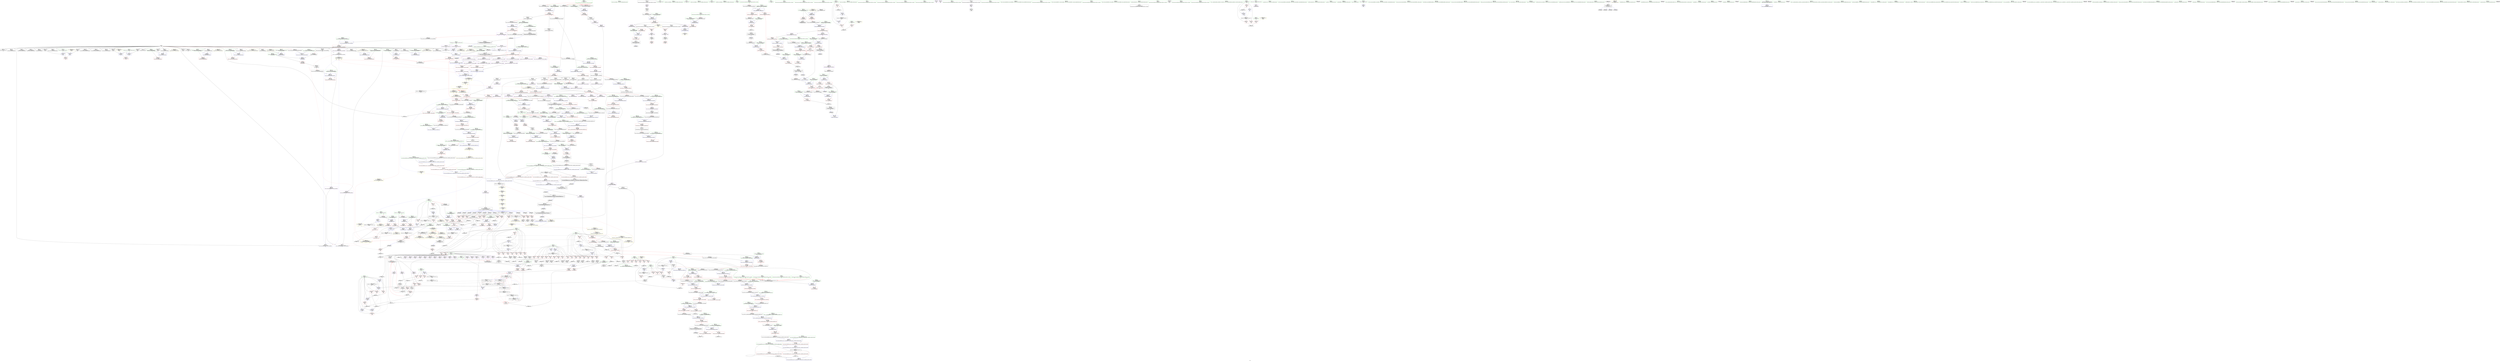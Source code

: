 digraph "SVFG" {
	label="SVFG";

	Node0x55ca2c8bed20 [shape=record,color=grey,label="{NodeID: 0\nNullPtr|{|<s31>71}}"];
	Node0x55ca2c8bed20 -> Node0x55ca2c90dcd0[style=solid];
	Node0x55ca2c8bed20 -> Node0x55ca2c90ddd0[style=solid];
	Node0x55ca2c8bed20 -> Node0x55ca2c90dea0[style=solid];
	Node0x55ca2c8bed20 -> Node0x55ca2c90df70[style=solid];
	Node0x55ca2c8bed20 -> Node0x55ca2c90e040[style=solid];
	Node0x55ca2c8bed20 -> Node0x55ca2c90e110[style=solid];
	Node0x55ca2c8bed20 -> Node0x55ca2c90e1e0[style=solid];
	Node0x55ca2c8bed20 -> Node0x55ca2c90e2b0[style=solid];
	Node0x55ca2c8bed20 -> Node0x55ca2c90e380[style=solid];
	Node0x55ca2c8bed20 -> Node0x55ca2c90e450[style=solid];
	Node0x55ca2c8bed20 -> Node0x55ca2c90e520[style=solid];
	Node0x55ca2c8bed20 -> Node0x55ca2c90e5f0[style=solid];
	Node0x55ca2c8bed20 -> Node0x55ca2c90e6c0[style=solid];
	Node0x55ca2c8bed20 -> Node0x55ca2c916af0[style=solid];
	Node0x55ca2c8bed20 -> Node0x55ca2c916b80[style=solid];
	Node0x55ca2c8bed20 -> Node0x55ca2c916c50[style=solid];
	Node0x55ca2c8bed20 -> Node0x55ca2c916d20[style=solid];
	Node0x55ca2c8bed20 -> Node0x55ca2c916df0[style=solid];
	Node0x55ca2c8bed20 -> Node0x55ca2c916ec0[style=solid];
	Node0x55ca2c8bed20 -> Node0x55ca2c916f90[style=solid];
	Node0x55ca2c8bed20 -> Node0x55ca2c917060[style=solid];
	Node0x55ca2c8bed20 -> Node0x55ca2c917130[style=solid];
	Node0x55ca2c8bed20 -> Node0x55ca2c917200[style=solid];
	Node0x55ca2c8bed20 -> Node0x55ca2c9172d0[style=solid];
	Node0x55ca2c8bed20 -> Node0x55ca2c9173a0[style=solid];
	Node0x55ca2c8bed20 -> Node0x55ca2c92e630[style=solid];
	Node0x55ca2c8bed20 -> Node0x55ca2c932f80[style=solid];
	Node0x55ca2c8bed20 -> Node0x55ca2c933050[style=solid];
	Node0x55ca2c8bed20 -> Node0x55ca2c933120[style=solid];
	Node0x55ca2c8bed20 -> Node0x55ca2c94bb00[style=solid];
	Node0x55ca2c8bed20 -> Node0x55ca2c925d70[style=solid];
	Node0x55ca2c8bed20:s31 -> Node0x55ca2ca01710[style=solid,color=red];
	Node0x55ca2c915ac0 [shape=record,color=red,label="{NodeID: 443\n301\<--66\n\<--p\nmain\n}"];
	Node0x55ca2c915ac0 -> Node0x55ca2c9252f0[style=solid];
	Node0x55ca2c9098f0 [shape=record,color=green,label="{NodeID: 111\n725\<--726\n_ZStcoSt13_Ios_Fmtflags\<--_ZStcoSt13_Ios_Fmtflags_field_insensitive\n}"];
	Node0x55ca2c9fc800 [shape=record,color=black,label="{NodeID: 1661\n458 = PHI(112, )\n0th arg _ZNSt8ios_base9precisionEl }"];
	Node0x55ca2c9fc800 -> Node0x55ca2c930060[style=solid];
	Node0x55ca2c92b470 [shape=record,color=red,label="{NodeID: 554\n880\<--879\n\<--_M_start\n_ZNSt6vectorIiSaIiEE21_M_default_initializeEm\n|{<s0>61}}"];
	Node0x55ca2c92b470:s0 -> Node0x55ca2ca01ce0[style=solid,color=red];
	Node0x55ca2c90e1e0 [shape=record,color=black,label="{NodeID: 222\n320\<--3\n\<--dummyVal\nmain\n}"];
	Node0x55ca2c90e1e0 -> Node0x55ca2c92f6a0[style=solid];
	Node0x55ca2c930f00 [shape=record,color=blue,label="{NodeID: 665\n611\<--606\n__b.addr\<--__b\n_ZSt3minIiERKT_S2_S2_\n}"];
	Node0x55ca2c930f00 -> Node0x55ca2c929180[style=dashed];
	Node0x55ca2c930f00 -> Node0x55ca2c929250[style=dashed];
	Node0x55ca2c91c020 [shape=record,color=purple,label="{NodeID: 333\n172\<--8\narrayidx25\<--dp\nmain\n}"];
	Node0x55ca2c91c020 -> Node0x55ca2c926f60[style=solid];
	Node0x55ca2c923af0 [shape=record,color=grey,label="{NodeID: 1108\n237 = Binary(233, 236, )\n|{<s0>9}}"];
	Node0x55ca2c923af0:s0 -> Node0x55ca2ca002c0[style=solid,color=red];
	Node0x55ca2c8b4780 [shape=record,color=green,label="{NodeID: 1\n7\<--1\n__dso_handle\<--dummyObj\nGlob }"];
	Node0x55ca2c915b90 [shape=record,color=red,label="{NodeID: 444\n331\<--66\n\<--p\nmain\n}"];
	Node0x55ca2c915b90 -> Node0x55ca2c955c40[style=solid];
	Node0x55ca2c9099f0 [shape=record,color=green,label="{NodeID: 112\n729\<--730\n_ZStaNRSt13_Ios_FmtflagsS_\<--_ZStaNRSt13_Ios_FmtflagsS__field_insensitive\n}"];
	Node0x55ca2c9fc8d0 [shape=record,color=black,label="{NodeID: 1662\n459 = PHI(114, )\n1st arg _ZNSt8ios_base9precisionEl }"];
	Node0x55ca2c9fc8d0 -> Node0x55ca2c930130[style=solid];
	Node0x55ca2c92b540 [shape=record,color=red,label="{NodeID: 555\n901\<--894\nthis1\<--this.addr\n_ZNSt12_Vector_baseIiSaIiEED2Ev\n|{|<s8>62}}"];
	Node0x55ca2c92b540 -> Node0x55ca2c91e060[style=solid];
	Node0x55ca2c92b540 -> Node0x55ca2c91e130[style=solid];
	Node0x55ca2c92b540 -> Node0x55ca2c91e200[style=solid];
	Node0x55ca2c92b540 -> Node0x55ca2c91e2d0[style=solid];
	Node0x55ca2c92b540 -> Node0x55ca2c91e3a0[style=solid];
	Node0x55ca2c92b540 -> Node0x55ca2c91e470[style=solid];
	Node0x55ca2c92b540 -> Node0x55ca2c91e540[style=solid];
	Node0x55ca2c92b540 -> Node0x55ca2c91e610[style=solid];
	Node0x55ca2c92b540:s8 -> Node0x55ca2c9fdf80[style=solid,color=red];
	Node0x55ca2c90e2b0 [shape=record,color=black,label="{NodeID: 223\n449\<--3\nlpad.val\<--dummyVal\nmain\n}"];
	Node0x55ca2c930fd0 [shape=record,color=blue,label="{NodeID: 666\n607\<--621\nretval\<--\n_ZSt3minIiERKT_S2_S2_\n}"];
	Node0x55ca2c930fd0 -> Node0x55ca2c980220[style=dashed];
	Node0x55ca2c91c0f0 [shape=record,color=purple,label="{NodeID: 334\n187\<--8\narrayidx32\<--dp\nmain\n}"];
	Node0x55ca2c923c70 [shape=record,color=grey,label="{NodeID: 1109\n385 = Binary(384, 145, )\n}"];
	Node0x55ca2c923c70 -> Node0x55ca2c923df0[style=solid];
	Node0x55ca2c905d50 [shape=record,color=green,label="{NodeID: 2\n10\<--1\n_ZSt3cin\<--dummyObj\nGlob }"];
	Node0x55ca2c915c60 [shape=record,color=red,label="{NodeID: 445\n346\<--66\n\<--p\nmain\n}"];
	Node0x55ca2c915c60 -> Node0x55ca2c925770[style=solid];
	Node0x55ca2c909af0 [shape=record,color=green,label="{NodeID: 113\n734\<--735\n_ZStanSt13_Ios_FmtflagsS_\<--_ZStanSt13_Ios_FmtflagsS__field_insensitive\n}"];
	Node0x55ca2c9fc9a0 [shape=record,color=black,label="{NodeID: 1663\n518 = PHI(70, )\n0th arg _ZNSaIiEC2Ev }"];
	Node0x55ca2c9fc9a0 -> Node0x55ca2c9306e0[style=solid];
	Node0x55ca2c92b610 [shape=record,color=red,label="{NodeID: 556\n930\<--896\nexn\<--exn.slot\n_ZNSt12_Vector_baseIiSaIiEED2Ev\n|{<s0>65}}"];
	Node0x55ca2c92b610:s0 -> Node0x55ca2ca02990[style=solid,color=red];
	Node0x55ca2c90e380 [shape=record,color=black,label="{NodeID: 224\n450\<--3\nlpad.val167\<--dummyVal\nmain\n}"];
	Node0x55ca2c9310a0 [shape=record,color=blue,label="{NodeID: 667\n607\<--624\nretval\<--\n_ZSt3minIiERKT_S2_S2_\n}"];
	Node0x55ca2c9310a0 -> Node0x55ca2c980220[style=dashed];
	Node0x55ca2c91c1c0 [shape=record,color=purple,label="{NodeID: 335\n190\<--8\narrayidx34\<--dp\nmain\n}"];
	Node0x55ca2c923df0 [shape=record,color=grey,label="{NodeID: 1110\n386 = Binary(374, 385, )\n|{<s0>29}}"];
	Node0x55ca2c923df0:s0 -> Node0x55ca2ca002c0[style=solid,color=red];
	Node0x55ca2c905de0 [shape=record,color=green,label="{NodeID: 3\n13\<--1\n_ZSt4cout\<--dummyObj\nGlob }"];
	Node0x55ca2c915d30 [shape=record,color=red,label="{NodeID: 446\n398\<--66\n\<--p\nmain\n}"];
	Node0x55ca2c915d30 -> Node0x55ca2c925ef0[style=solid];
	Node0x55ca2c90e7f0 [shape=record,color=green,label="{NodeID: 114\n738\<--739\n_ZStoRRSt13_Ios_FmtflagsS_\<--_ZStoRRSt13_Ios_FmtflagsS__field_insensitive\n}"];
	Node0x55ca2c9fca70 [shape=record,color=black,label="{NodeID: 1664\n1301 = PHI(1293, )\n0th arg _ZN9__gnu_cxx13new_allocatorIiE10deallocateEPim }"];
	Node0x55ca2c9fca70 -> Node0x55ca2c935750[style=solid];
	Node0x55ca2c92b6e0 [shape=record,color=red,label="{NodeID: 557\n904\<--903\n\<--_M_start\n_ZNSt12_Vector_baseIiSaIiEED2Ev\n|{<s0>62}}"];
	Node0x55ca2c92b6e0:s0 -> Node0x55ca2c9fe090[style=solid,color=red];
	Node0x55ca2c90e450 [shape=record,color=black,label="{NodeID: 225\n557\<--3\n\<--dummyVal\n_ZNSt6vectorIiSaIiEEC2EmRKS0_\n}"];
	Node0x55ca2c931170 [shape=record,color=blue,label="{NodeID: 668\n634\<--630\n__a.addr\<--__a\n_ZSt3maxIiERKT_S2_S2_\n}"];
	Node0x55ca2c931170 -> Node0x55ca2c929590[style=dashed];
	Node0x55ca2c931170 -> Node0x55ca2c929660[style=dashed];
	Node0x55ca2c91c290 [shape=record,color=purple,label="{NodeID: 336\n193\<--8\narrayidx36\<--dp\nmain\n|{<s0>8}}"];
	Node0x55ca2c91c290:s0 -> Node0x55ca2c9fffd0[style=solid,color=red];
	Node0x55ca2c923f70 [shape=record,color=grey,label="{NodeID: 1111\n914 = Binary(913, 915, )\n|{<s0>62}}"];
	Node0x55ca2c923f70:s0 -> Node0x55ca2c9fe1a0[style=solid,color=red];
	Node0x55ca2c9064a0 [shape=record,color=green,label="{NodeID: 4\n16\<--1\n.str\<--dummyObj\nGlob }"];
	Node0x55ca2c915e00 [shape=record,color=red,label="{NodeID: 447\n447\<--72\nexn\<--exn.slot\nmain\n}"];
	Node0x55ca2c90e8b0 [shape=record,color=green,label="{NodeID: 115\n745\<--746\n__a.addr\<--__a.addr_field_insensitive\n_ZStaNRSt13_Ios_FmtflagsS_\n}"];
	Node0x55ca2c90e8b0 -> Node0x55ca2c92a290[style=solid];
	Node0x55ca2c90e8b0 -> Node0x55ca2c92a360[style=solid];
	Node0x55ca2c90e8b0 -> Node0x55ca2c931a60[style=solid];
	Node0x55ca2c9fcb40 [shape=record,color=black,label="{NodeID: 1665\n1302 = PHI(1294, )\n1st arg _ZN9__gnu_cxx13new_allocatorIiE10deallocateEPim }"];
	Node0x55ca2c9fcb40 -> Node0x55ca2c935820[style=solid];
	Node0x55ca2c92b7b0 [shape=record,color=red,label="{NodeID: 558\n907\<--906\n\<--_M_end_of_storage\n_ZNSt12_Vector_baseIiSaIiEED2Ev\n}"];
	Node0x55ca2c92b7b0 -> Node0x55ca2c91a7c0[style=solid];
	Node0x55ca2c90e520 [shape=record,color=black,label="{NodeID: 226\n558\<--3\n\<--dummyVal\n_ZNSt6vectorIiSaIiEEC2EmRKS0_\n}"];
	Node0x55ca2c90e520 -> Node0x55ca2c930a20[style=solid];
	Node0x55ca2c931240 [shape=record,color=blue,label="{NodeID: 669\n636\<--631\n__b.addr\<--__b\n_ZSt3maxIiERKT_S2_S2_\n}"];
	Node0x55ca2c931240 -> Node0x55ca2c929730[style=dashed];
	Node0x55ca2c931240 -> Node0x55ca2c929800[style=dashed];
	Node0x55ca2c91c360 [shape=record,color=purple,label="{NodeID: 337\n196\<--8\narrayidx38\<--dp\nmain\n}"];
	Node0x55ca2c9240f0 [shape=record,color=grey,label="{NodeID: 1112\n230 = Binary(229, 164, )\n}"];
	Node0x55ca2c9240f0 -> Node0x55ca2c918cf0[style=solid];
	Node0x55ca2c906530 [shape=record,color=green,label="{NodeID: 5\n18\<--1\n.str.1\<--dummyObj\nGlob }"];
	Node0x55ca2c915ed0 [shape=record,color=red,label="{NodeID: 448\n448\<--74\nsel\<--ehselector.slot\nmain\n}"];
	Node0x55ca2c90e980 [shape=record,color=green,label="{NodeID: 116\n747\<--748\n__b.addr\<--__b.addr_field_insensitive\n_ZStaNRSt13_Ios_FmtflagsS_\n}"];
	Node0x55ca2c90e980 -> Node0x55ca2c92a430[style=solid];
	Node0x55ca2c90e980 -> Node0x55ca2c931b30[style=solid];
	Node0x55ca2c9fcc10 [shape=record,color=black,label="{NodeID: 1666\n1303 = PHI(1295, )\n2nd arg _ZN9__gnu_cxx13new_allocatorIiE10deallocateEPim }"];
	Node0x55ca2c9fcc10 -> Node0x55ca2c9358f0[style=solid];
	Node0x55ca2c92b880 [shape=record,color=red,label="{NodeID: 559\n910\<--909\n\<--_M_start4\n_ZNSt12_Vector_baseIiSaIiEED2Ev\n}"];
	Node0x55ca2c92b880 -> Node0x55ca2c91a890[style=solid];
	Node0x55ca2c90e5f0 [shape=record,color=black,label="{NodeID: 227\n560\<--3\n\<--dummyVal\n_ZNSt6vectorIiSaIiEEC2EmRKS0_\n}"];
	Node0x55ca2c90e5f0 -> Node0x55ca2c930af0[style=solid];
	Node0x55ca2c931310 [shape=record,color=blue,label="{NodeID: 670\n632\<--646\nretval\<--\n_ZSt3maxIiERKT_S2_S2_\n}"];
	Node0x55ca2c931310 -> Node0x55ca2c981b20[style=dashed];
	Node0x55ca2c91c430 [shape=record,color=purple,label="{NodeID: 338\n200\<--8\narrayidx41\<--dp\nmain\n}"];
	Node0x55ca2c924270 [shape=record,color=grey,label="{NodeID: 1113\n913 = Binary(911, 912, )\n}"];
	Node0x55ca2c924270 -> Node0x55ca2c923f70[style=solid];
	Node0x55ca2c9065c0 [shape=record,color=green,label="{NodeID: 6\n21\<--1\n\<--dummyObj\nCan only get source location for instruction, argument, global var or function.}"];
	Node0x55ca2c915fa0 [shape=record,color=red,label="{NodeID: 449\n298\<--76\n\<--s\nmain\n}"];
	Node0x55ca2c915fa0 -> Node0x55ca2c925170[style=solid];
	Node0x55ca2c90ea50 [shape=record,color=green,label="{NodeID: 117\n760\<--761\n__a.addr\<--__a.addr_field_insensitive\n_ZStcoSt13_Ios_Fmtflags\n}"];
	Node0x55ca2c90ea50 -> Node0x55ca2c92a5d0[style=solid];
	Node0x55ca2c90ea50 -> Node0x55ca2c931cd0[style=solid];
	Node0x55ca2c9fcce0 [shape=record,color=black,label="{NodeID: 1667\n799 = PHI(777, )\n0th arg _ZStorSt13_Ios_FmtflagsS_ }"];
	Node0x55ca2c9fcce0 -> Node0x55ca2c9321b0[style=solid];
	Node0x55ca2c92b950 [shape=record,color=red,label="{NodeID: 560\n942\<--936\nthis1\<--this.addr\n_ZNSt12_Vector_baseIiSaIiEE12_Vector_implC2ERKS0_\n}"];
	Node0x55ca2c92b950 -> Node0x55ca2c91a960[style=solid];
	Node0x55ca2c92b950 -> Node0x55ca2c91e6e0[style=solid];
	Node0x55ca2c92b950 -> Node0x55ca2c91e7b0[style=solid];
	Node0x55ca2c92b950 -> Node0x55ca2c91e880[style=solid];
	Node0x55ca2c90e6c0 [shape=record,color=black,label="{NodeID: 228\n569\<--3\nlpad.val\<--dummyVal\n_ZNSt6vectorIiSaIiEEC2EmRKS0_\n}"];
	Node0x55ca2c9313e0 [shape=record,color=blue,label="{NodeID: 671\n632\<--649\nretval\<--\n_ZSt3maxIiERKT_S2_S2_\n}"];
	Node0x55ca2c9313e0 -> Node0x55ca2c981b20[style=dashed];
	Node0x55ca2c91c500 [shape=record,color=purple,label="{NodeID: 339\n203\<--8\narrayidx43\<--dp\nmain\n}"];
	Node0x55ca2c91c500 -> Node0x55ca2c927030[style=solid];
	Node0x55ca2c9243f0 [shape=record,color=grey,label="{NodeID: 1114\n252 = Binary(251, 164, )\n}"];
	Node0x55ca2c9243f0 -> Node0x55ca2c92ece0[style=solid];
	Node0x55ca2c906650 [shape=record,color=green,label="{NodeID: 7\n93\<--1\n\<--dummyObj\nCan only get source location for instruction, argument, global var or function.}"];
	Node0x55ca2c916070 [shape=record,color=red,label="{NodeID: 450\n302\<--76\n\<--s\nmain\n}"];
	Node0x55ca2c916070 -> Node0x55ca2c9252f0[style=solid];
	Node0x55ca2c90eb20 [shape=record,color=green,label="{NodeID: 118\n770\<--771\n__a.addr\<--__a.addr_field_insensitive\n_ZStoRRSt13_Ios_FmtflagsS_\n}"];
	Node0x55ca2c90eb20 -> Node0x55ca2c92a6a0[style=solid];
	Node0x55ca2c90eb20 -> Node0x55ca2c92a770[style=solid];
	Node0x55ca2c90eb20 -> Node0x55ca2c931da0[style=solid];
	Node0x55ca2c9fcdb0 [shape=record,color=black,label="{NodeID: 1668\n800 = PHI(778, )\n1st arg _ZStorSt13_Ios_FmtflagsS_ }"];
	Node0x55ca2c9fcdb0 -> Node0x55ca2c932280[style=solid];
	Node0x55ca2c92ba20 [shape=record,color=red,label="{NodeID: 561\n944\<--938\n\<--__a.addr\n_ZNSt12_Vector_baseIiSaIiEE12_Vector_implC2ERKS0_\n|{<s0>66}}"];
	Node0x55ca2c92ba20:s0 -> Node0x55ca2c9ffdb0[style=solid,color=red];
	Node0x55ca2c916af0 [shape=record,color=black,label="{NodeID: 229\n570\<--3\nlpad.val2\<--dummyVal\n_ZNSt6vectorIiSaIiEEC2EmRKS0_\n}"];
	Node0x55ca2c9314b0 [shape=record,color=blue,label="{NodeID: 672\n665\<--664\nthis.addr\<--this\n_ZNSt6vectorIiSaIiEED2Ev\n}"];
	Node0x55ca2c9314b0 -> Node0x55ca2c929a70[style=dashed];
	Node0x55ca2c91c5d0 [shape=record,color=purple,label="{NodeID: 340\n216\<--8\narrayidx52\<--dp\nmain\n}"];
	Node0x55ca2c924570 [shape=record,color=grey,label="{NodeID: 1115\n329 = Binary(164, 328, )\n}"];
	Node0x55ca2c924570 -> Node0x55ca2c92f770[style=solid];
	Node0x55ca2c9066e0 [shape=record,color=green,label="{NodeID: 8\n95\<--1\n\<--dummyObj\nCan only get source location for instruction, argument, global var or function.}"];
	Node0x55ca2c916140 [shape=record,color=red,label="{NodeID: 451\n326\<--76\n\<--s\nmain\n}"];
	Node0x55ca2c916140 -> Node0x55ca2c955ac0[style=solid];
	Node0x55ca2c90ebf0 [shape=record,color=green,label="{NodeID: 119\n772\<--773\n__b.addr\<--__b.addr_field_insensitive\n_ZStoRRSt13_Ios_FmtflagsS_\n}"];
	Node0x55ca2c90ebf0 -> Node0x55ca2c92a840[style=solid];
	Node0x55ca2c90ebf0 -> Node0x55ca2c931e70[style=solid];
	Node0x55ca2c9fce80 [shape=record,color=black,label="{NodeID: 1669\n868 = PHI(545, )\n0th arg _ZNSt6vectorIiSaIiEE21_M_default_initializeEm }"];
	Node0x55ca2c9fce80 -> Node0x55ca2c932900[style=solid];
	Node0x55ca2c92baf0 [shape=record,color=red,label="{NodeID: 562\n964\<--958\nthis1\<--this.addr\n_ZNSt12_Vector_baseIiSaIiEE17_M_create_storageEm\n|{|<s10>67}}"];
	Node0x55ca2c92baf0 -> Node0x55ca2c91e950[style=solid];
	Node0x55ca2c92baf0 -> Node0x55ca2c912ad0[style=solid];
	Node0x55ca2c92baf0 -> Node0x55ca2c912ba0[style=solid];
	Node0x55ca2c92baf0 -> Node0x55ca2c912c70[style=solid];
	Node0x55ca2c92baf0 -> Node0x55ca2c912d40[style=solid];
	Node0x55ca2c92baf0 -> Node0x55ca2c912e10[style=solid];
	Node0x55ca2c92baf0 -> Node0x55ca2c912ee0[style=solid];
	Node0x55ca2c92baf0 -> Node0x55ca2c912fb0[style=solid];
	Node0x55ca2c92baf0 -> Node0x55ca2c913080[style=solid];
	Node0x55ca2c92baf0 -> Node0x55ca2c913150[style=solid];
	Node0x55ca2c92baf0:s10 -> Node0x55ca2ca03260[style=solid,color=red];
	Node0x55ca2c99d6e0 [shape=record,color=yellow,style=double,label="{NodeID: 1337\n171V_1 = ENCHI(MR_171V_0)\npts\{836 \}\nFun[_ZNSt12_Vector_baseIiSaIiEEC2EmRKS0_]}"];
	Node0x55ca2c99d6e0 -> Node0x55ca2c932760[style=dashed];
	Node0x55ca2c916b80 [shape=record,color=black,label="{NodeID: 230\n691\<--3\n\<--dummyVal\n_ZNSt6vectorIiSaIiEED2Ev\n}"];
	Node0x55ca2c931580 [shape=record,color=blue,label="{NodeID: 673\n667\<--692\nexn.slot\<--\n_ZNSt6vectorIiSaIiEED2Ev\n}"];
	Node0x55ca2c931580 -> Node0x55ca2c929b40[style=dashed];
	Node0x55ca2c91c6a0 [shape=record,color=purple,label="{NodeID: 341\n219\<--8\narrayidx54\<--dp\nmain\n}"];
	Node0x55ca2c9246f0 [shape=record,color=grey,label="{NodeID: 1116\n340 = Binary(339, 141, )\n}"];
	Node0x55ca2c9246f0 -> Node0x55ca2c924cf0[style=solid];
	Node0x55ca2c9067a0 [shape=record,color=green,label="{NodeID: 9\n114\<--1\n\<--dummyObj\nCan only get source location for instruction, argument, global var or function.|{<s0>5}}"];
	Node0x55ca2c9067a0:s0 -> Node0x55ca2c9fc8d0[style=solid,color=red];
	Node0x55ca2c916210 [shape=record,color=red,label="{NodeID: 452\n280\<--78\n\<--i\nmain\n}"];
	Node0x55ca2c916210 -> Node0x55ca2c9264f0[style=solid];
	Node0x55ca2c90ecc0 [shape=record,color=green,label="{NodeID: 120\n780\<--781\n_ZStorSt13_Ios_FmtflagsS_\<--_ZStorSt13_Ios_FmtflagsS__field_insensitive\n}"];
	Node0x55ca2c9fcf50 [shape=record,color=black,label="{NodeID: 1670\n869 = PHI(552, )\n1st arg _ZNSt6vectorIiSaIiEE21_M_default_initializeEm }"];
	Node0x55ca2c9fcf50 -> Node0x55ca2c9329d0[style=solid];
	Node0x55ca2c92bbc0 [shape=record,color=red,label="{NodeID: 563\n965\<--960\n\<--__n.addr\n_ZNSt12_Vector_baseIiSaIiEE17_M_create_storageEm\n|{<s0>67}}"];
	Node0x55ca2c92bbc0:s0 -> Node0x55ca2ca03370[style=solid,color=red];
	Node0x55ca2c99d7c0 [shape=record,color=yellow,style=double,label="{NodeID: 1338\n173V_1 = ENCHI(MR_173V_0)\npts\{838 \}\nFun[_ZNSt12_Vector_baseIiSaIiEEC2EmRKS0_]}"];
	Node0x55ca2c99d7c0 -> Node0x55ca2c932830[style=dashed];
	Node0x55ca2c916c50 [shape=record,color=black,label="{NodeID: 231\n692\<--3\n\<--dummyVal\n_ZNSt6vectorIiSaIiEED2Ev\n}"];
	Node0x55ca2c916c50 -> Node0x55ca2c931580[style=solid];
	Node0x55ca2c931650 [shape=record,color=blue,label="{NodeID: 674\n669\<--694\nehselector.slot\<--\n_ZNSt6vectorIiSaIiEED2Ev\n}"];
	Node0x55ca2c91c770 [shape=record,color=purple,label="{NodeID: 342\n222\<--8\narrayidx56\<--dp\nmain\n|{<s0>9}}"];
	Node0x55ca2c91c770:s0 -> Node0x55ca2c9fffd0[style=solid,color=red];
	Node0x55ca2c924870 [shape=record,color=grey,label="{NodeID: 1117\n1088 = Binary(1087, 915, )\n}"];
	Node0x55ca2c9068a0 [shape=record,color=green,label="{NodeID: 10\n126\<--1\n\<--dummyObj\nCan only get source location for instruction, argument, global var or function.}"];
	Node0x55ca2c9162e0 [shape=record,color=red,label="{NodeID: 453\n306\<--78\n\<--i\nmain\n}"];
	Node0x55ca2c9162e0 -> Node0x55ca2c923370[style=solid];
	Node0x55ca2c90edc0 [shape=record,color=green,label="{NodeID: 121\n788\<--789\n__a.addr\<--__a.addr_field_insensitive\n_ZStanSt13_Ios_FmtflagsS_\n}"];
	Node0x55ca2c90edc0 -> Node0x55ca2c92a9e0[style=solid];
	Node0x55ca2c90edc0 -> Node0x55ca2c932010[style=solid];
	Node0x55ca2c9fd020 [shape=record,color=black,label="{NodeID: 1671\n786 = PHI(731, 752, )\n0th arg _ZStanSt13_Ios_FmtflagsS_ }"];
	Node0x55ca2c9fd020 -> Node0x55ca2c932010[style=solid];
	Node0x55ca2c92bc90 [shape=record,color=red,label="{NodeID: 564\n981\<--960\n\<--__n.addr\n_ZNSt12_Vector_baseIiSaIiEE17_M_create_storageEm\n}"];
	Node0x55ca2c99d8a0 [shape=record,color=yellow,style=double,label="{NodeID: 1339\n175V_1 = ENCHI(MR_175V_0)\npts\{690000 690001 690002 \}\nFun[_ZNSt12_Vector_baseIiSaIiEEC2EmRKS0_]|{<s0>57|<s1>57|<s2>57}}"];
	Node0x55ca2c99d8a0:s0 -> Node0x55ca2c932f80[style=dashed,color=red];
	Node0x55ca2c99d8a0:s1 -> Node0x55ca2c933050[style=dashed,color=red];
	Node0x55ca2c99d8a0:s2 -> Node0x55ca2c933120[style=dashed,color=red];
	Node0x55ca2c916d20 [shape=record,color=black,label="{NodeID: 232\n694\<--3\n\<--dummyVal\n_ZNSt6vectorIiSaIiEED2Ev\n}"];
	Node0x55ca2c916d20 -> Node0x55ca2c931650[style=solid];
	Node0x55ca2c931720 [shape=record,color=blue,label="{NodeID: 675\n708\<--705\nthis.addr\<--this\n_ZNSt8ios_base4setfESt13_Ios_FmtflagsS0_\n}"];
	Node0x55ca2c931720 -> Node0x55ca2c929db0[style=dashed];
	Node0x55ca2c91c840 [shape=record,color=purple,label="{NodeID: 343\n225\<--8\narrayidx58\<--dp\nmain\n}"];
	Node0x55ca2c9249f0 [shape=record,color=grey,label="{NodeID: 1118\n343 = Binary(342, 341, )\n}"];
	Node0x55ca2c9249f0 -> Node0x55ca2c92f840[style=solid];
	Node0x55ca2c9069a0 [shape=record,color=green,label="{NodeID: 11\n141\<--1\n\<--dummyObj\nCan only get source location for instruction, argument, global var or function.}"];
	Node0x55ca2c9163b0 [shape=record,color=red,label="{NodeID: 454\n286\<--80\n\<--x\nmain\n}"];
	Node0x55ca2c9163b0 -> Node0x55ca2c923670[style=solid];
	Node0x55ca2c90ee90 [shape=record,color=green,label="{NodeID: 122\n790\<--791\n__b.addr\<--__b.addr_field_insensitive\n_ZStanSt13_Ios_FmtflagsS_\n}"];
	Node0x55ca2c90ee90 -> Node0x55ca2c92aab0[style=solid];
	Node0x55ca2c90ee90 -> Node0x55ca2c9320e0[style=solid];
	Node0x55ca2c9fd0f0 [shape=record,color=black,label="{NodeID: 1672\n787 = PHI(732, 753, )\n1st arg _ZStanSt13_Ios_FmtflagsS_ }"];
	Node0x55ca2c9fd0f0 -> Node0x55ca2c9320e0[style=solid];
	Node0x55ca2c92bd60 [shape=record,color=red,label="{NodeID: 565\n974\<--973\n\<--_M_start3\n_ZNSt12_Vector_baseIiSaIiEE17_M_create_storageEm\n}"];
	Node0x55ca2c92bd60 -> Node0x55ca2c933460[style=solid];
	Node0x55ca2c99d980 [shape=record,color=yellow,style=double,label="{NodeID: 1340\n57V_1 = ENCHI(MR_57V_0)\npts\{483 \}\nFun[_ZSt5fixedRSt8ios_base]}"];
	Node0x55ca2c99d980 -> Node0x55ca2c9303a0[style=dashed];
	Node0x55ca2c916df0 [shape=record,color=black,label="{NodeID: 233\n853\<--3\n\<--dummyVal\n_ZNSt12_Vector_baseIiSaIiEEC2EmRKS0_\n}"];
	Node0x55ca2c9317f0 [shape=record,color=blue,label="{NodeID: 676\n710\<--706\n__fmtfl.addr\<--__fmtfl\n_ZNSt8ios_base4setfESt13_Ios_FmtflagsS0_\n}"];
	Node0x55ca2c9317f0 -> Node0x55ca2c929e80[style=dashed];
	Node0x55ca2c91c910 [shape=record,color=purple,label="{NodeID: 344\n228\<--8\narrayidx60\<--dp\nmain\n}"];
	Node0x55ca2c924b70 [shape=record,color=grey,label="{NodeID: 1119\n764 = Binary(763, 765, )\n}"];
	Node0x55ca2c924b70 -> Node0x55ca2c91a210[style=solid];
	Node0x55ca2c906aa0 [shape=record,color=green,label="{NodeID: 12\n145\<--1\n\<--dummyObj\nCan only get source location for instruction, argument, global var or function.}"];
	Node0x55ca2c916480 [shape=record,color=red,label="{NodeID: 455\n289\<--80\n\<--x\nmain\n}"];
	Node0x55ca2c916480 -> Node0x55ca2c918f60[style=solid];
	Node0x55ca2c90ef60 [shape=record,color=green,label="{NodeID: 123\n801\<--802\n__a.addr\<--__a.addr_field_insensitive\n_ZStorSt13_Ios_FmtflagsS_\n}"];
	Node0x55ca2c90ef60 -> Node0x55ca2c92ab80[style=solid];
	Node0x55ca2c90ef60 -> Node0x55ca2c9321b0[style=solid];
	Node0x55ca2c9fd1c0 [shape=record,color=black,label="{NodeID: 1673\n1048 = PHI(1038, )\n0th arg _ZNSt16allocator_traitsISaIiEE8allocateERS0_m }"];
	Node0x55ca2c9fd1c0 -> Node0x55ca2c933bb0[style=solid];
	Node0x55ca2c92be30 [shape=record,color=red,label="{NodeID: 566\n980\<--979\n\<--_M_start6\n_ZNSt12_Vector_baseIiSaIiEE17_M_create_storageEm\n}"];
	Node0x55ca2c92be30 -> Node0x55ca2c9137d0[style=solid];
	Node0x55ca2c99da90 [shape=record,color=yellow,style=double,label="{NodeID: 1341\n42V_1 = ENCHI(MR_42V_0)\npts\{1090 \}\nFun[_ZSt27__uninitialized_default_n_aIPimiET_S1_T0_RSaIT1_E]|{<s0>75}}"];
	Node0x55ca2c99da90:s0 -> Node0x55ca2c99c8d0[style=dashed,color=red];
	Node0x55ca2c916ec0 [shape=record,color=black,label="{NodeID: 234\n854\<--3\n\<--dummyVal\n_ZNSt12_Vector_baseIiSaIiEEC2EmRKS0_\n}"];
	Node0x55ca2c916ec0 -> Node0x55ca2c932760[style=solid];
	Node0x55ca2c9318c0 [shape=record,color=blue,label="{NodeID: 677\n712\<--707\n__mask.addr\<--__mask\n_ZNSt8ios_base4setfESt13_Ios_FmtflagsS0_\n}"];
	Node0x55ca2c9318c0 -> Node0x55ca2c929f50[style=dashed];
	Node0x55ca2c9318c0 -> Node0x55ca2c92a020[style=dashed];
	Node0x55ca2c91c9e0 [shape=record,color=purple,label="{NodeID: 345\n232\<--8\narrayidx63\<--dp\nmain\n}"];
	Node0x55ca2c91c9e0 -> Node0x55ca2c927100[style=solid];
	Node0x55ca2c924cf0 [shape=record,color=grey,label="{NodeID: 1120\n341 = Binary(336, 340, )\n}"];
	Node0x55ca2c924cf0 -> Node0x55ca2c9249f0[style=solid];
	Node0x55ca2c906ba0 [shape=record,color=green,label="{NodeID: 13\n148\<--1\n\<--dummyObj\nCan only get source location for instruction, argument, global var or function.|{<s0>40}}"];
	Node0x55ca2c906ba0:s0 -> Node0x55ca2ca007f0[style=solid,color=red];
	Node0x55ca2c916550 [shape=record,color=red,label="{NodeID: 456\n297\<--80\n\<--x\nmain\n}"];
	Node0x55ca2c916550 -> Node0x55ca2c925170[style=solid];
	Node0x55ca2c90f030 [shape=record,color=green,label="{NodeID: 124\n803\<--804\n__b.addr\<--__b.addr_field_insensitive\n_ZStorSt13_Ios_FmtflagsS_\n}"];
	Node0x55ca2c90f030 -> Node0x55ca2c92ac50[style=solid];
	Node0x55ca2c90f030 -> Node0x55ca2c932280[style=solid];
	Node0x55ca2c9fd290 [shape=record,color=black,label="{NodeID: 1674\n1049 = PHI(1039, )\n1st arg _ZNSt16allocator_traitsISaIiEE8allocateERS0_m }"];
	Node0x55ca2c9fd290 -> Node0x55ca2c933c80[style=solid];
	Node0x55ca2c92bf00 [shape=record,color=red,label="{NodeID: 567\n992\<--989\nthis1\<--this.addr\n_ZNSt12_Vector_baseIiSaIiEE12_Vector_implD2Ev\n}"];
	Node0x55ca2c92bf00 -> Node0x55ca2c91aa30[style=solid];
	Node0x55ca2c916f90 [shape=record,color=black,label="{NodeID: 235\n856\<--3\n\<--dummyVal\n_ZNSt12_Vector_baseIiSaIiEEC2EmRKS0_\n}"];
	Node0x55ca2c916f90 -> Node0x55ca2c932830[style=solid];
	Node0x55ca2c931990 [shape=record,color=blue,label="{NodeID: 678\n714\<--721\n__old\<--\n_ZNSt8ios_base4setfESt13_Ios_FmtflagsS0_\n}"];
	Node0x55ca2c931990 -> Node0x55ca2c92a0f0[style=dashed];
	Node0x55ca2c91cab0 [shape=record,color=purple,label="{NodeID: 346\n406\<--8\narrayidx142\<--dp\nmain\n}"];
	Node0x55ca2c924e70 [shape=record,color=grey,label="{NodeID: 1121\n140 = Binary(141, 139, )\n}"];
	Node0x55ca2c924e70 -> Node0x55ca2c94c530[style=solid];
	Node0x55ca2c906ca0 [shape=record,color=green,label="{NodeID: 14\n164\<--1\n\<--dummyObj\nCan only get source location for instruction, argument, global var or function.}"];
	Node0x55ca2c916620 [shape=record,color=red,label="{NodeID: 457\n342\<--82\n\<--ans\nmain\n}"];
	Node0x55ca2c916620 -> Node0x55ca2c9249f0[style=solid];
	Node0x55ca2c90f100 [shape=record,color=green,label="{NodeID: 125\n813\<--814\nthis.addr\<--this.addr_field_insensitive\n_ZN9__gnu_cxx13new_allocatorIiEC2Ev\n}"];
	Node0x55ca2c90f100 -> Node0x55ca2c92ad20[style=solid];
	Node0x55ca2c90f100 -> Node0x55ca2c932350[style=solid];
	Node0x55ca2c9fd360 [shape=record,color=black,label="{NodeID: 1675\n588 = PHI(68, 68, 68, 68, 68, 68, 68, 68, 68, 68, 68, 68, )\n0th arg _ZNSt6vectorIiSaIiEEixEm }"];
	Node0x55ca2c9fd360 -> Node0x55ca2c930c90[style=solid];
	Node0x55ca2c92bfd0 [shape=record,color=red,label="{NodeID: 568\n1005\<--999\nthis1\<--this.addr\n_ZNSaIiEC2ERKS_\n}"];
	Node0x55ca2c92bfd0 -> Node0x55ca2c91ab00[style=solid];
	Node0x55ca2c917060 [shape=record,color=black,label="{NodeID: 236\n864\<--3\nlpad.val\<--dummyVal\n_ZNSt12_Vector_baseIiSaIiEEC2EmRKS0_\n}"];
	Node0x55ca2c931a60 [shape=record,color=blue,label="{NodeID: 679\n745\<--743\n__a.addr\<--__a\n_ZStaNRSt13_Ios_FmtflagsS_\n}"];
	Node0x55ca2c931a60 -> Node0x55ca2c92a290[style=dashed];
	Node0x55ca2c931a60 -> Node0x55ca2c92a360[style=dashed];
	Node0x55ca2c91cb80 [shape=record,color=purple,label="{NodeID: 347\n410\<--8\narrayidx145\<--dp\nmain\n}"];
	Node0x55ca2c924ff0 [shape=record,color=grey,label="{NodeID: 1122\n295 = Binary(294, 164, )\n}"];
	Node0x55ca2c924ff0 -> Node0x55ca2c92f0f0[style=solid];
	Node0x55ca2c906da0 [shape=record,color=green,label="{NodeID: 15\n335\<--1\n\<--dummyObj\nCan only get source location for instruction, argument, global var or function.|{<s0>20|<s1>22|<s2>30}}"];
	Node0x55ca2c906da0:s0 -> Node0x55ca2c9fdb80[style=solid,color=red];
	Node0x55ca2c906da0:s1 -> Node0x55ca2c9fdb80[style=solid,color=red];
	Node0x55ca2c906da0:s2 -> Node0x55ca2c9fdb80[style=solid,color=red];
	Node0x55ca2c9166f0 [shape=record,color=red,label="{NodeID: 458\n351\<--82\n\<--ans\nmain\n}"];
	Node0x55ca2c9166f0 -> Node0x55ca2c94d130[style=solid];
	Node0x55ca2c90f1d0 [shape=record,color=green,label="{NodeID: 126\n820\<--821\nthis.addr\<--this.addr_field_insensitive\n_ZN9__gnu_cxx13new_allocatorIiED2Ev\n}"];
	Node0x55ca2c90f1d0 -> Node0x55ca2c92adf0[style=solid];
	Node0x55ca2c90f1d0 -> Node0x55ca2c932420[style=solid];
	Node0x55ca2c9fdb80 [shape=record,color=black,label="{NodeID: 1676\n589 = PHI(290, 335, 338, 335, 338, 364, 338, 364, 335, 338, 364, 412, )\n1st arg _ZNSt6vectorIiSaIiEEixEm }"];
	Node0x55ca2c9fdb80 -> Node0x55ca2c930d60[style=solid];
	Node0x55ca2c92c0a0 [shape=record,color=red,label="{NodeID: 569\n1007\<--1001\n\<--__a.addr\n_ZNSaIiEC2ERKS_\n}"];
	Node0x55ca2c92c0a0 -> Node0x55ca2c91abd0[style=solid];
	Node0x55ca2c917130 [shape=record,color=black,label="{NodeID: 237\n865\<--3\nlpad.val2\<--dummyVal\n_ZNSt12_Vector_baseIiSaIiEEC2EmRKS0_\n}"];
	Node0x55ca2c931b30 [shape=record,color=blue,label="{NodeID: 680\n747\<--744\n__b.addr\<--__b\n_ZStaNRSt13_Ios_FmtflagsS_\n}"];
	Node0x55ca2c931b30 -> Node0x55ca2c92a430[style=dashed];
	Node0x55ca2c91cc50 [shape=record,color=purple,label="{NodeID: 348\n415\<--8\narrayidx148\<--dp\nmain\n}"];
	Node0x55ca2c91cc50 -> Node0x55ca2c927c60[style=solid];
	Node0x55ca2c925170 [shape=record,color=grey,label="{NodeID: 1123\n299 = Binary(298, 297, )\n}"];
	Node0x55ca2c925170 -> Node0x55ca2c92f1c0[style=solid];
	Node0x55ca2c906ea0 [shape=record,color=green,label="{NodeID: 16\n338\<--1\n\<--dummyObj\nCan only get source location for instruction, argument, global var or function.|{<s0>21|<s1>23|<s2>26|<s3>31}}"];
	Node0x55ca2c906ea0:s0 -> Node0x55ca2c9fdb80[style=solid,color=red];
	Node0x55ca2c906ea0:s1 -> Node0x55ca2c9fdb80[style=solid,color=red];
	Node0x55ca2c906ea0:s2 -> Node0x55ca2c9fdb80[style=solid,color=red];
	Node0x55ca2c906ea0:s3 -> Node0x55ca2c9fdb80[style=solid,color=red];
	Node0x55ca2c9167c0 [shape=record,color=red,label="{NodeID: 459\n394\<--82\n\<--ans\nmain\n}"];
	Node0x55ca2c9167c0 -> Node0x55ca2c922ef0[style=solid];
	Node0x55ca2c9976c0 [shape=record,color=yellow,style=double,label="{NodeID: 1234\n42V_1 = ENCHI(MR_42V_0)\npts\{1090 \}\nFun[_ZNSt6vectorIiSaIiEE21_M_default_initializeEm]|{<s0>61}}"];
	Node0x55ca2c9976c0:s0 -> Node0x55ca2c99da90[style=dashed,color=red];
	Node0x55ca2c90f2a0 [shape=record,color=green,label="{NodeID: 127\n829\<--830\nthis.addr\<--this.addr_field_insensitive\n_ZNSt12_Vector_baseIiSaIiEEC2EmRKS0_\n}"];
	Node0x55ca2c90f2a0 -> Node0x55ca2c92aec0[style=solid];
	Node0x55ca2c90f2a0 -> Node0x55ca2c9324f0[style=solid];
	Node0x55ca2c9fdf80 [shape=record,color=black,label="{NodeID: 1677\n1242 = PHI(901, )\n0th arg _ZNSt12_Vector_baseIiSaIiEE13_M_deallocateEPim }"];
	Node0x55ca2c9fdf80 -> Node0x55ca2c935270[style=solid];
	Node0x55ca2c92c170 [shape=record,color=red,label="{NodeID: 570\n1022\<--1016\nthis1\<--this.addr\n_ZN9__gnu_cxx13new_allocatorIiEC2ERKS1_\n}"];
	Node0x55ca2c917200 [shape=record,color=black,label="{NodeID: 238\n922\<--3\n\<--dummyVal\n_ZNSt12_Vector_baseIiSaIiEED2Ev\n}"];
	Node0x55ca2c931c00 [shape=record,color=blue,label="{NodeID: 681\n755\<--754\n\<--call\n_ZStaNRSt13_Ios_FmtflagsS_\n}"];
	Node0x55ca2c91cd20 [shape=record,color=purple,label="{NodeID: 349\n424\<--16\n\<--.str\nmain\n}"];
	Node0x55ca2c9252f0 [shape=record,color=grey,label="{NodeID: 1124\n303 = Binary(302, 301, )\n}"];
	Node0x55ca2c9252f0 -> Node0x55ca2c92f290[style=solid];
	Node0x55ca2c906fa0 [shape=record,color=green,label="{NodeID: 17\n364\<--1\n\<--dummyObj\nCan only get source location for instruction, argument, global var or function.|{<s0>24|<s1>27|<s2>32}}"];
	Node0x55ca2c906fa0:s0 -> Node0x55ca2c9fdb80[style=solid,color=red];
	Node0x55ca2c906fa0:s1 -> Node0x55ca2c9fdb80[style=solid,color=red];
	Node0x55ca2c906fa0:s2 -> Node0x55ca2c9fdb80[style=solid,color=red];
	Node0x55ca2c916890 [shape=record,color=red,label="{NodeID: 460\n418\<--82\n\<--ans\nmain\n}"];
	Node0x55ca2c916890 -> Node0x55ca2c94d430[style=solid];
	Node0x55ca2c9977a0 [shape=record,color=yellow,style=double,label="{NodeID: 1235\n46V_1 = ENCHI(MR_46V_0)\npts\{690000 \}\nFun[_ZNSt6vectorIiSaIiEE21_M_default_initializeEm]}"];
	Node0x55ca2c9977a0 -> Node0x55ca2c92b470[style=dashed];
	Node0x55ca2c90f370 [shape=record,color=green,label="{NodeID: 128\n831\<--832\n__n.addr\<--__n.addr_field_insensitive\n_ZNSt12_Vector_baseIiSaIiEEC2EmRKS0_\n}"];
	Node0x55ca2c90f370 -> Node0x55ca2c92af90[style=solid];
	Node0x55ca2c90f370 -> Node0x55ca2c9325c0[style=solid];
	Node0x55ca2c9fe090 [shape=record,color=black,label="{NodeID: 1678\n1243 = PHI(904, )\n1st arg _ZNSt12_Vector_baseIiSaIiEE13_M_deallocateEPim }"];
	Node0x55ca2c9fe090 -> Node0x55ca2c935340[style=solid];
	Node0x55ca2c92c240 [shape=record,color=red,label="{NodeID: 571\n1033\<--1027\nthis1\<--this.addr\n_ZNSt12_Vector_baseIiSaIiEE11_M_allocateEm\n}"];
	Node0x55ca2c92c240 -> Node0x55ca2c913220[style=solid];
	Node0x55ca2c99df50 [shape=record,color=yellow,style=double,label="{NodeID: 1346\n38V_1 = ENCHI(MR_38V_0)\npts\{89 \}\nFun[_ZSt3maxIiERKT_S2_S2_]}"];
	Node0x55ca2c99df50 -> Node0x55ca2c9298d0[style=dashed];
	Node0x55ca2c9172d0 [shape=record,color=black,label="{NodeID: 239\n923\<--3\n\<--dummyVal\n_ZNSt12_Vector_baseIiSaIiEED2Ev\n}"];
	Node0x55ca2c9172d0 -> Node0x55ca2c932c40[style=solid];
	Node0x55ca2c931cd0 [shape=record,color=blue,label="{NodeID: 682\n760\<--759\n__a.addr\<--__a\n_ZStcoSt13_Ios_Fmtflags\n}"];
	Node0x55ca2c931cd0 -> Node0x55ca2c92a5d0[style=dashed];
	Node0x55ca2c91cdf0 [shape=record,color=purple,label="{NodeID: 350\n432\<--18\n\<--.str.1\nmain\n}"];
	Node0x55ca2c925470 [shape=record,color=grey,label="{NodeID: 1125\n175 = cmp(174, 93, )\n}"];
	Node0x55ca2c925470 -> Node0x55ca2c918260[style=solid];
	Node0x55ca2c9070a0 [shape=record,color=green,label="{NodeID: 18\n412\<--1\n\<--dummyObj\nCan only get source location for instruction, argument, global var or function.|{<s0>33}}"];
	Node0x55ca2c9070a0:s0 -> Node0x55ca2c9fdb80[style=solid,color=red];
	Node0x55ca2c916960 [shape=record,color=red,label="{NodeID: 461\n434\<--82\n\<--ans\nmain\n}"];
	Node0x55ca2c90f440 [shape=record,color=green,label="{NodeID: 129\n833\<--834\n__a.addr\<--__a.addr_field_insensitive\n_ZNSt12_Vector_baseIiSaIiEEC2EmRKS0_\n}"];
	Node0x55ca2c90f440 -> Node0x55ca2c92b060[style=solid];
	Node0x55ca2c90f440 -> Node0x55ca2c932690[style=solid];
	Node0x55ca2c9fe1a0 [shape=record,color=black,label="{NodeID: 1679\n1244 = PHI(914, )\n2nd arg _ZNSt12_Vector_baseIiSaIiEE13_M_deallocateEPim }"];
	Node0x55ca2c9fe1a0 -> Node0x55ca2c935410[style=solid];
	Node0x55ca2c92c310 [shape=record,color=red,label="{NodeID: 572\n1034\<--1029\n\<--__n.addr\n_ZNSt12_Vector_baseIiSaIiEE11_M_allocateEm\n}"];
	Node0x55ca2c92c310 -> Node0x55ca2c925a70[style=solid];
	Node0x55ca2c99e030 [shape=record,color=yellow,style=double,label="{NodeID: 1347\n40V_1 = ENCHI(MR_40V_0)\npts\{91 \}\nFun[_ZSt3maxIiERKT_S2_S2_]}"];
	Node0x55ca2c99e030 -> Node0x55ca2c9299a0[style=dashed];
	Node0x55ca2c9173a0 [shape=record,color=black,label="{NodeID: 240\n925\<--3\n\<--dummyVal\n_ZNSt12_Vector_baseIiSaIiEED2Ev\n}"];
	Node0x55ca2c9173a0 -> Node0x55ca2c932d10[style=solid];
	Node0x55ca2c931da0 [shape=record,color=blue,label="{NodeID: 683\n770\<--768\n__a.addr\<--__a\n_ZStoRRSt13_Ios_FmtflagsS_\n}"];
	Node0x55ca2c931da0 -> Node0x55ca2c92a6a0[style=dashed];
	Node0x55ca2c931da0 -> Node0x55ca2c92a770[style=dashed];
	Node0x55ca2c91cec0 [shape=record,color=purple,label="{NodeID: 351\n1370\<--20\nllvm.global_ctors_0\<--llvm.global_ctors\nGlob }"];
	Node0x55ca2c91cec0 -> Node0x55ca2c92e460[style=solid];
	Node0x55ca2c9255f0 [shape=record,color=grey,label="{NodeID: 1126\n183 = cmp(182, 93, )\n}"];
	Node0x55ca2c9071a0 [shape=record,color=green,label="{NodeID: 19\n437\<--1\n\<--dummyObj\nCan only get source location for instruction, argument, global var or function.}"];
	Node0x55ca2c916a30 [shape=record,color=red,label="{NodeID: 462\n393\<--84\n\<--res\nmain\n}"];
	Node0x55ca2c916a30 -> Node0x55ca2c922ef0[style=solid];
	Node0x55ca2c90f510 [shape=record,color=green,label="{NodeID: 130\n835\<--836\nexn.slot\<--exn.slot_field_insensitive\n_ZNSt12_Vector_baseIiSaIiEEC2EmRKS0_\n}"];
	Node0x55ca2c90f510 -> Node0x55ca2c92b130[style=solid];
	Node0x55ca2c90f510 -> Node0x55ca2c932760[style=solid];
	Node0x55ca2c9fe2b0 [shape=record,color=black,label="{NodeID: 1680\n1154 = PHI(1147, )\n0th arg _ZNSt27__uninitialized_default_n_1ILb1EE18__uninit_default_nIPimEET_S3_T0_ }"];
	Node0x55ca2c9fe2b0 -> Node0x55ca2c934640[style=solid];
	Node0x55ca2c92c3e0 [shape=record,color=red,label="{NodeID: 573\n1039\<--1029\n\<--__n.addr\n_ZNSt12_Vector_baseIiSaIiEE11_M_allocateEm\n|{<s0>70}}"];
	Node0x55ca2c92c3e0:s0 -> Node0x55ca2c9fd290[style=solid,color=red];
	Node0x55ca2c917470 [shape=record,color=black,label="{NodeID: 241\n11\<--10\n\<--_ZSt3cin\nCan only get source location for instruction, argument, global var or function.}"];
	Node0x55ca2c917470 -> Node0x55ca2c913560[style=solid];
	Node0x55ca2c931e70 [shape=record,color=blue,label="{NodeID: 684\n772\<--769\n__b.addr\<--__b\n_ZStoRRSt13_Ios_FmtflagsS_\n}"];
	Node0x55ca2c931e70 -> Node0x55ca2c92a840[style=dashed];
	Node0x55ca2c91cfc0 [shape=record,color=purple,label="{NodeID: 352\n1371\<--20\nllvm.global_ctors_1\<--llvm.global_ctors\nGlob }"];
	Node0x55ca2c91cfc0 -> Node0x55ca2c92e530[style=solid];
	Node0x55ca2c925770 [shape=record,color=grey,label="{NodeID: 1127\n347 = cmp(346, 145, )\n}"];
	Node0x55ca2c9072a0 [shape=record,color=green,label="{NodeID: 20\n487\<--1\n\<--dummyObj\nCan only get source location for instruction, argument, global var or function.|{<s0>40}}"];
	Node0x55ca2c9072a0:s0 -> Node0x55ca2ca00900[style=solid,color=red];
	Node0x55ca2c926a80 [shape=record,color=red,label="{NodeID: 463\n357\<--86\n\<--t\nmain\n}"];
	Node0x55ca2c926a80 -> Node0x55ca2c925bf0[style=solid];
	Node0x55ca2c90f5e0 [shape=record,color=green,label="{NodeID: 131\n837\<--838\nehselector.slot\<--ehselector.slot_field_insensitive\n_ZNSt12_Vector_baseIiSaIiEEC2EmRKS0_\n}"];
	Node0x55ca2c90f5e0 -> Node0x55ca2c92b200[style=solid];
	Node0x55ca2c90f5e0 -> Node0x55ca2c932830[style=solid];
	Node0x55ca2c9fe3c0 [shape=record,color=black,label="{NodeID: 1681\n1155 = PHI(1148, )\n1st arg _ZNSt27__uninitialized_default_n_1ILb1EE18__uninit_default_nIPimEET_S3_T0_ }"];
	Node0x55ca2c9fe3c0 -> Node0x55ca2c934710[style=solid];
	Node0x55ca2c92c4b0 [shape=record,color=red,label="{NodeID: 574\n1056\<--1050\n\<--__a.addr\n_ZNSt16allocator_traitsISaIiEE8allocateERS0_m\n}"];
	Node0x55ca2c92c4b0 -> Node0x55ca2c91ae40[style=solid];
	Node0x55ca2c917570 [shape=record,color=black,label="{NodeID: 242\n12\<--10\n\<--_ZSt3cin\nCan only get source location for instruction, argument, global var or function.}"];
	Node0x55ca2c917570 -> Node0x55ca2c9138a0[style=solid];
	Node0x55ca2c931f40 [shape=record,color=blue,label="{NodeID: 685\n782\<--779\n\<--call\n_ZStoRRSt13_Ios_FmtflagsS_\n}"];
	Node0x55ca2c91d0c0 [shape=record,color=purple,label="{NodeID: 353\n1372\<--20\nllvm.global_ctors_2\<--llvm.global_ctors\nGlob }"];
	Node0x55ca2c91d0c0 -> Node0x55ca2c92e630[style=solid];
	Node0x55ca2c9258f0 [shape=record,color=grey,label="{NodeID: 1128\n151 = cmp(150, 93, )\n}"];
	Node0x55ca2c9073a0 [shape=record,color=green,label="{NodeID: 21\n512\<--1\n\<--dummyObj\nCan only get source location for instruction, argument, global var or function.}"];
	Node0x55ca2c926b50 [shape=record,color=red,label="{NodeID: 464\n371\<--86\n\<--t\nmain\n}"];
	Node0x55ca2c926b50 -> Node0x55ca2c922d70[style=solid];
	Node0x55ca2c90f6b0 [shape=record,color=green,label="{NodeID: 132\n846\<--847\n_ZNSt12_Vector_baseIiSaIiEE12_Vector_implC2ERKS0_\<--_ZNSt12_Vector_baseIiSaIiEE12_Vector_implC2ERKS0__field_insensitive\n}"];
	Node0x55ca2c9fe4d0 [shape=record,color=black,label="{NodeID: 1682\n605 = PHI(86, )\n0th arg _ZSt3minIiERKT_S2_S2_ }"];
	Node0x55ca2c9fe4d0 -> Node0x55ca2c930e30[style=solid];
	Node0x55ca2c92c580 [shape=record,color=red,label="{NodeID: 575\n1058\<--1052\n\<--__n.addr\n_ZNSt16allocator_traitsISaIiEE8allocateERS0_m\n|{<s0>71}}"];
	Node0x55ca2c92c580:s0 -> Node0x55ca2ca015d0[style=solid,color=red];
	Node0x55ca2c917670 [shape=record,color=black,label="{NodeID: 243\n14\<--13\n\<--_ZSt4cout\nCan only get source location for instruction, argument, global var or function.}"];
	Node0x55ca2c917670 -> Node0x55ca2c913630[style=solid];
	Node0x55ca2c932010 [shape=record,color=blue,label="{NodeID: 686\n788\<--786\n__a.addr\<--__a\n_ZStanSt13_Ios_FmtflagsS_\n}"];
	Node0x55ca2c932010 -> Node0x55ca2c92a9e0[style=dashed];
	Node0x55ca2c91d1c0 [shape=record,color=purple,label="{NodeID: 354\n99\<--98\nvbase.offset.ptr\<--vtable\nmain\n}"];
	Node0x55ca2c91d1c0 -> Node0x55ca2c917a40[style=solid];
	Node0x55ca2c925a70 [shape=record,color=grey,label="{NodeID: 1129\n1035 = cmp(1034, 335, )\n}"];
	Node0x55ca2c9074a0 [shape=record,color=green,label="{NodeID: 22\n765\<--1\n\<--dummyObj\nCan only get source location for instruction, argument, global var or function.}"];
	Node0x55ca2c926c20 [shape=record,color=red,label="{NodeID: 465\n378\<--86\n\<--t\nmain\n}"];
	Node0x55ca2c926c20 -> Node0x55ca2c94d730[style=solid];
	Node0x55ca2c90f7b0 [shape=record,color=green,label="{NodeID: 133\n850\<--851\n_ZNSt12_Vector_baseIiSaIiEE17_M_create_storageEm\<--_ZNSt12_Vector_baseIiSaIiEE17_M_create_storageEm_field_insensitive\n}"];
	Node0x55ca2c9fe5e0 [shape=record,color=black,label="{NodeID: 1683\n606 = PHI(363, )\n1st arg _ZSt3minIiERKT_S2_S2_ }"];
	Node0x55ca2c9fe5e0 -> Node0x55ca2c930f00[style=solid];
	Node0x55ca2c92c650 [shape=record,color=red,label="{NodeID: 576\n1076\<--1067\nthis1\<--this.addr\n_ZN9__gnu_cxx13new_allocatorIiE8allocateEmPKv\n|{<s0>72}}"];
	Node0x55ca2c92c650:s0 -> Node0x55ca2c9ffec0[style=solid,color=red];
	Node0x55ca2c917770 [shape=record,color=black,label="{NodeID: 244\n15\<--13\n\<--_ZSt4cout\nCan only get source location for instruction, argument, global var or function.}"];
	Node0x55ca2c917770 -> Node0x55ca2c913970[style=solid];
	Node0x55ca2c9320e0 [shape=record,color=blue,label="{NodeID: 687\n790\<--787\n__b.addr\<--__b\n_ZStanSt13_Ios_FmtflagsS_\n}"];
	Node0x55ca2c9320e0 -> Node0x55ca2c92aab0[style=dashed];
	Node0x55ca2c91d290 [shape=record,color=purple,label="{NodeID: 355\n108\<--107\nvbase.offset.ptr3\<--vtable2\nmain\n}"];
	Node0x55ca2c91d290 -> Node0x55ca2c917be0[style=solid];
	Node0x55ca2c925bf0 [shape=record,color=grey,label="{NodeID: 1130\n361 = cmp(357, 360, )\n}"];
	Node0x55ca2c9075a0 [shape=record,color=green,label="{NodeID: 23\n915\<--1\n\<--dummyObj\nCan only get source location for instruction, argument, global var or function.}"];
	Node0x55ca2c926cf0 [shape=record,color=red,label="{NodeID: 466\n389\<--86\n\<--t\nmain\n}"];
	Node0x55ca2c926cf0 -> Node0x55ca2c94d2b0[style=solid];
	Node0x55ca2c90f8b0 [shape=record,color=green,label="{NodeID: 134\n859\<--860\n_ZNSt12_Vector_baseIiSaIiEE12_Vector_implD2Ev\<--_ZNSt12_Vector_baseIiSaIiEE12_Vector_implD2Ev_field_insensitive\n}"];
	Node0x55ca2c9fe6f0 [shape=record,color=black,label="{NodeID: 1684\n1172 = PHI(1164, )\n0th arg _ZSt6fill_nIPimiET_S1_T0_RKT1_ }"];
	Node0x55ca2c9fe6f0 -> Node0x55ca2c9348b0[style=solid];
	Node0x55ca2c92c720 [shape=record,color=red,label="{NodeID: 577\n1077\<--1069\n\<--__n.addr\n_ZN9__gnu_cxx13new_allocatorIiE8allocateEmPKv\n}"];
	Node0x55ca2c92c720 -> Node0x55ca2c955dc0[style=solid];
	Node0x55ca2c917870 [shape=record,color=black,label="{NodeID: 245\n33\<--34\n\<--_ZNSt8ios_base4InitD1Ev\nCan only get source location for instruction, argument, global var or function.}"];
	Node0x55ca2c9321b0 [shape=record,color=blue,label="{NodeID: 688\n801\<--799\n__a.addr\<--__a\n_ZStorSt13_Ios_FmtflagsS_\n}"];
	Node0x55ca2c9321b0 -> Node0x55ca2c92ab80[style=dashed];
	Node0x55ca2c91d360 [shape=record,color=purple,label="{NodeID: 356\n469\<--468\n_M_precision\<--this1\n_ZNSt8ios_base9precisionEl\n}"];
	Node0x55ca2c91d360 -> Node0x55ca2c927fa0[style=solid];
	Node0x55ca2c925d70 [shape=record,color=grey,label="{NodeID: 1131\n1256 = cmp(1255, 3, )\n}"];
	Node0x55ca2c9076a0 [shape=record,color=green,label="{NodeID: 24\n1102\<--1\n\<--dummyObj\nCan only get source location for instruction, argument, global var or function.}"];
	Node0x55ca2c926dc0 [shape=record,color=red,label="{NodeID: 467\n101\<--100\nvbase.offset\<--\nmain\n}"];
	Node0x55ca2c90f9b0 [shape=record,color=green,label="{NodeID: 135\n870\<--871\nthis.addr\<--this.addr_field_insensitive\n_ZNSt6vectorIiSaIiEE21_M_default_initializeEm\n}"];
	Node0x55ca2c90f9b0 -> Node0x55ca2c92b2d0[style=solid];
	Node0x55ca2c90f9b0 -> Node0x55ca2c932900[style=solid];
	Node0x55ca2c9fe800 [shape=record,color=black,label="{NodeID: 1685\n1173 = PHI(1165, )\n1st arg _ZSt6fill_nIPimiET_S1_T0_RKT1_ }"];
	Node0x55ca2c9fe800 -> Node0x55ca2c934980[style=solid];
	Node0x55ca2c92c7f0 [shape=record,color=red,label="{NodeID: 578\n1087\<--1069\n\<--__n.addr\n_ZN9__gnu_cxx13new_allocatorIiE8allocateEmPKv\n}"];
	Node0x55ca2c92c7f0 -> Node0x55ca2c924870[style=solid];
	Node0x55ca2c99e5a0 [shape=record,color=yellow,style=double,label="{NodeID: 1353\n73V_1 = ENCHI(MR_73V_0)\npts\{539 \}\nFun[_ZNSt6vectorIiSaIiEEC2EmRKS0_]}"];
	Node0x55ca2c99e5a0 -> Node0x55ca2c930a20[style=dashed];
	Node0x55ca2c917970 [shape=record,color=black,label="{NodeID: 246\n49\<--93\nmain_ret\<--\nmain\n}"];
	Node0x55ca2c932280 [shape=record,color=blue,label="{NodeID: 689\n803\<--800\n__b.addr\<--__b\n_ZStorSt13_Ios_FmtflagsS_\n}"];
	Node0x55ca2c932280 -> Node0x55ca2c92ac50[style=dashed];
	Node0x55ca2c91d430 [shape=record,color=purple,label="{NodeID: 357\n473\<--468\n_M_precision2\<--this1\n_ZNSt8ios_base9precisionEl\n}"];
	Node0x55ca2c91d430 -> Node0x55ca2c9302d0[style=solid];
	Node0x55ca2c925ef0 [shape=record,color=grey,label="{NodeID: 1132\n399 = cmp(398, 148, )\n}"];
	Node0x55ca2c9077a0 [shape=record,color=green,label="{NodeID: 25\n1146\<--1\n\<--dummyObj\nCan only get source location for instruction, argument, global var or function.}"];
	Node0x55ca2c926e90 [shape=record,color=red,label="{NodeID: 468\n110\<--109\nvbase.offset4\<--\nmain\n}"];
	Node0x55ca2c997f30 [shape=record,color=yellow,style=double,label="{NodeID: 1243\n46V_1 = ENCHI(MR_46V_0)\npts\{690000 \}\nFun[_ZNSt6vectorIiSaIiEEixEm]}"];
	Node0x55ca2c997f30 -> Node0x55ca2c928e40[style=dashed];
	Node0x55ca2c90fa80 [shape=record,color=green,label="{NodeID: 136\n872\<--873\n__n.addr\<--__n.addr_field_insensitive\n_ZNSt6vectorIiSaIiEE21_M_default_initializeEm\n}"];
	Node0x55ca2c90fa80 -> Node0x55ca2c92b3a0[style=solid];
	Node0x55ca2c90fa80 -> Node0x55ca2c9329d0[style=solid];
	Node0x55ca2c9fe910 [shape=record,color=black,label="{NodeID: 1686\n1174 = PHI(1160, )\n2nd arg _ZSt6fill_nIPimiET_S1_T0_RKT1_ }"];
	Node0x55ca2c9fe910 -> Node0x55ca2c934a50[style=solid];
	Node0x55ca2c92c8c0 [shape=record,color=red,label="{NodeID: 579\n1100\<--1097\nthis1\<--this.addr\n_ZNK9__gnu_cxx13new_allocatorIiE8max_sizeEv\n}"];
	Node0x55ca2c99e680 [shape=record,color=yellow,style=double,label="{NodeID: 1354\n75V_1 = ENCHI(MR_75V_0)\npts\{541 \}\nFun[_ZNSt6vectorIiSaIiEEC2EmRKS0_]}"];
	Node0x55ca2c99e680 -> Node0x55ca2c930af0[style=dashed];
	Node0x55ca2c917a40 [shape=record,color=black,label="{NodeID: 247\n100\<--99\n\<--vbase.offset.ptr\nmain\n}"];
	Node0x55ca2c917a40 -> Node0x55ca2c926dc0[style=solid];
	Node0x55ca2c932350 [shape=record,color=blue,label="{NodeID: 690\n813\<--812\nthis.addr\<--this\n_ZN9__gnu_cxx13new_allocatorIiEC2Ev\n}"];
	Node0x55ca2c932350 -> Node0x55ca2c92ad20[style=dashed];
	Node0x55ca2c91d500 [shape=record,color=purple,label="{NodeID: 358\n598\<--597\n_M_impl\<--\n_ZNSt6vectorIiSaIiEEixEm\n}"];
	Node0x55ca2c926070 [shape=record,color=grey,label="{NodeID: 1133\n1218 = cmp(1217, 335, )\n}"];
	Node0x55ca2c9078a0 [shape=record,color=green,label="{NodeID: 26\n1226\<--1\n\<--dummyObj\nCan only get source location for instruction, argument, global var or function.}"];
	Node0x55ca2c926f60 [shape=record,color=red,label="{NodeID: 469\n173\<--172\n\<--arrayidx25\nmain\n}"];
	Node0x55ca2c926f60 -> Node0x55ca2c94c230[style=solid];
	Node0x55ca2c90fb50 [shape=record,color=green,label="{NodeID: 137\n885\<--886\n_ZSt27__uninitialized_default_n_aIPimiET_S1_T0_RSaIT1_E\<--_ZSt27__uninitialized_default_n_aIPimiET_S1_T0_RSaIT1_E_field_insensitive\n}"];
	Node0x55ca2c9fea20 [shape=record,color=black,label="{NodeID: 1687\n988 = PHI(843, 919, 927, )\n0th arg _ZNSt12_Vector_baseIiSaIiEE12_Vector_implD2Ev }"];
	Node0x55ca2c9fea20 -> Node0x55ca2c933600[style=solid];
	Node0x55ca2c92c990 [shape=record,color=red,label="{NodeID: 580\n1119\<--1110\n\<--__first.addr\n_ZSt27__uninitialized_default_n_aIPimiET_S1_T0_RSaIT1_E\n|{<s0>75}}"];
	Node0x55ca2c92c990:s0 -> Node0x55ca2ca00c30[style=solid,color=red];
	Node0x55ca2c99e760 [shape=record,color=yellow,style=double,label="{NodeID: 1355\n42V_1 = ENCHI(MR_42V_0)\npts\{1090 \}\nFun[_ZNSt6vectorIiSaIiEEC2EmRKS0_]|{<s0>43}}"];
	Node0x55ca2c99e760:s0 -> Node0x55ca2c9976c0[style=dashed,color=red];
	Node0x55ca2c917b10 [shape=record,color=black,label="{NodeID: 248\n103\<--102\n\<--add.ptr\nmain\n}"];
	Node0x55ca2c932420 [shape=record,color=blue,label="{NodeID: 691\n820\<--819\nthis.addr\<--this\n_ZN9__gnu_cxx13new_allocatorIiED2Ev\n}"];
	Node0x55ca2c932420 -> Node0x55ca2c92adf0[style=dashed];
	Node0x55ca2c91d5d0 [shape=record,color=purple,label="{NodeID: 359\n599\<--597\n_M_start\<--\n_ZNSt6vectorIiSaIiEEixEm\n}"];
	Node0x55ca2c91d5d0 -> Node0x55ca2c928e40[style=solid];
	Node0x55ca2c9261f0 [shape=record,color=grey,label="{NodeID: 1134\n262 = cmp(260, 261, )\n}"];
	Node0x55ca2c9079a0 [shape=record,color=green,label="{NodeID: 27\n4\<--6\n_ZStL8__ioinit\<--_ZStL8__ioinit_field_insensitive\nGlob }"];
	Node0x55ca2c9079a0 -> Node0x55ca2c91bb40[style=solid];
	Node0x55ca2c927030 [shape=record,color=red,label="{NodeID: 470\n204\<--203\n\<--arrayidx43\nmain\n}"];
	Node0x55ca2c927030 -> Node0x55ca2c923970[style=solid];
	Node0x55ca2c90fc50 [shape=record,color=green,label="{NodeID: 138\n894\<--895\nthis.addr\<--this.addr_field_insensitive\n_ZNSt12_Vector_baseIiSaIiEED2Ev\n}"];
	Node0x55ca2c90fc50 -> Node0x55ca2c92b540[style=solid];
	Node0x55ca2c90fc50 -> Node0x55ca2c932b70[style=solid];
	Node0x55ca2c9febb0 [shape=record,color=black,label="{NodeID: 1688\n1357 = PHI(1350, )\n0th arg _ZNSt12_Destroy_auxILb1EE9__destroyIPiEEvT_S3_ }"];
	Node0x55ca2c9febb0 -> Node0x55ca2c935dd0[style=solid];
	Node0x55ca2c92ca60 [shape=record,color=red,label="{NodeID: 581\n1120\<--1112\n\<--__n.addr\n_ZSt27__uninitialized_default_n_aIPimiET_S1_T0_RSaIT1_E\n|{<s0>75}}"];
	Node0x55ca2c92ca60:s0 -> Node0x55ca2ca00d40[style=solid,color=red];
	Node0x55ca2c99e840 [shape=record,color=yellow,style=double,label="{NodeID: 1356\n46V_1 = ENCHI(MR_46V_0)\npts\{690000 \}\nFun[_ZNSt6vectorIiSaIiEEC2EmRKS0_]|{<s0>42}}"];
	Node0x55ca2c99e840:s0 -> Node0x55ca2c99d8a0[style=dashed,color=red];
	Node0x55ca2c917be0 [shape=record,color=black,label="{NodeID: 249\n109\<--108\n\<--vbase.offset.ptr3\nmain\n}"];
	Node0x55ca2c917be0 -> Node0x55ca2c926e90[style=solid];
	Node0x55ca2c9324f0 [shape=record,color=blue,label="{NodeID: 692\n829\<--826\nthis.addr\<--this\n_ZNSt12_Vector_baseIiSaIiEEC2EmRKS0_\n}"];
	Node0x55ca2c9324f0 -> Node0x55ca2c92aec0[style=dashed];
	Node0x55ca2c91d6a0 [shape=record,color=purple,label="{NodeID: 360\n674\<--673\n_M_impl\<--\n_ZNSt6vectorIiSaIiEED2Ev\n}"];
	Node0x55ca2c926370 [shape=record,color=grey,label="{NodeID: 1135\n504 = cmp(502, 503, )\n}"];
	Node0x55ca2c907aa0 [shape=record,color=green,label="{NodeID: 28\n8\<--9\ndp\<--dp_field_insensitive\nGlob }"];
	Node0x55ca2c907aa0 -> Node0x55ca2c91bc10[style=solid];
	Node0x55ca2c907aa0 -> Node0x55ca2c91bce0[style=solid];
	Node0x55ca2c907aa0 -> Node0x55ca2c91bdb0[style=solid];
	Node0x55ca2c907aa0 -> Node0x55ca2c91be80[style=solid];
	Node0x55ca2c907aa0 -> Node0x55ca2c91bf50[style=solid];
	Node0x55ca2c907aa0 -> Node0x55ca2c91c020[style=solid];
	Node0x55ca2c907aa0 -> Node0x55ca2c91c0f0[style=solid];
	Node0x55ca2c907aa0 -> Node0x55ca2c91c1c0[style=solid];
	Node0x55ca2c907aa0 -> Node0x55ca2c91c290[style=solid];
	Node0x55ca2c907aa0 -> Node0x55ca2c91c360[style=solid];
	Node0x55ca2c907aa0 -> Node0x55ca2c91c430[style=solid];
	Node0x55ca2c907aa0 -> Node0x55ca2c91c500[style=solid];
	Node0x55ca2c907aa0 -> Node0x55ca2c91c5d0[style=solid];
	Node0x55ca2c907aa0 -> Node0x55ca2c91c6a0[style=solid];
	Node0x55ca2c907aa0 -> Node0x55ca2c91c770[style=solid];
	Node0x55ca2c907aa0 -> Node0x55ca2c91c840[style=solid];
	Node0x55ca2c907aa0 -> Node0x55ca2c91c910[style=solid];
	Node0x55ca2c907aa0 -> Node0x55ca2c91c9e0[style=solid];
	Node0x55ca2c907aa0 -> Node0x55ca2c91cab0[style=solid];
	Node0x55ca2c907aa0 -> Node0x55ca2c91cb80[style=solid];
	Node0x55ca2c907aa0 -> Node0x55ca2c91cc50[style=solid];
	Node0x55ca2c927100 [shape=record,color=red,label="{NodeID: 471\n233\<--232\n\<--arrayidx63\nmain\n}"];
	Node0x55ca2c927100 -> Node0x55ca2c923af0[style=solid];
	Node0x55ca2c90fd20 [shape=record,color=green,label="{NodeID: 139\n896\<--897\nexn.slot\<--exn.slot_field_insensitive\n_ZNSt12_Vector_baseIiSaIiEED2Ev\n}"];
	Node0x55ca2c90fd20 -> Node0x55ca2c92b610[style=solid];
	Node0x55ca2c90fd20 -> Node0x55ca2c932c40[style=solid];
	Node0x55ca2c9fecc0 [shape=record,color=black,label="{NodeID: 1689\n1358 = PHI(1351, )\n1st arg _ZNSt12_Destroy_auxILb1EE9__destroyIPiEEvT_S3_ }"];
	Node0x55ca2c9fecc0 -> Node0x55ca2c935ea0[style=solid];
	Node0x55ca2c92cb30 [shape=record,color=red,label="{NodeID: 582\n1130\<--1127\nthis1\<--this.addr\n_ZNSt12_Vector_baseIiSaIiEE19_M_get_Tp_allocatorEv\n}"];
	Node0x55ca2c92cb30 -> Node0x55ca2c9132f0[style=solid];
	Node0x55ca2c99e920 [shape=record,color=yellow,style=double,label="{NodeID: 1357\n79V_1 = ENCHI(MR_79V_0)\npts\{690001 \}\nFun[_ZNSt6vectorIiSaIiEEC2EmRKS0_]|{<s0>42}}"];
	Node0x55ca2c99e920:s0 -> Node0x55ca2c99d8a0[style=dashed,color=red];
	Node0x55ca2c917cb0 [shape=record,color=black,label="{NodeID: 250\n112\<--111\n\<--add.ptr5\nmain\n|{<s0>5}}"];
	Node0x55ca2c917cb0:s0 -> Node0x55ca2c9fc800[style=solid,color=red];
	Node0x55ca2c9325c0 [shape=record,color=blue,label="{NodeID: 693\n831\<--827\n__n.addr\<--__n\n_ZNSt12_Vector_baseIiSaIiEEC2EmRKS0_\n}"];
	Node0x55ca2c9325c0 -> Node0x55ca2c92af90[style=dashed];
	Node0x55ca2c91d770 [shape=record,color=purple,label="{NodeID: 361\n675\<--673\n_M_start\<--\n_ZNSt6vectorIiSaIiEED2Ev\n}"];
	Node0x55ca2c91d770 -> Node0x55ca2c929c10[style=solid];
	Node0x55ca2c9264f0 [shape=record,color=grey,label="{NodeID: 1136\n282 = cmp(280, 281, )\n}"];
	Node0x55ca2c907ba0 [shape=record,color=green,label="{NodeID: 29\n20\<--24\nllvm.global_ctors\<--llvm.global_ctors_field_insensitive\nGlob }"];
	Node0x55ca2c907ba0 -> Node0x55ca2c91cec0[style=solid];
	Node0x55ca2c907ba0 -> Node0x55ca2c91cfc0[style=solid];
	Node0x55ca2c907ba0 -> Node0x55ca2c91d0c0[style=solid];
	Node0x55ca2c9271d0 [shape=record,color=red,label="{NodeID: 472\n294\<--291\n\<--call90\nmain\n}"];
	Node0x55ca2c9271d0 -> Node0x55ca2c924ff0[style=solid];
	Node0x55ca2c9982e0 [shape=record,color=yellow,style=double,label="{NodeID: 1247\n42V_1 = ENCHI(MR_42V_0)\npts\{1090 \}\nFun[_ZNSt27__uninitialized_default_n_1ILb1EE18__uninit_default_nIPimEET_S3_T0_]|{<s0>77}}"];
	Node0x55ca2c9982e0:s0 -> Node0x55ca2c998b20[style=dashed,color=red];
	Node0x55ca2c90fdf0 [shape=record,color=green,label="{NodeID: 140\n898\<--899\nehselector.slot\<--ehselector.slot_field_insensitive\n_ZNSt12_Vector_baseIiSaIiEED2Ev\n}"];
	Node0x55ca2c90fdf0 -> Node0x55ca2c932d10[style=solid];
	Node0x55ca2c9fedd0 [shape=record,color=black,label="{NodeID: 1690\n893 = PHI(562, 688, 696, )\n0th arg _ZNSt12_Vector_baseIiSaIiEED2Ev }"];
	Node0x55ca2c9fedd0 -> Node0x55ca2c932b70[style=solid];
	Node0x55ca2c92cc00 [shape=record,color=red,label="{NodeID: 583\n1147\<--1137\n\<--__first.addr\n_ZSt25__uninitialized_default_nIPimET_S1_T0_\n|{<s0>76}}"];
	Node0x55ca2c92cc00:s0 -> Node0x55ca2c9fe2b0[style=solid,color=red];
	Node0x55ca2c99ea00 [shape=record,color=yellow,style=double,label="{NodeID: 1358\n81V_1 = ENCHI(MR_81V_0)\npts\{690002 \}\nFun[_ZNSt6vectorIiSaIiEEC2EmRKS0_]|{<s0>42}}"];
	Node0x55ca2c99ea00:s0 -> Node0x55ca2c99d8a0[style=dashed,color=red];
	Node0x55ca2c917d80 [shape=record,color=black,label="{NodeID: 251\n154\<--153\nidxprom\<--\nmain\n}"];
	Node0x55ca2c932690 [shape=record,color=blue,label="{NodeID: 694\n833\<--828\n__a.addr\<--__a\n_ZNSt12_Vector_baseIiSaIiEEC2EmRKS0_\n}"];
	Node0x55ca2c932690 -> Node0x55ca2c92b060[style=dashed];
	Node0x55ca2c91d840 [shape=record,color=purple,label="{NodeID: 362\n678\<--677\n_M_impl2\<--\n_ZNSt6vectorIiSaIiEED2Ev\n}"];
	Node0x55ca2c926670 [shape=record,color=grey,label="{NodeID: 1137\n206 = cmp(205, 93, )\n}"];
	Node0x55ca2c926670 -> Node0x55ca2c918810[style=solid];
	Node0x55ca2c907ca0 [shape=record,color=green,label="{NodeID: 30\n25\<--26\n__cxx_global_var_init\<--__cxx_global_var_init_field_insensitive\n}"];
	Node0x55ca2c9272a0 [shape=record,color=red,label="{NodeID: 473\n336\<--334\n\<--call102\nmain\n}"];
	Node0x55ca2c9272a0 -> Node0x55ca2c924cf0[style=solid];
	Node0x55ca2c90fec0 [shape=record,color=green,label="{NodeID: 141\n917\<--918\n_ZNSt12_Vector_baseIiSaIiEE13_M_deallocateEPim\<--_ZNSt12_Vector_baseIiSaIiEE13_M_deallocateEPim_field_insensitive\n}"];
	Node0x55ca2c9fef60 [shape=record,color=black,label="{NodeID: 1691\n743 = PHI(727, )\n0th arg _ZStaNRSt13_Ios_FmtflagsS_ }"];
	Node0x55ca2c9fef60 -> Node0x55ca2c931a60[style=solid];
	Node0x55ca2c92ccd0 [shape=record,color=red,label="{NodeID: 584\n1148\<--1139\n\<--__n.addr\n_ZSt25__uninitialized_default_nIPimET_S1_T0_\n|{<s0>76}}"];
	Node0x55ca2c92ccd0:s0 -> Node0x55ca2c9fe3c0[style=solid,color=red];
	Node0x55ca2c917e50 [shape=record,color=black,label="{NodeID: 252\n157\<--156\nidxprom16\<--\nmain\n}"];
	Node0x55ca2c932760 [shape=record,color=blue,label="{NodeID: 695\n835\<--854\nexn.slot\<--\n_ZNSt12_Vector_baseIiSaIiEEC2EmRKS0_\n}"];
	Node0x55ca2c932760 -> Node0x55ca2c92b130[style=dashed];
	Node0x55ca2c91d910 [shape=record,color=purple,label="{NodeID: 363\n679\<--677\n_M_finish\<--\n_ZNSt6vectorIiSaIiEED2Ev\n}"];
	Node0x55ca2c91d910 -> Node0x55ca2c929ce0[style=solid];
	Node0x55ca2c9267f0 [shape=record,color=grey,label="{NodeID: 1138\n619 = cmp(616, 618, )\n}"];
	Node0x55ca2c907da0 [shape=record,color=green,label="{NodeID: 31\n29\<--30\n_ZNSt8ios_base4InitC1Ev\<--_ZNSt8ios_base4InitC1Ev_field_insensitive\n}"];
	Node0x55ca2c927370 [shape=record,color=red,label="{NodeID: 474\n339\<--337\n\<--call103\nmain\n}"];
	Node0x55ca2c927370 -> Node0x55ca2c9246f0[style=solid];
	Node0x55ca2c90ffc0 [shape=record,color=green,label="{NodeID: 142\n936\<--937\nthis.addr\<--this.addr_field_insensitive\n_ZNSt12_Vector_baseIiSaIiEE12_Vector_implC2ERKS0_\n}"];
	Node0x55ca2c90ffc0 -> Node0x55ca2c92b950[style=solid];
	Node0x55ca2c90ffc0 -> Node0x55ca2c932de0[style=solid];
	Node0x55ca2c9ff070 [shape=record,color=black,label="{NodeID: 1692\n744 = PHI(724, )\n1st arg _ZStaNRSt13_Ios_FmtflagsS_ }"];
	Node0x55ca2c9ff070 -> Node0x55ca2c931b30[style=solid];
	Node0x55ca2c92cda0 [shape=record,color=red,label="{NodeID: 585\n1164\<--1156\n\<--__first.addr\n_ZNSt27__uninitialized_default_n_1ILb1EE18__uninit_default_nIPimEET_S3_T0_\n|{<s0>77}}"];
	Node0x55ca2c92cda0:s0 -> Node0x55ca2c9fe6f0[style=solid,color=red];
	Node0x55ca2c917f20 [shape=record,color=black,label="{NodeID: 253\n160\<--159\nidxprom18\<--\nmain\n}"];
	Node0x55ca2c932830 [shape=record,color=blue,label="{NodeID: 696\n837\<--856\nehselector.slot\<--\n_ZNSt12_Vector_baseIiSaIiEEC2EmRKS0_\n}"];
	Node0x55ca2c932830 -> Node0x55ca2c92b200[style=dashed];
	Node0x55ca2c91d9e0 [shape=record,color=purple,label="{NodeID: 364\n720\<--719\n_M_flags\<--this1\n_ZNSt8ios_base4setfESt13_Ios_FmtflagsS0_\n}"];
	Node0x55ca2c91d9e0 -> Node0x55ca2c92a1c0[style=solid];
	Node0x55ca2c926970 [shape=record,color=grey,label="{NodeID: 1139\n212 = cmp(211, 93, )\n}"];
	Node0x55ca2c907ea0 [shape=record,color=green,label="{NodeID: 32\n35\<--36\n__cxa_atexit\<--__cxa_atexit_field_insensitive\n}"];
	Node0x55ca2c927440 [shape=record,color=red,label="{NodeID: 475\n350\<--349\n\<--call108\nmain\n}"];
	Node0x55ca2c927440 -> Node0x55ca2c94d130[style=solid];
	Node0x55ca2c910090 [shape=record,color=green,label="{NodeID: 143\n938\<--939\n__a.addr\<--__a.addr_field_insensitive\n_ZNSt12_Vector_baseIiSaIiEE12_Vector_implC2ERKS0_\n}"];
	Node0x55ca2c910090 -> Node0x55ca2c92ba20[style=solid];
	Node0x55ca2c910090 -> Node0x55ca2c932eb0[style=solid];
	Node0x55ca2c9ff180 [shape=record,color=black,label="{NodeID: 1693\n812 = PHI(523, )\n0th arg _ZN9__gnu_cxx13new_allocatorIiEC2Ev }"];
	Node0x55ca2c9ff180 -> Node0x55ca2c932350[style=solid];
	Node0x55ca2c92ce70 [shape=record,color=red,label="{NodeID: 586\n1165\<--1158\n\<--__n.addr\n_ZNSt27__uninitialized_default_n_1ILb1EE18__uninit_default_nIPimEET_S3_T0_\n|{<s0>77}}"];
	Node0x55ca2c92ce70:s0 -> Node0x55ca2c9fe800[style=solid,color=red];
	Node0x55ca2c917ff0 [shape=record,color=black,label="{NodeID: 254\n165\<--163\nidxprom20\<--sub\nmain\n}"];
	Node0x55ca2c932900 [shape=record,color=blue,label="{NodeID: 697\n870\<--868\nthis.addr\<--this\n_ZNSt6vectorIiSaIiEE21_M_default_initializeEm\n}"];
	Node0x55ca2c932900 -> Node0x55ca2c92b2d0[style=dashed];
	Node0x55ca2c91dab0 [shape=record,color=purple,label="{NodeID: 365\n727\<--719\n_M_flags2\<--this1\n_ZNSt8ios_base4setfESt13_Ios_FmtflagsS0_\n|{<s0>52}}"];
	Node0x55ca2c91dab0:s0 -> Node0x55ca2c9fef60[style=solid,color=red];
	Node0x55ca2c955940 [shape=record,color=grey,label="{NodeID: 1140\n235 = cmp(234, 93, )\n}"];
	Node0x55ca2c955940 -> Node0x55ca2c918dc0[style=solid];
	Node0x55ca2c907fa0 [shape=record,color=green,label="{NodeID: 33\n34\<--40\n_ZNSt8ios_base4InitD1Ev\<--_ZNSt8ios_base4InitD1Ev_field_insensitive\n}"];
	Node0x55ca2c907fa0 -> Node0x55ca2c917870[style=solid];
	Node0x55ca2c927510 [shape=record,color=red,label="{NodeID: 476\n359\<--358\n\<--call111\nmain\n}"];
	Node0x55ca2c927510 -> Node0x55ca2c94cfb0[style=solid];
	Node0x55ca2c998690 [shape=record,color=yellow,style=double,label="{NodeID: 1251\n36V_1 = ENCHI(MR_36V_0)\npts\{87 \}\nFun[_ZSt3minIiERKT_S2_S2_]}"];
	Node0x55ca2c998690 -> Node0x55ca2c9293f0[style=dashed];
	Node0x55ca2c910160 [shape=record,color=green,label="{NodeID: 144\n946\<--947\n_ZNSaIiEC2ERKS_\<--_ZNSaIiEC2ERKS__field_insensitive\n}"];
	Node0x55ca2c9ff290 [shape=record,color=black,label="{NodeID: 1694\n1280 = PHI(1259, )\n0th arg _ZNSt16allocator_traitsISaIiEE10deallocateERS0_Pim }"];
	Node0x55ca2c9ff290 -> Node0x55ca2c9354e0[style=solid];
	Node0x55ca2c92cf40 [shape=record,color=red,label="{NodeID: 587\n1184\<--1175\n\<--__first.addr\n_ZSt6fill_nIPimiET_S1_T0_RKT1_\n|{<s0>78}}"];
	Node0x55ca2c92cf40:s0 -> Node0x55ca2c9ff970[style=solid,color=red];
	Node0x55ca2c9180c0 [shape=record,color=black,label="{NodeID: 255\n168\<--167\nidxprom22\<--\nmain\n}"];
	Node0x55ca2c9329d0 [shape=record,color=blue,label="{NodeID: 698\n872\<--869\n__n.addr\<--__n\n_ZNSt6vectorIiSaIiEE21_M_default_initializeEm\n}"];
	Node0x55ca2c9329d0 -> Node0x55ca2c92b3a0[style=dashed];
	Node0x55ca2c91db80 [shape=record,color=purple,label="{NodeID: 366\n736\<--719\n_M_flags5\<--this1\n_ZNSt8ios_base4setfESt13_Ios_FmtflagsS0_\n|{<s0>54}}"];
	Node0x55ca2c91db80:s0 -> Node0x55ca2c9ff5c0[style=solid,color=red];
	Node0x55ca2c955ac0 [shape=record,color=grey,label="{NodeID: 1141\n327 = cmp(326, 93, )\n}"];
	Node0x55ca2c955ac0 -> Node0x55ca2c919030[style=solid];
	Node0x55ca2c9080a0 [shape=record,color=green,label="{NodeID: 34\n47\<--48\nmain\<--main_field_insensitive\n}"];
	Node0x55ca2c9275e0 [shape=record,color=red,label="{NodeID: 477\n368\<--365\n\<--call117\nmain\n}"];
	Node0x55ca2c9275e0 -> Node0x55ca2c922a70[style=solid];
	Node0x55ca2c910260 [shape=record,color=green,label="{NodeID: 145\n958\<--959\nthis.addr\<--this.addr_field_insensitive\n_ZNSt12_Vector_baseIiSaIiEE17_M_create_storageEm\n}"];
	Node0x55ca2c910260 -> Node0x55ca2c92baf0[style=solid];
	Node0x55ca2c910260 -> Node0x55ca2c9331f0[style=solid];
	Node0x55ca2c9ff3a0 [shape=record,color=black,label="{NodeID: 1695\n1281 = PHI(1260, )\n1st arg _ZNSt16allocator_traitsISaIiEE10deallocateERS0_Pim }"];
	Node0x55ca2c9ff3a0 -> Node0x55ca2c9355b0[style=solid];
	Node0x55ca2c92d010 [shape=record,color=red,label="{NodeID: 588\n1188\<--1177\n\<--__n.addr\n_ZSt6fill_nIPimiET_S1_T0_RKT1_\n|{<s0>79}}"];
	Node0x55ca2c92d010:s0 -> Node0x55ca2ca02e30[style=solid,color=red];
	Node0x55ca2c918190 [shape=record,color=black,label="{NodeID: 256\n171\<--170\nidxprom24\<--\nmain\n}"];
	Node0x55ca2c932aa0 [shape=record,color=blue,label="{NodeID: 699\n889\<--884\n_M_finish\<--call2\n_ZNSt6vectorIiSaIiEE21_M_default_initializeEm\n|{<s0>43}}"];
	Node0x55ca2c932aa0:s0 -> Node0x55ca2c98cdc0[style=dashed,color=blue];
	Node0x55ca2c91dc50 [shape=record,color=purple,label="{NodeID: 367\n843\<--842\n_M_impl\<--this1\n_ZNSt12_Vector_baseIiSaIiEEC2EmRKS0_\n|{<s0>57|<s1>59}}"];
	Node0x55ca2c91dc50:s0 -> Node0x55ca2ca00a10[style=solid,color=red];
	Node0x55ca2c91dc50:s1 -> Node0x55ca2c9fea20[style=solid,color=red];
	Node0x55ca2c955c40 [shape=record,color=grey,label="{NodeID: 1142\n332 = cmp(331, 141, )\n}"];
	Node0x55ca2c9081a0 [shape=record,color=green,label="{NodeID: 35\n50\<--51\nretval\<--retval_field_insensitive\nmain\n}"];
	Node0x55ca2c9081a0 -> Node0x55ca2c92e730[style=solid];
	Node0x55ca2c9276b0 [shape=record,color=red,label="{NodeID: 478\n370\<--369\n\<--call118\nmain\n}"];
	Node0x55ca2c9276b0 -> Node0x55ca2c922d70[style=solid];
	Node0x55ca2c910330 [shape=record,color=green,label="{NodeID: 146\n960\<--961\n__n.addr\<--__n.addr_field_insensitive\n_ZNSt12_Vector_baseIiSaIiEE17_M_create_storageEm\n}"];
	Node0x55ca2c910330 -> Node0x55ca2c92bbc0[style=solid];
	Node0x55ca2c910330 -> Node0x55ca2c92bc90[style=solid];
	Node0x55ca2c910330 -> Node0x55ca2c9332c0[style=solid];
	Node0x55ca2c9ff4b0 [shape=record,color=black,label="{NodeID: 1696\n1282 = PHI(1261, )\n2nd arg _ZNSt16allocator_traitsISaIiEE10deallocateERS0_Pim }"];
	Node0x55ca2c9ff4b0 -> Node0x55ca2c935680[style=solid];
	Node0x55ca2c92d0e0 [shape=record,color=red,label="{NodeID: 589\n1189\<--1179\n\<--__value.addr\n_ZSt6fill_nIPimiET_S1_T0_RKT1_\n|{<s0>79}}"];
	Node0x55ca2c92d0e0:s0 -> Node0x55ca2ca02f40[style=solid,color=red];
	Node0x55ca2c918260 [shape=record,color=black,label="{NodeID: 257\n176\<--175\nconv\<--cmp26\nmain\n}"];
	Node0x55ca2c918260 -> Node0x55ca2c94c230[style=solid];
	Node0x55ca2c932b70 [shape=record,color=blue,label="{NodeID: 700\n894\<--893\nthis.addr\<--this\n_ZNSt12_Vector_baseIiSaIiEED2Ev\n}"];
	Node0x55ca2c932b70 -> Node0x55ca2c92b540[style=dashed];
	Node0x55ca2c91dd20 [shape=record,color=purple,label="{NodeID: 368\n878\<--877\n_M_impl\<--\n_ZNSt6vectorIiSaIiEE21_M_default_initializeEm\n}"];
	Node0x55ca2c955dc0 [shape=record,color=grey,label="{NodeID: 1143\n1081 = cmp(1077, 1078, )\n}"];
	Node0x55ca2c908270 [shape=record,color=green,label="{NodeID: 36\n52\<--53\na1\<--a1_field_insensitive\nmain\n}"];
	Node0x55ca2c908270 -> Node0x55ca2c913a40[style=solid];
	Node0x55ca2c908270 -> Node0x55ca2c913b10[style=solid];
	Node0x55ca2c908270 -> Node0x55ca2c913be0[style=solid];
	Node0x55ca2c908270 -> Node0x55ca2c913cb0[style=solid];
	Node0x55ca2c908270 -> Node0x55ca2c913d80[style=solid];
	Node0x55ca2c908270 -> Node0x55ca2c913e50[style=solid];
	Node0x55ca2c908270 -> Node0x55ca2c913f20[style=solid];
	Node0x55ca2c908270 -> Node0x55ca2c913ff0[style=solid];
	Node0x55ca2c908270 -> Node0x55ca2c9140c0[style=solid];
	Node0x55ca2c908270 -> Node0x55ca2c914190[style=solid];
	Node0x55ca2c908270 -> Node0x55ca2c92e800[style=solid];
	Node0x55ca2c908270 -> Node0x55ca2c92ece0[style=solid];
	Node0x55ca2c927780 [shape=record,color=red,label="{NodeID: 479\n377\<--376\n\<--call124\nmain\n}"];
	Node0x55ca2c927780 -> Node0x55ca2c94d730[style=solid];
	Node0x55ca2c910400 [shape=record,color=green,label="{NodeID: 147\n967\<--968\n_ZNSt12_Vector_baseIiSaIiEE11_M_allocateEm\<--_ZNSt12_Vector_baseIiSaIiEE11_M_allocateEm_field_insensitive\n}"];
	Node0x55ca2c9ff5c0 [shape=record,color=black,label="{NodeID: 1697\n768 = PHI(736, )\n0th arg _ZStoRRSt13_Ios_FmtflagsS_ }"];
	Node0x55ca2c9ff5c0 -> Node0x55ca2c931da0[style=solid];
	Node0x55ca2c92d1b0 [shape=record,color=red,label="{NodeID: 590\n1221\<--1198\n\<--__first.addr\n_ZSt10__fill_n_aIPimiEN9__gnu_cxx11__enable_ifIXsr11__is_scalarIT1_EE7__valueET_E6__typeES4_T0_RKS3_\n}"];
	Node0x55ca2c92d1b0 -> Node0x55ca2c934f30[style=solid];
	Node0x55ca2c918330 [shape=record,color=black,label="{NodeID: 258\n186\<--185\nidxprom31\<--\nmain\n}"];
	Node0x55ca2c932c40 [shape=record,color=blue,label="{NodeID: 701\n896\<--923\nexn.slot\<--\n_ZNSt12_Vector_baseIiSaIiEED2Ev\n}"];
	Node0x55ca2c932c40 -> Node0x55ca2c92b610[style=dashed];
	Node0x55ca2c91ddf0 [shape=record,color=purple,label="{NodeID: 369\n879\<--877\n_M_start\<--\n_ZNSt6vectorIiSaIiEE21_M_default_initializeEm\n}"];
	Node0x55ca2c91ddf0 -> Node0x55ca2c92b470[style=solid];
	Node0x55ca2c955f40 [shape=record,color=grey,label="{NodeID: 1144\n125 = cmp(124, 126, )\n}"];
	Node0x55ca2c908340 [shape=record,color=green,label="{NodeID: 37\n54\<--55\na2\<--a2_field_insensitive\nmain\n}"];
	Node0x55ca2c908340 -> Node0x55ca2c914260[style=solid];
	Node0x55ca2c908340 -> Node0x55ca2c914330[style=solid];
	Node0x55ca2c908340 -> Node0x55ca2c914400[style=solid];
	Node0x55ca2c908340 -> Node0x55ca2c9144d0[style=solid];
	Node0x55ca2c908340 -> Node0x55ca2c9145a0[style=solid];
	Node0x55ca2c908340 -> Node0x55ca2c914670[style=solid];
	Node0x55ca2c908340 -> Node0x55ca2c914740[style=solid];
	Node0x55ca2c908340 -> Node0x55ca2c914810[style=solid];
	Node0x55ca2c908340 -> Node0x55ca2c9148e0[style=solid];
	Node0x55ca2c908340 -> Node0x55ca2c9149b0[style=solid];
	Node0x55ca2c908340 -> Node0x55ca2c92e8d0[style=solid];
	Node0x55ca2c908340 -> Node0x55ca2c92ec10[style=solid];
	Node0x55ca2c927850 [shape=record,color=red,label="{NodeID: 480\n384\<--381\n\<--call127\nmain\n}"];
	Node0x55ca2c927850 -> Node0x55ca2c923c70[style=solid];
	Node0x55ca2c998a40 [shape=record,color=yellow,style=double,label="{NodeID: 1255\n42V_1 = ENCHI(MR_42V_0)\npts\{1090 \}\nFun[_ZSt3minIiERKT_S2_S2_]}"];
	Node0x55ca2c998a40 -> Node0x55ca2c929320[style=dashed];
	Node0x55ca2c910500 [shape=record,color=green,label="{NodeID: 148\n989\<--990\nthis.addr\<--this.addr_field_insensitive\n_ZNSt12_Vector_baseIiSaIiEE12_Vector_implD2Ev\n}"];
	Node0x55ca2c910500 -> Node0x55ca2c92bf00[style=solid];
	Node0x55ca2c910500 -> Node0x55ca2c933600[style=solid];
	Node0x55ca2c9ff6d0 [shape=record,color=black,label="{NodeID: 1698\n769 = PHI(733, )\n1st arg _ZStoRRSt13_Ios_FmtflagsS_ }"];
	Node0x55ca2c9ff6d0 -> Node0x55ca2c931e70[style=solid];
	Node0x55ca2c92d280 [shape=record,color=red,label="{NodeID: 591\n1228\<--1198\n\<--__first.addr\n_ZSt10__fill_n_aIPimiEN9__gnu_cxx11__enable_ifIXsr11__is_scalarIT1_EE7__valueET_E6__typeES4_T0_RKS3_\n}"];
	Node0x55ca2c92d280 -> Node0x55ca2c9133c0[style=solid];
	Node0x55ca2c99f190 [shape=record,color=yellow,style=double,label="{NodeID: 1366\n253V_1 = ENCHI(MR_253V_0)\npts\{1161 \}\nFun[_ZSt10__fill_n_aIPimiEN9__gnu_cxx11__enable_ifIXsr11__is_scalarIT1_EE7__valueET_E6__typeES4_T0_RKS3_]}"];
	Node0x55ca2c99f190 -> Node0x55ca2c92d830[style=dashed];
	Node0x55ca2c918400 [shape=record,color=black,label="{NodeID: 259\n189\<--188\nidxprom33\<--\nmain\n}"];
	Node0x55ca2c932d10 [shape=record,color=blue,label="{NodeID: 702\n898\<--925\nehselector.slot\<--\n_ZNSt12_Vector_baseIiSaIiEED2Ev\n}"];
	Node0x55ca2c91dec0 [shape=record,color=purple,label="{NodeID: 370\n888\<--887\n_M_impl3\<--\n_ZNSt6vectorIiSaIiEE21_M_default_initializeEm\n}"];
	Node0x55ca2c9560c0 [shape=record,color=grey,label="{NodeID: 1145\n136 = cmp(135, 126, )\n}"];
	Node0x55ca2c908410 [shape=record,color=green,label="{NodeID: 38\n56\<--57\na3\<--a3_field_insensitive\nmain\n}"];
	Node0x55ca2c908410 -> Node0x55ca2c914a80[style=solid];
	Node0x55ca2c908410 -> Node0x55ca2c914b50[style=solid];
	Node0x55ca2c908410 -> Node0x55ca2c914c20[style=solid];
	Node0x55ca2c908410 -> Node0x55ca2c914cf0[style=solid];
	Node0x55ca2c908410 -> Node0x55ca2c914dc0[style=solid];
	Node0x55ca2c908410 -> Node0x55ca2c914e90[style=solid];
	Node0x55ca2c908410 -> Node0x55ca2c914f60[style=solid];
	Node0x55ca2c908410 -> Node0x55ca2c915030[style=solid];
	Node0x55ca2c908410 -> Node0x55ca2c915100[style=solid];
	Node0x55ca2c908410 -> Node0x55ca2c9151d0[style=solid];
	Node0x55ca2c908410 -> Node0x55ca2c92e9a0[style=solid];
	Node0x55ca2c908410 -> Node0x55ca2c92eb40[style=solid];
	Node0x55ca2c927920 [shape=record,color=red,label="{NodeID: 481\n402\<--401\n\<--call139\nmain\n}"];
	Node0x55ca2c927920 -> Node0x55ca2c9234f0[style=solid];
	Node0x55ca2c998b20 [shape=record,color=yellow,style=double,label="{NodeID: 1256\n42V_1 = ENCHI(MR_42V_0)\npts\{1090 \}\nFun[_ZSt6fill_nIPimiET_S1_T0_RKT1_]|{<s0>79}}"];
	Node0x55ca2c998b20:s0 -> Node0x55ca2c993e40[style=dashed,color=red];
	Node0x55ca2c9105d0 [shape=record,color=green,label="{NodeID: 149\n999\<--1000\nthis.addr\<--this.addr_field_insensitive\n_ZNSaIiEC2ERKS_\n}"];
	Node0x55ca2c9105d0 -> Node0x55ca2c92bfd0[style=solid];
	Node0x55ca2c9105d0 -> Node0x55ca2c9336d0[style=solid];
	Node0x55ca2c9ff7e0 [shape=record,color=black,label="{NodeID: 1699\n577 = PHI(70, 70, 993, )\n0th arg _ZNSaIiED2Ev }"];
	Node0x55ca2c9ff7e0 -> Node0x55ca2c930bc0[style=solid];
	Node0x55ca2c92d350 [shape=record,color=red,label="{NodeID: 592\n1232\<--1198\n\<--__first.addr\n_ZSt10__fill_n_aIPimiEN9__gnu_cxx11__enable_ifIXsr11__is_scalarIT1_EE7__valueET_E6__typeES4_T0_RKS3_\n}"];
	Node0x55ca2c92d350 -> Node0x55ca2c91b730[style=solid];
	Node0x55ca2c9184d0 [shape=record,color=black,label="{NodeID: 260\n192\<--191\nidxprom35\<--\nmain\n}"];
	Node0x55ca2c932de0 [shape=record,color=blue,label="{NodeID: 703\n936\<--934\nthis.addr\<--this\n_ZNSt12_Vector_baseIiSaIiEE12_Vector_implC2ERKS0_\n}"];
	Node0x55ca2c932de0 -> Node0x55ca2c92b950[style=dashed];
	Node0x55ca2c91df90 [shape=record,color=purple,label="{NodeID: 371\n889\<--887\n_M_finish\<--\n_ZNSt6vectorIiSaIiEE21_M_default_initializeEm\n}"];
	Node0x55ca2c91df90 -> Node0x55ca2c932aa0[style=solid];
	Node0x55ca2c956240 [shape=record,color=grey,label="{NodeID: 1146\n131 = cmp(130, 126, )\n}"];
	Node0x55ca2c9084e0 [shape=record,color=green,label="{NodeID: 39\n58\<--59\nm\<--m_field_insensitive\nmain\n}"];
	Node0x55ca2c9084e0 -> Node0x55ca2c9152a0[style=solid];
	Node0x55ca2c9084e0 -> Node0x55ca2c915370[style=solid];
	Node0x55ca2c9084e0 -> Node0x55ca2c915440[style=solid];
	Node0x55ca2c9084e0 -> Node0x55ca2c92ea70[style=solid];
	Node0x55ca2c93a280 [shape=record,color=yellow,style=double,label="{NodeID: 1589\n46V_3 = CSCHI(MR_46V_2)\npts\{690000 \}\nCS[]|{|<s1>17|<s2>19|<s3>20|<s4>21|<s5>22|<s6>23|<s7>24|<s8>26|<s9>27|<s10>30|<s11>31|<s12>32|<s13>33|<s14>39}}"];
	Node0x55ca2c93a280 -> Node0x55ca2c98bb20[style=dashed];
	Node0x55ca2c93a280:s1 -> Node0x55ca2c997f30[style=dashed,color=red];
	Node0x55ca2c93a280:s2 -> Node0x55ca2c99f9a0[style=dashed,color=red];
	Node0x55ca2c93a280:s3 -> Node0x55ca2c997f30[style=dashed,color=red];
	Node0x55ca2c93a280:s4 -> Node0x55ca2c997f30[style=dashed,color=red];
	Node0x55ca2c93a280:s5 -> Node0x55ca2c997f30[style=dashed,color=red];
	Node0x55ca2c93a280:s6 -> Node0x55ca2c997f30[style=dashed,color=red];
	Node0x55ca2c93a280:s7 -> Node0x55ca2c997f30[style=dashed,color=red];
	Node0x55ca2c93a280:s8 -> Node0x55ca2c997f30[style=dashed,color=red];
	Node0x55ca2c93a280:s9 -> Node0x55ca2c997f30[style=dashed,color=red];
	Node0x55ca2c93a280:s10 -> Node0x55ca2c997f30[style=dashed,color=red];
	Node0x55ca2c93a280:s11 -> Node0x55ca2c997f30[style=dashed,color=red];
	Node0x55ca2c93a280:s12 -> Node0x55ca2c997f30[style=dashed,color=red];
	Node0x55ca2c93a280:s13 -> Node0x55ca2c997f30[style=dashed,color=red];
	Node0x55ca2c93a280:s14 -> Node0x55ca2c99f9a0[style=dashed,color=red];
	Node0x55ca2c9279f0 [shape=record,color=red,label="{NodeID: 482\n404\<--403\n\<--call140\nmain\n}"];
	Node0x55ca2c9279f0 -> Node0x55ca2c919100[style=solid];
	Node0x55ca2c998c30 [shape=record,color=yellow,style=double,label="{NodeID: 1257\n253V_1 = ENCHI(MR_253V_0)\npts\{1161 \}\nFun[_ZSt6fill_nIPimiET_S1_T0_RKT1_]|{<s0>79}}"];
	Node0x55ca2c998c30:s0 -> Node0x55ca2c99f190[style=dashed,color=red];
	Node0x55ca2c9106a0 [shape=record,color=green,label="{NodeID: 150\n1001\<--1002\n__a.addr\<--__a.addr_field_insensitive\n_ZNSaIiEC2ERKS_\n}"];
	Node0x55ca2c9106a0 -> Node0x55ca2c92c0a0[style=solid];
	Node0x55ca2c9106a0 -> Node0x55ca2c9337a0[style=solid];
	Node0x55ca2c9ff970 [shape=record,color=black,label="{NodeID: 1700\n1235 = PHI(1184, )\n0th arg _ZSt12__niter_baseIPiET_S1_ }"];
	Node0x55ca2c9ff970 -> Node0x55ca2c9351a0[style=solid];
	Node0x55ca2c92d420 [shape=record,color=red,label="{NodeID: 593\n1214\<--1200\n\<--__n.addr\n_ZSt10__fill_n_aIPimiEN9__gnu_cxx11__enable_ifIXsr11__is_scalarIT1_EE7__valueET_E6__typeES4_T0_RKS3_\n}"];
	Node0x55ca2c92d420 -> Node0x55ca2c934e60[style=solid];
	Node0x55ca2c9185a0 [shape=record,color=black,label="{NodeID: 261\n195\<--194\nidxprom37\<--\nmain\n}"];
	Node0x55ca2c932eb0 [shape=record,color=blue,label="{NodeID: 704\n938\<--935\n__a.addr\<--__a\n_ZNSt12_Vector_baseIiSaIiEE12_Vector_implC2ERKS0_\n}"];
	Node0x55ca2c932eb0 -> Node0x55ca2c92ba20[style=dashed];
	Node0x55ca2c91e060 [shape=record,color=purple,label="{NodeID: 372\n902\<--901\n_M_impl\<--this1\n_ZNSt12_Vector_baseIiSaIiEED2Ev\n}"];
	Node0x55ca2c9563c0 [shape=record,color=grey,label="{NodeID: 1147\n644 = cmp(641, 643, )\n}"];
	Node0x55ca2c9085b0 [shape=record,color=green,label="{NodeID: 40\n60\<--61\nT\<--T_field_insensitive\nmain\n}"];
	Node0x55ca2c9085b0 -> Node0x55ca2c915510[style=solid];
	Node0x55ca2c93a360 [shape=record,color=yellow,style=double,label="{NodeID: 1590\n48V_3 = CSCHI(MR_48V_2)\npts\{690001 690002 \}\nCS[]|{|<s1>19|<s2>19|<s3>39|<s4>39}}"];
	Node0x55ca2c93a360 -> Node0x55ca2c98c020[style=dashed];
	Node0x55ca2c93a360:s1 -> Node0x55ca2c99fa80[style=dashed,color=red];
	Node0x55ca2c93a360:s2 -> Node0x55ca2c99fb60[style=dashed,color=red];
	Node0x55ca2c93a360:s3 -> Node0x55ca2c99fa80[style=dashed,color=red];
	Node0x55ca2c93a360:s4 -> Node0x55ca2c99fb60[style=dashed,color=red];
	Node0x55ca2c927ac0 [shape=record,color=red,label="{NodeID: 483\n408\<--407\n\<--call143\nmain\n}"];
	Node0x55ca2c927ac0 -> Node0x55ca2c9191d0[style=solid];
	Node0x55ca2c910770 [shape=record,color=green,label="{NodeID: 151\n1010\<--1011\n_ZN9__gnu_cxx13new_allocatorIiEC2ERKS1_\<--_ZN9__gnu_cxx13new_allocatorIiEC2ERKS1__field_insensitive\n}"];
	Node0x55ca2c9ffa80 [shape=record,color=black,label="{NodeID: 1701\n1342 = PHI(1335, )\n0th arg _ZSt8_DestroyIPiEvT_S1_ }"];
	Node0x55ca2c9ffa80 -> Node0x55ca2c935c30[style=solid];
	Node0x55ca2c92d4f0 [shape=record,color=red,label="{NodeID: 594\n1211\<--1202\n\<--__value.addr\n_ZSt10__fill_n_aIPimiEN9__gnu_cxx11__enable_ifIXsr11__is_scalarIT1_EE7__valueET_E6__typeES4_T0_RKS3_\n}"];
	Node0x55ca2c92d4f0 -> Node0x55ca2c92d830[style=solid];
	Node0x55ca2c918670 [shape=record,color=black,label="{NodeID: 262\n199\<--198\nidxprom40\<--sub39\nmain\n}"];
	Node0x55ca2c932f80 [shape=record,color=blue, style = dotted,label="{NodeID: 705\n948\<--3\n_M_start\<--dummyVal\n_ZNSt12_Vector_baseIiSaIiEE12_Vector_implC2ERKS0_\n|{<s0>57}}"];
	Node0x55ca2c932f80:s0 -> Node0x55ca2c98cea0[style=dashed,color=blue];
	Node0x55ca2c91e130 [shape=record,color=purple,label="{NodeID: 373\n903\<--901\n_M_start\<--this1\n_ZNSt12_Vector_baseIiSaIiEED2Ev\n}"];
	Node0x55ca2c91e130 -> Node0x55ca2c92b6e0[style=solid];
	Node0x55ca2c97d2e0 [shape=record,color=black,label="{NodeID: 1148\nMR_63V_3 = PHI(MR_63V_1, MR_63V_2, )\npts\{85 90000 \}\n|{<s0>7|<s1>8|<s2>9|<s3>29|<s4>29}}"];
	Node0x55ca2c97d2e0:s0 -> Node0x55ca2c97daf0[style=dashed,color=blue];
	Node0x55ca2c97d2e0:s1 -> Node0x55ca2c98ee40[style=dashed,color=blue];
	Node0x55ca2c97d2e0:s2 -> Node0x55ca2c986620[style=dashed,color=blue];
	Node0x55ca2c97d2e0:s3 -> Node0x55ca2c986b20[style=dashed,color=blue];
	Node0x55ca2c97d2e0:s4 -> Node0x55ca2c987f20[style=dashed,color=blue];
	Node0x55ca2c908680 [shape=record,color=green,label="{NodeID: 41\n62\<--63\ntc\<--tc_field_insensitive\nmain\n}"];
	Node0x55ca2c908680 -> Node0x55ca2c9155e0[style=solid];
	Node0x55ca2c908680 -> Node0x55ca2c9156b0[style=solid];
	Node0x55ca2c908680 -> Node0x55ca2c915780[style=solid];
	Node0x55ca2c908680 -> Node0x55ca2c92edb0[style=solid];
	Node0x55ca2c908680 -> Node0x55ca2c92ff90[style=solid];
	Node0x55ca2c93a440 [shape=record,color=yellow,style=double,label="{NodeID: 1591\n2V_2 = CSCHI(MR_2V_1)\npts\{1 \}\nCS[]}"];
	Node0x55ca2c927b90 [shape=record,color=red,label="{NodeID: 484\n413\<--411\n\<--call146\nmain\n}"];
	Node0x55ca2c927b90 -> Node0x55ca2c9192a0[style=solid];
	Node0x55ca2c910870 [shape=record,color=green,label="{NodeID: 152\n1016\<--1017\nthis.addr\<--this.addr_field_insensitive\n_ZN9__gnu_cxx13new_allocatorIiEC2ERKS1_\n}"];
	Node0x55ca2c910870 -> Node0x55ca2c92c170[style=solid];
	Node0x55ca2c910870 -> Node0x55ca2c933870[style=solid];
	Node0x55ca2c9ffb90 [shape=record,color=black,label="{NodeID: 1702\n1343 = PHI(1336, )\n1st arg _ZSt8_DestroyIPiEvT_S1_ }"];
	Node0x55ca2c9ffb90 -> Node0x55ca2c935d00[style=solid];
	Node0x55ca2c92d5c0 [shape=record,color=red,label="{NodeID: 595\n1220\<--1204\n\<--__tmp\n_ZSt10__fill_n_aIPimiEN9__gnu_cxx11__enable_ifIXsr11__is_scalarIT1_EE7__valueET_E6__typeES4_T0_RKS3_\n}"];
	Node0x55ca2c92d5c0 -> Node0x55ca2c934f30[style=solid];
	Node0x55ca2c918740 [shape=record,color=black,label="{NodeID: 263\n202\<--201\nidxprom42\<--\nmain\n}"];
	Node0x55ca2c933050 [shape=record,color=blue, style = dotted,label="{NodeID: 706\n950\<--3\n_M_finish\<--dummyVal\n_ZNSt12_Vector_baseIiSaIiEE12_Vector_implC2ERKS0_\n|{<s0>57}}"];
	Node0x55ca2c933050:s0 -> Node0x55ca2c98cea0[style=dashed,color=blue];
	Node0x55ca2c91e200 [shape=record,color=purple,label="{NodeID: 374\n905\<--901\n_M_impl2\<--this1\n_ZNSt12_Vector_baseIiSaIiEED2Ev\n}"];
	Node0x55ca2c908750 [shape=record,color=green,label="{NodeID: 42\n64\<--65\nn\<--n_field_insensitive\nmain\n}"];
	Node0x55ca2c908750 -> Node0x55ca2c915850[style=solid];
	Node0x55ca2c927c60 [shape=record,color=red,label="{NodeID: 485\n416\<--415\n\<--arrayidx148\nmain\n}"];
	Node0x55ca2c927c60 -> Node0x55ca2c9234f0[style=solid];
	Node0x55ca2c910940 [shape=record,color=green,label="{NodeID: 153\n1018\<--1019\n.addr\<--.addr_field_insensitive\n_ZN9__gnu_cxx13new_allocatorIiEC2ERKS1_\n}"];
	Node0x55ca2c910940 -> Node0x55ca2c933940[style=solid];
	Node0x55ca2c9ffca0 [shape=record,color=black,label="{NodeID: 1703\n997 = PHI(943, )\n0th arg _ZNSaIiEC2ERKS_ }"];
	Node0x55ca2c9ffca0 -> Node0x55ca2c9336d0[style=solid];
	Node0x55ca2c92d690 [shape=record,color=red,label="{NodeID: 596\n1217\<--1206\n\<--__niter\n_ZSt10__fill_n_aIPimiEN9__gnu_cxx11__enable_ifIXsr11__is_scalarIT1_EE7__valueET_E6__typeES4_T0_RKS3_\n}"];
	Node0x55ca2c92d690 -> Node0x55ca2c926070[style=solid];
	Node0x55ca2c918810 [shape=record,color=black,label="{NodeID: 264\n207\<--206\nconv45\<--cmp44\nmain\n}"];
	Node0x55ca2c918810 -> Node0x55ca2c923970[style=solid];
	Node0x55ca2c933120 [shape=record,color=blue, style = dotted,label="{NodeID: 707\n952\<--3\n_M_end_of_storage\<--dummyVal\n_ZNSt12_Vector_baseIiSaIiEE12_Vector_implC2ERKS0_\n|{<s0>57}}"];
	Node0x55ca2c933120:s0 -> Node0x55ca2c98cea0[style=dashed,color=blue];
	Node0x55ca2c91e2d0 [shape=record,color=purple,label="{NodeID: 375\n906\<--901\n_M_end_of_storage\<--this1\n_ZNSt12_Vector_baseIiSaIiEED2Ev\n}"];
	Node0x55ca2c91e2d0 -> Node0x55ca2c92b7b0[style=solid];
	Node0x55ca2c97d900 [shape=record,color=black,label="{NodeID: 1150\nMR_6V_3 = PHI(MR_6V_4, MR_6V_2, )\npts\{53 \}\n}"];
	Node0x55ca2c97d900 -> Node0x55ca2c913a40[style=dashed];
	Node0x55ca2c97d900 -> Node0x55ca2c913b10[style=dashed];
	Node0x55ca2c97d900 -> Node0x55ca2c913be0[style=dashed];
	Node0x55ca2c97d900 -> Node0x55ca2c913cb0[style=dashed];
	Node0x55ca2c97d900 -> Node0x55ca2c913d80[style=dashed];
	Node0x55ca2c97d900 -> Node0x55ca2c913e50[style=dashed];
	Node0x55ca2c97d900 -> Node0x55ca2c913f20[style=dashed];
	Node0x55ca2c97d900 -> Node0x55ca2c913ff0[style=dashed];
	Node0x55ca2c97d900 -> Node0x55ca2c9140c0[style=dashed];
	Node0x55ca2c97d900 -> Node0x55ca2c914190[style=dashed];
	Node0x55ca2c97d900 -> Node0x55ca2c92ece0[style=dashed];
	Node0x55ca2c908820 [shape=record,color=green,label="{NodeID: 43\n66\<--67\np\<--p_field_insensitive\nmain\n}"];
	Node0x55ca2c908820 -> Node0x55ca2c915920[style=solid];
	Node0x55ca2c908820 -> Node0x55ca2c9159f0[style=solid];
	Node0x55ca2c908820 -> Node0x55ca2c915ac0[style=solid];
	Node0x55ca2c908820 -> Node0x55ca2c915b90[style=solid];
	Node0x55ca2c908820 -> Node0x55ca2c915c60[style=solid];
	Node0x55ca2c908820 -> Node0x55ca2c915d30[style=solid];
	Node0x55ca2c927d30 [shape=record,color=red,label="{NodeID: 486\n468\<--460\nthis1\<--this.addr\n_ZNSt8ios_base9precisionEl\n}"];
	Node0x55ca2c927d30 -> Node0x55ca2c91d360[style=solid];
	Node0x55ca2c927d30 -> Node0x55ca2c91d430[style=solid];
	Node0x55ca2c910a10 [shape=record,color=green,label="{NodeID: 154\n1027\<--1028\nthis.addr\<--this.addr_field_insensitive\n_ZNSt12_Vector_baseIiSaIiEE11_M_allocateEm\n}"];
	Node0x55ca2c910a10 -> Node0x55ca2c92c240[style=solid];
	Node0x55ca2c910a10 -> Node0x55ca2c933a10[style=solid];
	Node0x55ca2c9ffdb0 [shape=record,color=black,label="{NodeID: 1704\n998 = PHI(944, )\n1st arg _ZNSaIiEC2ERKS_ }"];
	Node0x55ca2c9ffdb0 -> Node0x55ca2c9337a0[style=solid];
	Node0x55ca2c92d760 [shape=record,color=red,label="{NodeID: 597\n1224\<--1206\n\<--__niter\n_ZSt10__fill_n_aIPimiEN9__gnu_cxx11__enable_ifIXsr11__is_scalarIT1_EE7__valueET_E6__typeES4_T0_RKS3_\n}"];
	Node0x55ca2c92d760 -> Node0x55ca2c94d5b0[style=solid];
	Node0x55ca2c9188e0 [shape=record,color=black,label="{NodeID: 265\n215\<--214\nidxprom51\<--\nmain\n}"];
	Node0x55ca2c9331f0 [shape=record,color=blue,label="{NodeID: 708\n958\<--956\nthis.addr\<--this\n_ZNSt12_Vector_baseIiSaIiEE17_M_create_storageEm\n}"];
	Node0x55ca2c9331f0 -> Node0x55ca2c92baf0[style=dashed];
	Node0x55ca2c91e3a0 [shape=record,color=purple,label="{NodeID: 376\n908\<--901\n_M_impl3\<--this1\n_ZNSt12_Vector_baseIiSaIiEED2Ev\n}"];
	Node0x55ca2c97d9f0 [shape=record,color=black,label="{NodeID: 1151\nMR_8V_2 = PHI(MR_8V_4, MR_8V_1, )\npts\{55 \}\n}"];
	Node0x55ca2c97d9f0 -> Node0x55ca2c92e8d0[style=dashed];
	Node0x55ca2c9088f0 [shape=record,color=green,label="{NodeID: 44\n68\<--69\na\<--a_field_insensitive\nmain\n|{<s0>14|<s1>17|<s2>19|<s3>20|<s4>21|<s5>22|<s6>23|<s7>24|<s8>26|<s9>27|<s10>30|<s11>31|<s12>32|<s13>33|<s14>39}}"];
	Node0x55ca2c9088f0:s0 -> Node0x55ca2ca02350[style=solid,color=red];
	Node0x55ca2c9088f0:s1 -> Node0x55ca2c9fd360[style=solid,color=red];
	Node0x55ca2c9088f0:s2 -> Node0x55ca2ca03050[style=solid,color=red];
	Node0x55ca2c9088f0:s3 -> Node0x55ca2c9fd360[style=solid,color=red];
	Node0x55ca2c9088f0:s4 -> Node0x55ca2c9fd360[style=solid,color=red];
	Node0x55ca2c9088f0:s5 -> Node0x55ca2c9fd360[style=solid,color=red];
	Node0x55ca2c9088f0:s6 -> Node0x55ca2c9fd360[style=solid,color=red];
	Node0x55ca2c9088f0:s7 -> Node0x55ca2c9fd360[style=solid,color=red];
	Node0x55ca2c9088f0:s8 -> Node0x55ca2c9fd360[style=solid,color=red];
	Node0x55ca2c9088f0:s9 -> Node0x55ca2c9fd360[style=solid,color=red];
	Node0x55ca2c9088f0:s10 -> Node0x55ca2c9fd360[style=solid,color=red];
	Node0x55ca2c9088f0:s11 -> Node0x55ca2c9fd360[style=solid,color=red];
	Node0x55ca2c9088f0:s12 -> Node0x55ca2c9fd360[style=solid,color=red];
	Node0x55ca2c9088f0:s13 -> Node0x55ca2c9fd360[style=solid,color=red];
	Node0x55ca2c9088f0:s14 -> Node0x55ca2ca03050[style=solid,color=red];
	Node0x55ca2c927e00 [shape=record,color=red,label="{NodeID: 487\n472\<--462\n\<--__prec.addr\n_ZNSt8ios_base9precisionEl\n}"];
	Node0x55ca2c927e00 -> Node0x55ca2c9302d0[style=solid];
	Node0x55ca2c910ae0 [shape=record,color=green,label="{NodeID: 155\n1029\<--1030\n__n.addr\<--__n.addr_field_insensitive\n_ZNSt12_Vector_baseIiSaIiEE11_M_allocateEm\n}"];
	Node0x55ca2c910ae0 -> Node0x55ca2c92c310[style=solid];
	Node0x55ca2c910ae0 -> Node0x55ca2c92c3e0[style=solid];
	Node0x55ca2c910ae0 -> Node0x55ca2c933ae0[style=solid];
	Node0x55ca2c9ffec0 [shape=record,color=black,label="{NodeID: 1705\n1096 = PHI(1076, )\n0th arg _ZNK9__gnu_cxx13new_allocatorIiE8max_sizeEv }"];
	Node0x55ca2c9ffec0 -> Node0x55ca2c933fc0[style=solid];
	Node0x55ca2c92d830 [shape=record,color=red,label="{NodeID: 598\n1212\<--1211\n\<--\n_ZSt10__fill_n_aIPimiEN9__gnu_cxx11__enable_ifIXsr11__is_scalarIT1_EE7__valueET_E6__typeES4_T0_RKS3_\n}"];
	Node0x55ca2c92d830 -> Node0x55ca2c934d90[style=solid];
	Node0x55ca2c99f7e0 [shape=record,color=yellow,style=double,label="{NodeID: 1373\n112V_1 = ENCHI(MR_112V_0)\npts\{668 \}\nFun[_ZNSt6vectorIiSaIiEED2Ev]}"];
	Node0x55ca2c99f7e0 -> Node0x55ca2c931580[style=dashed];
	Node0x55ca2c9189b0 [shape=record,color=black,label="{NodeID: 266\n218\<--217\nidxprom53\<--\nmain\n}"];
	Node0x55ca2c9332c0 [shape=record,color=blue,label="{NodeID: 709\n960\<--957\n__n.addr\<--__n\n_ZNSt12_Vector_baseIiSaIiEE17_M_create_storageEm\n}"];
	Node0x55ca2c9332c0 -> Node0x55ca2c92bbc0[style=dashed];
	Node0x55ca2c9332c0 -> Node0x55ca2c92bc90[style=dashed];
	Node0x55ca2c91e470 [shape=record,color=purple,label="{NodeID: 377\n909\<--901\n_M_start4\<--this1\n_ZNSt12_Vector_baseIiSaIiEED2Ev\n}"];
	Node0x55ca2c91e470 -> Node0x55ca2c92b880[style=solid];
	Node0x55ca2c97f320 [shape=record,color=black,label="{NodeID: 1152\nMR_10V_2 = PHI(MR_10V_3, MR_10V_1, )\npts\{57 \}\n}"];
	Node0x55ca2c97f320 -> Node0x55ca2c92e9a0[style=dashed];
	Node0x55ca2c97f320 -> Node0x55ca2c97f320[style=dashed];
	Node0x55ca2c9089c0 [shape=record,color=green,label="{NodeID: 45\n70\<--71\nref.tmp\<--ref.tmp_field_insensitive\nmain\n|{<s0>13|<s1>14|<s2>15|<s3>18}}"];
	Node0x55ca2c9089c0:s0 -> Node0x55ca2c9fc9a0[style=solid,color=red];
	Node0x55ca2c9089c0:s1 -> Node0x55ca2ca025d0[style=solid,color=red];
	Node0x55ca2c9089c0:s2 -> Node0x55ca2c9ff7e0[style=solid,color=red];
	Node0x55ca2c9089c0:s3 -> Node0x55ca2c9ff7e0[style=solid,color=red];
	Node0x55ca2c927ed0 [shape=record,color=red,label="{NodeID: 488\n475\<--464\n\<--__old\n_ZNSt8ios_base9precisionEl\n}"];
	Node0x55ca2c927ed0 -> Node0x55ca2c919370[style=solid];
	Node0x55ca2c910bb0 [shape=record,color=green,label="{NodeID: 156\n1041\<--1042\n_ZNSt16allocator_traitsISaIiEE8allocateERS0_m\<--_ZNSt16allocator_traitsISaIiEE8allocateERS0_m_field_insensitive\n}"];
	Node0x55ca2c9fffd0 [shape=record,color=black,label="{NodeID: 1706\n493 = PHI(161, 193, 222, 84, )\n0th arg _Z3uaxIiEbRT_S0_ }"];
	Node0x55ca2c9fffd0 -> Node0x55ca2c930470[style=solid];
	Node0x55ca2c92d900 [shape=record,color=red,label="{NodeID: 599\n1239\<--1236\n\<--__it.addr\n_ZSt12__niter_baseIPiET_S1_\n}"];
	Node0x55ca2c92d900 -> Node0x55ca2c91b800[style=solid];
	Node0x55ca2c99f8c0 [shape=record,color=yellow,style=double,label="{NodeID: 1374\n114V_1 = ENCHI(MR_114V_0)\npts\{670 \}\nFun[_ZNSt6vectorIiSaIiEED2Ev]}"];
	Node0x55ca2c99f8c0 -> Node0x55ca2c931650[style=dashed];
	Node0x55ca2c918a80 [shape=record,color=black,label="{NodeID: 267\n221\<--220\nidxprom55\<--\nmain\n}"];
	Node0x55ca2c933390 [shape=record,color=blue,label="{NodeID: 710\n970\<--966\n_M_start\<--call\n_ZNSt12_Vector_baseIiSaIiEE17_M_create_storageEm\n|{|<s2>58}}"];
	Node0x55ca2c933390 -> Node0x55ca2c92bd60[style=dashed];
	Node0x55ca2c933390 -> Node0x55ca2c92be30[style=dashed];
	Node0x55ca2c933390:s2 -> Node0x55ca2c98d000[style=dashed,color=blue];
	Node0x55ca2c91e540 [shape=record,color=purple,label="{NodeID: 378\n919\<--901\n_M_impl5\<--this1\n_ZNSt12_Vector_baseIiSaIiEED2Ev\n|{<s0>63}}"];
	Node0x55ca2c91e540:s0 -> Node0x55ca2c9fea20[style=solid,color=red];
	Node0x55ca2c97f820 [shape=record,color=black,label="{NodeID: 1153\nMR_12V_2 = PHI(MR_12V_3, MR_12V_1, )\npts\{59 \}\n}"];
	Node0x55ca2c97f820 -> Node0x55ca2c97f820[style=dashed];
	Node0x55ca2c97f820 -> Node0x55ca2c986120[style=dashed];
	Node0x55ca2c908a90 [shape=record,color=green,label="{NodeID: 46\n72\<--73\nexn.slot\<--exn.slot_field_insensitive\nmain\n}"];
	Node0x55ca2c908a90 -> Node0x55ca2c915e00[style=solid];
	Node0x55ca2c908a90 -> Node0x55ca2c92f430[style=solid];
	Node0x55ca2c908a90 -> Node0x55ca2c92f5d0[style=solid];
	Node0x55ca2c927fa0 [shape=record,color=red,label="{NodeID: 489\n470\<--469\n\<--_M_precision\n_ZNSt8ios_base9precisionEl\n}"];
	Node0x55ca2c927fa0 -> Node0x55ca2c930200[style=solid];
	Node0x55ca2c910cb0 [shape=record,color=green,label="{NodeID: 157\n1050\<--1051\n__a.addr\<--__a.addr_field_insensitive\n_ZNSt16allocator_traitsISaIiEE8allocateERS0_m\n}"];
	Node0x55ca2c910cb0 -> Node0x55ca2c92c4b0[style=solid];
	Node0x55ca2c910cb0 -> Node0x55ca2c933bb0[style=solid];
	Node0x55ca2ca002c0 [shape=record,color=black,label="{NodeID: 1707\n494 = PHI(177, 208, 237, 386, )\n1st arg _Z3uaxIiEbRT_S0_ }"];
	Node0x55ca2ca002c0 -> Node0x55ca2c930540[style=solid];
	Node0x55ca2c92d9d0 [shape=record,color=red,label="{NodeID: 600\n1254\<--1245\nthis1\<--this.addr\n_ZNSt12_Vector_baseIiSaIiEE13_M_deallocateEPim\n}"];
	Node0x55ca2c92d9d0 -> Node0x55ca2c913490[style=solid];
	Node0x55ca2c99f9a0 [shape=record,color=yellow,style=double,label="{NodeID: 1375\n46V_1 = ENCHI(MR_46V_0)\npts\{690000 \}\nFun[_ZNSt6vectorIiSaIiEED2Ev]|{|<s1>48|<s2>49}}"];
	Node0x55ca2c99f9a0 -> Node0x55ca2c929c10[style=dashed];
	Node0x55ca2c99f9a0:s1 -> Node0x55ca2c999580[style=dashed,color=red];
	Node0x55ca2c99f9a0:s2 -> Node0x55ca2c999580[style=dashed,color=red];
	Node0x55ca2c918b50 [shape=record,color=black,label="{NodeID: 268\n224\<--223\nidxprom57\<--\nmain\n}"];
	Node0x55ca2c933460 [shape=record,color=blue,label="{NodeID: 711\n976\<--974\n_M_finish\<--\n_ZNSt12_Vector_baseIiSaIiEE17_M_create_storageEm\n|{<s0>58}}"];
	Node0x55ca2c933460:s0 -> Node0x55ca2c98d000[style=dashed,color=blue];
	Node0x55ca2c91e610 [shape=record,color=purple,label="{NodeID: 379\n927\<--901\n_M_impl6\<--this1\n_ZNSt12_Vector_baseIiSaIiEED2Ev\n|{<s0>64}}"];
	Node0x55ca2c91e610:s0 -> Node0x55ca2c9fea20[style=solid,color=red];
	Node0x55ca2c908b60 [shape=record,color=green,label="{NodeID: 47\n74\<--75\nehselector.slot\<--ehselector.slot_field_insensitive\nmain\n}"];
	Node0x55ca2c908b60 -> Node0x55ca2c915ed0[style=solid];
	Node0x55ca2c908b60 -> Node0x55ca2c92f500[style=solid];
	Node0x55ca2c908b60 -> Node0x55ca2c92f6a0[style=solid];
	Node0x55ca2c98c940 [shape=record,color=yellow,style=double,label="{NodeID: 1597\n46V_2 = CSCHI(MR_46V_1)\npts\{690000 \}\nCS[]|{<s0>14|<s1>43|<s2>44}}"];
	Node0x55ca2c98c940:s0 -> Node0x55ca2c93a280[style=dashed,color=blue];
	Node0x55ca2c98c940:s1 -> Node0x55ca2c9977a0[style=dashed,color=red];
	Node0x55ca2c98c940:s2 -> Node0x55ca2c999580[style=dashed,color=red];
	Node0x55ca2c928070 [shape=record,color=red,label="{NodeID: 490\n485\<--482\n\<--__base.addr\n_ZSt5fixedRSt8ios_base\n|{<s0>40}}"];
	Node0x55ca2c928070:s0 -> Node0x55ca2ca006e0[style=solid,color=red];
	Node0x55ca2c9993c0 [shape=record,color=yellow,style=double,label="{NodeID: 1265\n186V_1 = ENCHI(MR_186V_0)\npts\{897 \}\nFun[_ZNSt12_Vector_baseIiSaIiEED2Ev]}"];
	Node0x55ca2c9993c0 -> Node0x55ca2c932c40[style=dashed];
	Node0x55ca2c910d80 [shape=record,color=green,label="{NodeID: 158\n1052\<--1053\n__n.addr\<--__n.addr_field_insensitive\n_ZNSt16allocator_traitsISaIiEE8allocateERS0_m\n}"];
	Node0x55ca2c910d80 -> Node0x55ca2c92c580[style=solid];
	Node0x55ca2c910d80 -> Node0x55ca2c933c80[style=solid];
	Node0x55ca2ca004c0 [shape=record,color=black,label="{NodeID: 1708\n819 = PHI(582, )\n0th arg _ZN9__gnu_cxx13new_allocatorIiED2Ev }"];
	Node0x55ca2ca004c0 -> Node0x55ca2c932420[style=solid];
	Node0x55ca2c92daa0 [shape=record,color=red,label="{NodeID: 601\n1255\<--1247\n\<--__p.addr\n_ZNSt12_Vector_baseIiSaIiEE13_M_deallocateEPim\n}"];
	Node0x55ca2c92daa0 -> Node0x55ca2c925d70[style=solid];
	Node0x55ca2c99fa80 [shape=record,color=yellow,style=double,label="{NodeID: 1376\n79V_1 = ENCHI(MR_79V_0)\npts\{690001 \}\nFun[_ZNSt6vectorIiSaIiEED2Ev]}"];
	Node0x55ca2c99fa80 -> Node0x55ca2c929ce0[style=dashed];
	Node0x55ca2c918c20 [shape=record,color=black,label="{NodeID: 269\n227\<--226\nidxprom59\<--\nmain\n}"];
	Node0x55ca2c933530 [shape=record,color=blue,label="{NodeID: 712\n984\<--982\n_M_end_of_storage\<--add.ptr\n_ZNSt12_Vector_baseIiSaIiEE17_M_create_storageEm\n|{<s0>58}}"];
	Node0x55ca2c933530:s0 -> Node0x55ca2c98d000[style=dashed,color=blue];
	Node0x55ca2c91e6e0 [shape=record,color=purple,label="{NodeID: 380\n948\<--942\n_M_start\<--this1\n_ZNSt12_Vector_baseIiSaIiEE12_Vector_implC2ERKS0_\n}"];
	Node0x55ca2c91e6e0 -> Node0x55ca2c932f80[style=solid];
	Node0x55ca2c980220 [shape=record,color=black,label="{NodeID: 1155\nMR_95V_3 = PHI(MR_95V_4, MR_95V_2, )\npts\{608 \}\n}"];
	Node0x55ca2c980220 -> Node0x55ca2c928f10[style=dashed];
	Node0x55ca2c909c50 [shape=record,color=green,label="{NodeID: 48\n76\<--77\ns\<--s_field_insensitive\nmain\n}"];
	Node0x55ca2c909c50 -> Node0x55ca2c915fa0[style=solid];
	Node0x55ca2c909c50 -> Node0x55ca2c916070[style=solid];
	Node0x55ca2c909c50 -> Node0x55ca2c916140[style=solid];
	Node0x55ca2c909c50 -> Node0x55ca2c92ee80[style=solid];
	Node0x55ca2c909c50 -> Node0x55ca2c92f1c0[style=solid];
	Node0x55ca2c909c50 -> Node0x55ca2c92f290[style=solid];
	Node0x55ca2c98caa0 [shape=record,color=yellow,style=double,label="{NodeID: 1598\n79V_2 = CSCHI(MR_79V_1)\npts\{690001 \}\nCS[]|{<s0>43}}"];
	Node0x55ca2c98caa0:s0 -> Node0x55ca2c932aa0[style=dashed,color=red];
	Node0x55ca2c928140 [shape=record,color=red,label="{NodeID: 491\n490\<--482\n\<--__base.addr\n_ZSt5fixedRSt8ios_base\n}"];
	Node0x55ca2c928140 -> Node0x55ca2c919440[style=solid];
	Node0x55ca2c9994a0 [shape=record,color=yellow,style=double,label="{NodeID: 1266\n188V_1 = ENCHI(MR_188V_0)\npts\{899 \}\nFun[_ZNSt12_Vector_baseIiSaIiEED2Ev]}"];
	Node0x55ca2c9994a0 -> Node0x55ca2c932d10[style=dashed];
	Node0x55ca2c910e50 [shape=record,color=green,label="{NodeID: 159\n1060\<--1061\n_ZN9__gnu_cxx13new_allocatorIiE8allocateEmPKv\<--_ZN9__gnu_cxx13new_allocatorIiE8allocateEmPKv_field_insensitive\n}"];
	Node0x55ca2ca005d0 [shape=record,color=black,label="{NodeID: 1709\n759 = PHI(723, )\n0th arg _ZStcoSt13_Ios_Fmtflags }"];
	Node0x55ca2ca005d0 -> Node0x55ca2c931cd0[style=solid];
	Node0x55ca2c92db70 [shape=record,color=red,label="{NodeID: 602\n1260\<--1247\n\<--__p.addr\n_ZNSt12_Vector_baseIiSaIiEE13_M_deallocateEPim\n|{<s0>80}}"];
	Node0x55ca2c92db70:s0 -> Node0x55ca2c9ff3a0[style=solid,color=red];
	Node0x55ca2c99fb60 [shape=record,color=yellow,style=double,label="{NodeID: 1377\n81V_1 = ENCHI(MR_81V_0)\npts\{690002 \}\nFun[_ZNSt6vectorIiSaIiEED2Ev]|{<s0>48|<s1>49}}"];
	Node0x55ca2c99fb60:s0 -> Node0x55ca2c999660[style=dashed,color=red];
	Node0x55ca2c99fb60:s1 -> Node0x55ca2c999660[style=dashed,color=red];
	Node0x55ca2c918cf0 [shape=record,color=black,label="{NodeID: 270\n231\<--230\nidxprom62\<--sub61\nmain\n}"];
	Node0x55ca2c933600 [shape=record,color=blue,label="{NodeID: 713\n989\<--988\nthis.addr\<--this\n_ZNSt12_Vector_baseIiSaIiEE12_Vector_implD2Ev\n}"];
	Node0x55ca2c933600 -> Node0x55ca2c92bf00[style=dashed];
	Node0x55ca2c91e7b0 [shape=record,color=purple,label="{NodeID: 381\n950\<--942\n_M_finish\<--this1\n_ZNSt12_Vector_baseIiSaIiEE12_Vector_implC2ERKS0_\n}"];
	Node0x55ca2c91e7b0 -> Node0x55ca2c933050[style=solid];
	Node0x55ca2c909d20 [shape=record,color=green,label="{NodeID: 49\n78\<--79\ni\<--i_field_insensitive\nmain\n}"];
	Node0x55ca2c909d20 -> Node0x55ca2c916210[style=solid];
	Node0x55ca2c909d20 -> Node0x55ca2c9162e0[style=solid];
	Node0x55ca2c909d20 -> Node0x55ca2c92ef50[style=solid];
	Node0x55ca2c909d20 -> Node0x55ca2c92f360[style=solid];
	Node0x55ca2c98cb80 [shape=record,color=yellow,style=double,label="{NodeID: 1599\n81V_2 = CSCHI(MR_81V_1)\npts\{690002 \}\nCS[]|{<s0>14|<s1>44}}"];
	Node0x55ca2c98cb80:s0 -> Node0x55ca2c93a360[style=dashed,color=blue];
	Node0x55ca2c98cb80:s1 -> Node0x55ca2c999660[style=dashed,color=red];
	Node0x55ca2c928210 [shape=record,color=red,label="{NodeID: 492\n501\<--495\n\<--a.addr\n_Z3uaxIiEbRT_S0_\n}"];
	Node0x55ca2c928210 -> Node0x55ca2c928550[style=solid];
	Node0x55ca2c999580 [shape=record,color=yellow,style=double,label="{NodeID: 1267\n46V_1 = ENCHI(MR_46V_0)\npts\{690000 \}\nFun[_ZNSt12_Vector_baseIiSaIiEED2Ev]}"];
	Node0x55ca2c999580 -> Node0x55ca2c92b6e0[style=dashed];
	Node0x55ca2c999580 -> Node0x55ca2c92b880[style=dashed];
	Node0x55ca2c910f50 [shape=record,color=green,label="{NodeID: 160\n1067\<--1068\nthis.addr\<--this.addr_field_insensitive\n_ZN9__gnu_cxx13new_allocatorIiE8allocateEmPKv\n}"];
	Node0x55ca2c910f50 -> Node0x55ca2c92c650[style=solid];
	Node0x55ca2c910f50 -> Node0x55ca2c933d50[style=solid];
	Node0x55ca2ca006e0 [shape=record,color=black,label="{NodeID: 1710\n705 = PHI(485, )\n0th arg _ZNSt8ios_base4setfESt13_Ios_FmtflagsS0_ }"];
	Node0x55ca2ca006e0 -> Node0x55ca2c931720[style=solid];
	Node0x55ca2c92dc40 [shape=record,color=red,label="{NodeID: 603\n1261\<--1249\n\<--__n.addr\n_ZNSt12_Vector_baseIiSaIiEE13_M_deallocateEPim\n|{<s0>80}}"];
	Node0x55ca2c92dc40:s0 -> Node0x55ca2c9ff4b0[style=solid,color=red];
	Node0x55ca2c918dc0 [shape=record,color=black,label="{NodeID: 271\n236\<--235\nconv65\<--cmp64\nmain\n}"];
	Node0x55ca2c918dc0 -> Node0x55ca2c923af0[style=solid];
	Node0x55ca2c9336d0 [shape=record,color=blue,label="{NodeID: 714\n999\<--997\nthis.addr\<--this\n_ZNSaIiEC2ERKS_\n}"];
	Node0x55ca2c9336d0 -> Node0x55ca2c92bfd0[style=dashed];
	Node0x55ca2c91e880 [shape=record,color=purple,label="{NodeID: 382\n952\<--942\n_M_end_of_storage\<--this1\n_ZNSt12_Vector_baseIiSaIiEE12_Vector_implC2ERKS0_\n}"];
	Node0x55ca2c91e880 -> Node0x55ca2c933120[style=solid];
	Node0x55ca2c909df0 [shape=record,color=green,label="{NodeID: 50\n80\<--81\nx\<--x_field_insensitive\nmain\n}"];
	Node0x55ca2c909df0 -> Node0x55ca2c9163b0[style=solid];
	Node0x55ca2c909df0 -> Node0x55ca2c916480[style=solid];
	Node0x55ca2c909df0 -> Node0x55ca2c916550[style=solid];
	Node0x55ca2c909df0 -> Node0x55ca2c92f020[style=solid];
	Node0x55ca2c98cc60 [shape=record,color=yellow,style=double,label="{NodeID: 1600\n42V_2 = CSCHI(MR_42V_1)\npts\{1090 \}\nCS[]|{<s0>14}}"];
	Node0x55ca2c98cc60:s0 -> Node0x55ca2c98e940[style=dashed,color=blue];
	Node0x55ca2c9282e0 [shape=record,color=red,label="{NodeID: 493\n507\<--495\n\<--a.addr\n_Z3uaxIiEbRT_S0_\n}"];
	Node0x55ca2c9282e0 -> Node0x55ca2c930610[style=solid];
	Node0x55ca2c999660 [shape=record,color=yellow,style=double,label="{NodeID: 1268\n81V_1 = ENCHI(MR_81V_0)\npts\{690002 \}\nFun[_ZNSt12_Vector_baseIiSaIiEED2Ev]}"];
	Node0x55ca2c999660 -> Node0x55ca2c92b7b0[style=dashed];
	Node0x55ca2c911020 [shape=record,color=green,label="{NodeID: 161\n1069\<--1070\n__n.addr\<--__n.addr_field_insensitive\n_ZN9__gnu_cxx13new_allocatorIiE8allocateEmPKv\n}"];
	Node0x55ca2c911020 -> Node0x55ca2c92c720[style=solid];
	Node0x55ca2c911020 -> Node0x55ca2c92c7f0[style=solid];
	Node0x55ca2c911020 -> Node0x55ca2c933e20[style=solid];
	Node0x55ca2ca007f0 [shape=record,color=black,label="{NodeID: 1711\n706 = PHI(148, )\n1st arg _ZNSt8ios_base4setfESt13_Ios_FmtflagsS0_ }"];
	Node0x55ca2ca007f0 -> Node0x55ca2c9317f0[style=solid];
	Node0x55ca2c92dd10 [shape=record,color=red,label="{NodeID: 604\n1292\<--1283\n\<--__a.addr\n_ZNSt16allocator_traitsISaIiEE10deallocateERS0_Pim\n}"];
	Node0x55ca2c92dd10 -> Node0x55ca2c91b9a0[style=solid];
	Node0x55ca2c918e90 [shape=record,color=black,label="{NodeID: 272\n267\<--266\nconv81\<--\nmain\n|{<s0>14}}"];
	Node0x55ca2c918e90:s0 -> Node0x55ca2ca02490[style=solid,color=red];
	Node0x55ca2c9337a0 [shape=record,color=blue,label="{NodeID: 715\n1001\<--998\n__a.addr\<--__a\n_ZNSaIiEC2ERKS_\n}"];
	Node0x55ca2c9337a0 -> Node0x55ca2c92c0a0[style=dashed];
	Node0x55ca2c91e950 [shape=record,color=purple,label="{NodeID: 383\n969\<--964\n_M_impl\<--this1\n_ZNSt12_Vector_baseIiSaIiEE17_M_create_storageEm\n}"];
	Node0x55ca2c909ec0 [shape=record,color=green,label="{NodeID: 51\n82\<--83\nans\<--ans_field_insensitive\nmain\n}"];
	Node0x55ca2c909ec0 -> Node0x55ca2c916620[style=solid];
	Node0x55ca2c909ec0 -> Node0x55ca2c9166f0[style=solid];
	Node0x55ca2c909ec0 -> Node0x55ca2c9167c0[style=solid];
	Node0x55ca2c909ec0 -> Node0x55ca2c916890[style=solid];
	Node0x55ca2c909ec0 -> Node0x55ca2c916960[style=solid];
	Node0x55ca2c909ec0 -> Node0x55ca2c92f770[style=solid];
	Node0x55ca2c909ec0 -> Node0x55ca2c92f840[style=solid];
	Node0x55ca2c909ec0 -> Node0x55ca2c92f910[style=solid];
	Node0x55ca2c909ec0 -> Node0x55ca2c92fdf0[style=solid];
	Node0x55ca2c909ec0 -> Node0x55ca2c92fec0[style=solid];
	Node0x55ca2c98cdc0 [shape=record,color=yellow,style=double,label="{NodeID: 1601\n79V_3 = CSCHI(MR_79V_2)\npts\{690001 \}\nCS[]|{<s0>14}}"];
	Node0x55ca2c98cdc0:s0 -> Node0x55ca2c93a360[style=dashed,color=blue];
	Node0x55ca2c9283b0 [shape=record,color=red,label="{NodeID: 494\n503\<--497\n\<--b.addr\n_Z3uaxIiEbRT_S0_\n}"];
	Node0x55ca2c9283b0 -> Node0x55ca2c926370[style=solid];
	Node0x55ca2c9110f0 [shape=record,color=green,label="{NodeID: 162\n1071\<--1072\n.addr\<--.addr_field_insensitive\n_ZN9__gnu_cxx13new_allocatorIiE8allocateEmPKv\n}"];
	Node0x55ca2c9110f0 -> Node0x55ca2c933ef0[style=solid];
	Node0x55ca2ca00900 [shape=record,color=black,label="{NodeID: 1712\n707 = PHI(487, )\n2nd arg _ZNSt8ios_base4setfESt13_Ios_FmtflagsS0_ }"];
	Node0x55ca2ca00900 -> Node0x55ca2c9318c0[style=solid];
	Node0x55ca2c92dde0 [shape=record,color=red,label="{NodeID: 605\n1294\<--1285\n\<--__p.addr\n_ZNSt16allocator_traitsISaIiEE10deallocateERS0_Pim\n|{<s0>83}}"];
	Node0x55ca2c92dde0:s0 -> Node0x55ca2c9fcb40[style=solid,color=red];
	Node0x55ca2c918f60 [shape=record,color=black,label="{NodeID: 273\n290\<--289\nconv89\<--\nmain\n|{<s0>17}}"];
	Node0x55ca2c918f60:s0 -> Node0x55ca2c9fdb80[style=solid,color=red];
	Node0x55ca2c933870 [shape=record,color=blue,label="{NodeID: 716\n1016\<--1014\nthis.addr\<--this\n_ZN9__gnu_cxx13new_allocatorIiEC2ERKS1_\n}"];
	Node0x55ca2c933870 -> Node0x55ca2c92c170[style=dashed];
	Node0x55ca2c912ad0 [shape=record,color=purple,label="{NodeID: 384\n970\<--964\n_M_start\<--this1\n_ZNSt12_Vector_baseIiSaIiEE17_M_create_storageEm\n}"];
	Node0x55ca2c912ad0 -> Node0x55ca2c933390[style=solid];
	Node0x55ca2c981620 [shape=record,color=black,label="{NodeID: 1159\nMR_44V_3 = PHI(MR_44V_4, MR_44V_2, )\npts\{90000 \}\n}"];
	Node0x55ca2c981620 -> Node0x55ca2c981620[style=dashed];
	Node0x55ca2c981620 -> Node0x55ca2c986620[style=dashed];
	Node0x55ca2c981620 -> Node0x55ca2c98b620[style=dashed];
	Node0x55ca2c909f90 [shape=record,color=green,label="{NodeID: 52\n84\<--85\nres\<--res_field_insensitive\nmain\n|{|<s2>29}}"];
	Node0x55ca2c909f90 -> Node0x55ca2c916a30[style=solid];
	Node0x55ca2c909f90 -> Node0x55ca2c92f9e0[style=solid];
	Node0x55ca2c909f90:s2 -> Node0x55ca2c9fffd0[style=solid,color=red];
	Node0x55ca2c98cea0 [shape=record,color=yellow,style=double,label="{NodeID: 1602\n175V_2 = CSCHI(MR_175V_1)\npts\{690000 690001 690002 \}\nCS[]|{<s0>58|<s1>58|<s2>58}}"];
	Node0x55ca2c98cea0:s0 -> Node0x55ca2c933390[style=dashed,color=red];
	Node0x55ca2c98cea0:s1 -> Node0x55ca2c933460[style=dashed,color=red];
	Node0x55ca2c98cea0:s2 -> Node0x55ca2c933530[style=dashed,color=red];
	Node0x55ca2c928480 [shape=record,color=red,label="{NodeID: 495\n506\<--497\n\<--b.addr\n_Z3uaxIiEbRT_S0_\n}"];
	Node0x55ca2c928480 -> Node0x55ca2c930610[style=solid];
	Node0x55ca2c9111c0 [shape=record,color=green,label="{NodeID: 163\n1079\<--1080\n_ZNK9__gnu_cxx13new_allocatorIiE8max_sizeEv\<--_ZNK9__gnu_cxx13new_allocatorIiE8max_sizeEv_field_insensitive\n}"];
	Node0x55ca2ca00a10 [shape=record,color=black,label="{NodeID: 1713\n934 = PHI(843, )\n0th arg _ZNSt12_Vector_baseIiSaIiEE12_Vector_implC2ERKS0_ }"];
	Node0x55ca2ca00a10 -> Node0x55ca2c932de0[style=solid];
	Node0x55ca2c92deb0 [shape=record,color=red,label="{NodeID: 606\n1295\<--1287\n\<--__n.addr\n_ZNSt16allocator_traitsISaIiEE10deallocateERS0_Pim\n|{<s0>83}}"];
	Node0x55ca2c92deb0:s0 -> Node0x55ca2c9fcc10[style=solid,color=red];
	Node0x55ca2c919030 [shape=record,color=black,label="{NodeID: 274\n328\<--327\nconv98\<--cmp97\nmain\n}"];
	Node0x55ca2c919030 -> Node0x55ca2c924570[style=solid];
	Node0x55ca2c933940 [shape=record,color=blue,label="{NodeID: 717\n1018\<--1015\n.addr\<--\n_ZN9__gnu_cxx13new_allocatorIiEC2ERKS1_\n}"];
	Node0x55ca2c912ba0 [shape=record,color=purple,label="{NodeID: 385\n972\<--964\n_M_impl2\<--this1\n_ZNSt12_Vector_baseIiSaIiEE17_M_create_storageEm\n}"];
	Node0x55ca2c981b20 [shape=record,color=black,label="{NodeID: 1160\nMR_104V_3 = PHI(MR_104V_4, MR_104V_2, )\npts\{633 \}\n}"];
	Node0x55ca2c981b20 -> Node0x55ca2c9294c0[style=dashed];
	Node0x55ca2c90a060 [shape=record,color=green,label="{NodeID: 53\n86\<--87\nt\<--t_field_insensitive\nmain\n|{|<s6>25}}"];
	Node0x55ca2c90a060 -> Node0x55ca2c926a80[style=solid];
	Node0x55ca2c90a060 -> Node0x55ca2c926b50[style=solid];
	Node0x55ca2c90a060 -> Node0x55ca2c926c20[style=solid];
	Node0x55ca2c90a060 -> Node0x55ca2c926cf0[style=solid];
	Node0x55ca2c90a060 -> Node0x55ca2c92fab0[style=solid];
	Node0x55ca2c90a060 -> Node0x55ca2c92fd20[style=solid];
	Node0x55ca2c90a060:s6 -> Node0x55ca2c9fe4d0[style=solid,color=red];
	Node0x55ca2c98d000 [shape=record,color=yellow,style=double,label="{NodeID: 1603\n175V_3 = CSCHI(MR_175V_2)\npts\{690000 690001 690002 \}\nCS[]|{<s0>42|<s1>42|<s2>42}}"];
	Node0x55ca2c98d000:s0 -> Node0x55ca2c98c940[style=dashed,color=blue];
	Node0x55ca2c98d000:s1 -> Node0x55ca2c98caa0[style=dashed,color=blue];
	Node0x55ca2c98d000:s2 -> Node0x55ca2c98cb80[style=dashed,color=blue];
	Node0x55ca2c928550 [shape=record,color=red,label="{NodeID: 496\n502\<--501\n\<--\n_Z3uaxIiEbRT_S0_\n}"];
	Node0x55ca2c928550 -> Node0x55ca2c926370[style=solid];
	Node0x55ca2c9112c0 [shape=record,color=green,label="{NodeID: 164\n1084\<--1085\n_ZSt17__throw_bad_allocv\<--_ZSt17__throw_bad_allocv_field_insensitive\n}"];
	Node0x55ca2ca00b20 [shape=record,color=black,label="{NodeID: 1714\n935 = PHI(844, )\n1st arg _ZNSt12_Vector_baseIiSaIiEE12_Vector_implC2ERKS0_ }"];
	Node0x55ca2ca00b20 -> Node0x55ca2c932eb0[style=solid];
	Node0x55ca2c92df80 [shape=record,color=red,label="{NodeID: 607\n1313\<--1304\nthis1\<--this.addr\n_ZN9__gnu_cxx13new_allocatorIiE10deallocateEPim\n}"];
	Node0x55ca2c919100 [shape=record,color=black,label="{NodeID: 275\n405\<--404\nidxprom141\<--\nmain\n}"];
	Node0x55ca2c933a10 [shape=record,color=blue,label="{NodeID: 718\n1027\<--1025\nthis.addr\<--this\n_ZNSt12_Vector_baseIiSaIiEE11_M_allocateEm\n}"];
	Node0x55ca2c933a10 -> Node0x55ca2c92c240[style=dashed];
	Node0x55ca2c912c70 [shape=record,color=purple,label="{NodeID: 386\n973\<--964\n_M_start3\<--this1\n_ZNSt12_Vector_baseIiSaIiEE17_M_create_storageEm\n}"];
	Node0x55ca2c912c70 -> Node0x55ca2c92bd60[style=solid];
	Node0x55ca2c90a130 [shape=record,color=green,label="{NodeID: 54\n88\<--89\nref.tmp122\<--ref.tmp122_field_insensitive\nmain\n|{|<s1>28}}"];
	Node0x55ca2c90a130 -> Node0x55ca2c92fb80[style=solid];
	Node0x55ca2c90a130:s1 -> Node0x55ca2ca020d0[style=solid,color=red];
	Node0x55ca2c98d160 [shape=record,color=yellow,style=double,label="{NodeID: 1604\n42V_2 = CSCHI(MR_42V_1)\npts\{1090 \}\nCS[]|{<s0>43}}"];
	Node0x55ca2c98d160:s0 -> Node0x55ca2c98cc60[style=dashed,color=blue];
	Node0x55ca2c928620 [shape=record,color=red,label="{NodeID: 497\n522\<--519\nthis1\<--this.addr\n_ZNSaIiEC2Ev\n}"];
	Node0x55ca2c928620 -> Node0x55ca2c9195e0[style=solid];
	Node0x55ca2c9113c0 [shape=record,color=green,label="{NodeID: 165\n1089\<--1090\ncall2\<--call2_field_insensitive\n_ZN9__gnu_cxx13new_allocatorIiE8allocateEmPKv\n}"];
	Node0x55ca2c9113c0 -> Node0x55ca2c91afe0[style=solid];
	Node0x55ca2ca00c30 [shape=record,color=black,label="{NodeID: 1715\n1135 = PHI(1119, )\n0th arg _ZSt25__uninitialized_default_nIPimET_S1_T0_ }"];
	Node0x55ca2ca00c30 -> Node0x55ca2c9343d0[style=solid];
	Node0x55ca2c92e050 [shape=record,color=red,label="{NodeID: 608\n1314\<--1306\n\<--__p.addr\n_ZN9__gnu_cxx13new_allocatorIiE10deallocateEPim\n}"];
	Node0x55ca2c92e050 -> Node0x55ca2c91ba70[style=solid];
	Node0x55ca2c9191d0 [shape=record,color=black,label="{NodeID: 276\n409\<--408\nidxprom144\<--\nmain\n}"];
	Node0x55ca2c933ae0 [shape=record,color=blue,label="{NodeID: 719\n1029\<--1026\n__n.addr\<--__n\n_ZNSt12_Vector_baseIiSaIiEE11_M_allocateEm\n}"];
	Node0x55ca2c933ae0 -> Node0x55ca2c92c310[style=dashed];
	Node0x55ca2c933ae0 -> Node0x55ca2c92c3e0[style=dashed];
	Node0x55ca2c912d40 [shape=record,color=purple,label="{NodeID: 387\n975\<--964\n_M_impl4\<--this1\n_ZNSt12_Vector_baseIiSaIiEE17_M_create_storageEm\n}"];
	Node0x55ca2c90a200 [shape=record,color=green,label="{NodeID: 55\n90\<--91\nref.tmp123\<--ref.tmp123_field_insensitive\nmain\n|{|<s1>28}}"];
	Node0x55ca2c90a200 -> Node0x55ca2c92fc50[style=solid];
	Node0x55ca2c90a200:s1 -> Node0x55ca2ca02210[style=solid,color=red];
	Node0x55ca2c98d2c0 [shape=record,color=yellow,style=double,label="{NodeID: 1605\n42V_2 = CSCHI(MR_42V_1)\npts\{1090 \}\nCS[]|{<s0>61}}"];
	Node0x55ca2c98d2c0:s0 -> Node0x55ca2c98d160[style=dashed,color=blue];
	Node0x55ca2c9286f0 [shape=record,color=red,label="{NodeID: 498\n545\<--532\nthis1\<--this.addr\n_ZNSt6vectorIiSaIiEEC2EmRKS0_\n|{|<s2>43}}"];
	Node0x55ca2c9286f0 -> Node0x55ca2c9196b0[style=solid];
	Node0x55ca2c9286f0 -> Node0x55ca2c919780[style=solid];
	Node0x55ca2c9286f0:s2 -> Node0x55ca2c9fce80[style=solid,color=red];
	Node0x55ca2c911490 [shape=record,color=green,label="{NodeID: 166\n1091\<--1092\n_Znwm\<--_Znwm_field_insensitive\n}"];
	Node0x55ca2ca00d40 [shape=record,color=black,label="{NodeID: 1716\n1136 = PHI(1120, )\n1st arg _ZSt25__uninitialized_default_nIPimET_S1_T0_ }"];
	Node0x55ca2ca00d40 -> Node0x55ca2c9344a0[style=solid];
	Node0x55ca2c92e120 [shape=record,color=red,label="{NodeID: 609\n1335\<--1326\n\<--__first.addr\n_ZSt8_DestroyIPiiEvT_S1_RSaIT0_E\n|{<s0>85}}"];
	Node0x55ca2c92e120:s0 -> Node0x55ca2c9ffa80[style=solid,color=red];
	Node0x55ca2c9192a0 [shape=record,color=black,label="{NodeID: 277\n414\<--413\nidxprom147\<--\nmain\n}"];
	Node0x55ca2c933bb0 [shape=record,color=blue,label="{NodeID: 720\n1050\<--1048\n__a.addr\<--__a\n_ZNSt16allocator_traitsISaIiEE8allocateERS0_m\n}"];
	Node0x55ca2c933bb0 -> Node0x55ca2c92c4b0[style=dashed];
	Node0x55ca2c912e10 [shape=record,color=purple,label="{NodeID: 388\n976\<--964\n_M_finish\<--this1\n_ZNSt12_Vector_baseIiSaIiEE17_M_create_storageEm\n}"];
	Node0x55ca2c912e10 -> Node0x55ca2c933460[style=solid];
	Node0x55ca2c90a2d0 [shape=record,color=green,label="{NodeID: 56\n96\<--97\n_ZNSt8ios_base15sync_with_stdioEb\<--_ZNSt8ios_base15sync_with_stdioEb_field_insensitive\n}"];
	Node0x55ca2c98d420 [shape=record,color=yellow,style=double,label="{NodeID: 1606\n42V_2 = CSCHI(MR_42V_1)\npts\{1090 \}\nCS[]|{<s0>75}}"];
	Node0x55ca2c98d420:s0 -> Node0x55ca2c98d2c0[style=dashed,color=blue];
	Node0x55ca2c9287c0 [shape=record,color=red,label="{NodeID: 499\n547\<--534\n\<--__n.addr\n_ZNSt6vectorIiSaIiEEC2EmRKS0_\n|{<s0>42}}"];
	Node0x55ca2c9287c0:s0 -> Node0x55ca2ca01990[style=solid,color=red];
	Node0x55ca2c911590 [shape=record,color=green,label="{NodeID: 167\n1097\<--1098\nthis.addr\<--this.addr_field_insensitive\n_ZNK9__gnu_cxx13new_allocatorIiE8max_sizeEv\n}"];
	Node0x55ca2c911590 -> Node0x55ca2c92c8c0[style=solid];
	Node0x55ca2c911590 -> Node0x55ca2c933fc0[style=solid];
	Node0x55ca2ca00e50 [shape=record,color=black,label="{NodeID: 1717\n1323 = PHI(676, )\n0th arg _ZSt8_DestroyIPiiEvT_S1_RSaIT0_E }"];
	Node0x55ca2ca00e50 -> Node0x55ca2c9359c0[style=solid];
	Node0x55ca2c92e1f0 [shape=record,color=red,label="{NodeID: 610\n1336\<--1328\n\<--__last.addr\n_ZSt8_DestroyIPiiEvT_S1_RSaIT0_E\n|{<s0>85}}"];
	Node0x55ca2c92e1f0:s0 -> Node0x55ca2c9ffb90[style=solid,color=red];
	Node0x55ca2c919370 [shape=record,color=black,label="{NodeID: 278\n457\<--475\n_ZNSt8ios_base9precisionEl_ret\<--\n_ZNSt8ios_base9precisionEl\n|{<s0>5}}"];
	Node0x55ca2c919370:s0 -> Node0x55ca2c9f97b0[style=solid,color=blue];
	Node0x55ca2c933c80 [shape=record,color=blue,label="{NodeID: 721\n1052\<--1049\n__n.addr\<--__n\n_ZNSt16allocator_traitsISaIiEE8allocateERS0_m\n}"];
	Node0x55ca2c933c80 -> Node0x55ca2c92c580[style=dashed];
	Node0x55ca2c912ee0 [shape=record,color=purple,label="{NodeID: 389\n978\<--964\n_M_impl5\<--this1\n_ZNSt12_Vector_baseIiSaIiEE17_M_create_storageEm\n}"];
	Node0x55ca2c90a3d0 [shape=record,color=green,label="{NodeID: 57\n105\<--106\n_ZNSt9basic_iosIcSt11char_traitsIcEE3tieEPSo\<--_ZNSt9basic_iosIcSt11char_traitsIcEE3tieEPSo_field_insensitive\n}"];
	Node0x55ca2c98d580 [shape=record,color=yellow,style=double,label="{NodeID: 1607\n42V_2 = CSCHI(MR_42V_1)\npts\{1090 \}\nCS[]|{<s0>76}}"];
	Node0x55ca2c98d580:s0 -> Node0x55ca2c98d420[style=dashed,color=blue];
	Node0x55ca2c928890 [shape=record,color=red,label="{NodeID: 500\n552\<--534\n\<--__n.addr\n_ZNSt6vectorIiSaIiEEC2EmRKS0_\n|{<s0>43}}"];
	Node0x55ca2c928890:s0 -> Node0x55ca2c9fcf50[style=solid,color=red];
	Node0x55ca2c911660 [shape=record,color=green,label="{NodeID: 168\n1110\<--1111\n__first.addr\<--__first.addr_field_insensitive\n_ZSt27__uninitialized_default_n_aIPimiET_S1_T0_RSaIT1_E\n}"];
	Node0x55ca2c911660 -> Node0x55ca2c92c990[style=solid];
	Node0x55ca2c911660 -> Node0x55ca2c934090[style=solid];
	Node0x55ca2ca00f90 [shape=record,color=black,label="{NodeID: 1718\n1324 = PHI(680, )\n1st arg _ZSt8_DestroyIPiiEvT_S1_RSaIT0_E }"];
	Node0x55ca2ca00f90 -> Node0x55ca2c935a90[style=solid];
	Node0x55ca2c92e2c0 [shape=record,color=red,label="{NodeID: 611\n1350\<--1344\n\<--__first.addr\n_ZSt8_DestroyIPiEvT_S1_\n|{<s0>86}}"];
	Node0x55ca2c92e2c0:s0 -> Node0x55ca2c9febb0[style=solid,color=red];
	Node0x55ca2c919440 [shape=record,color=black,label="{NodeID: 279\n480\<--490\n_ZSt5fixedRSt8ios_base_ret\<--\n_ZSt5fixedRSt8ios_base\n}"];
	Node0x55ca2c933d50 [shape=record,color=blue,label="{NodeID: 722\n1067\<--1064\nthis.addr\<--this\n_ZN9__gnu_cxx13new_allocatorIiE8allocateEmPKv\n}"];
	Node0x55ca2c933d50 -> Node0x55ca2c92c650[style=dashed];
	Node0x55ca2c912fb0 [shape=record,color=purple,label="{NodeID: 390\n979\<--964\n_M_start6\<--this1\n_ZNSt12_Vector_baseIiSaIiEE17_M_create_storageEm\n}"];
	Node0x55ca2c912fb0 -> Node0x55ca2c92be30[style=solid];
	Node0x55ca2c90a4d0 [shape=record,color=green,label="{NodeID: 58\n115\<--116\n_ZNSt8ios_base9precisionEl\<--_ZNSt8ios_base9precisionEl_field_insensitive\n}"];
	Node0x55ca2c98d6e0 [shape=record,color=yellow,style=double,label="{NodeID: 1608\n42V_2 = CSCHI(MR_42V_1)\npts\{1090 \}\nCS[]|{<s0>77}}"];
	Node0x55ca2c98d6e0:s0 -> Node0x55ca2c98d580[style=dashed,color=blue];
	Node0x55ca2c928960 [shape=record,color=red,label="{NodeID: 501\n548\<--536\n\<--__a.addr\n_ZNSt6vectorIiSaIiEEC2EmRKS0_\n|{<s0>42}}"];
	Node0x55ca2c928960:s0 -> Node0x55ca2ca01ad0[style=solid,color=red];
	Node0x55ca2c911730 [shape=record,color=green,label="{NodeID: 169\n1112\<--1113\n__n.addr\<--__n.addr_field_insensitive\n_ZSt27__uninitialized_default_n_aIPimiET_S1_T0_RSaIT1_E\n}"];
	Node0x55ca2c911730 -> Node0x55ca2c92ca60[style=solid];
	Node0x55ca2c911730 -> Node0x55ca2c934160[style=solid];
	Node0x55ca2ca010d0 [shape=record,color=black,label="{NodeID: 1719\n1325 = PHI(682, )\n2nd arg _ZSt8_DestroyIPiiEvT_S1_RSaIT0_E }"];
	Node0x55ca2ca010d0 -> Node0x55ca2c935b60[style=solid];
	Node0x55ca2c92e390 [shape=record,color=red,label="{NodeID: 612\n1351\<--1346\n\<--__last.addr\n_ZSt8_DestroyIPiEvT_S1_\n|{<s0>86}}"];
	Node0x55ca2c92e390:s0 -> Node0x55ca2c9fecc0[style=solid,color=red];
	Node0x55ca2c919510 [shape=record,color=black,label="{NodeID: 280\n492\<--511\n_Z3uaxIiEbRT_S0__ret\<--cond\n_Z3uaxIiEbRT_S0_\n|{<s0>7|<s1>8|<s2>9|<s3>29}}"];
	Node0x55ca2c919510:s0 -> Node0x55ca2c9fa190[style=solid,color=blue];
	Node0x55ca2c919510:s1 -> Node0x55ca2c9f9ab0[style=solid,color=blue];
	Node0x55ca2c919510:s2 -> Node0x55ca2c9fa660[style=solid,color=blue];
	Node0x55ca2c919510:s3 -> Node0x55ca2c9fafa0[style=solid,color=blue];
	Node0x55ca2c933e20 [shape=record,color=blue,label="{NodeID: 723\n1069\<--1065\n__n.addr\<--__n\n_ZN9__gnu_cxx13new_allocatorIiE8allocateEmPKv\n}"];
	Node0x55ca2c933e20 -> Node0x55ca2c92c720[style=dashed];
	Node0x55ca2c933e20 -> Node0x55ca2c92c7f0[style=dashed];
	Node0x55ca2c9a7670 [shape=record,color=yellow,style=double,label="{NodeID: 1498\nRETMU(57V_2)\npts\{483 \}\nFun[_ZSt5fixedRSt8ios_base]}"];
	Node0x55ca2c913080 [shape=record,color=purple,label="{NodeID: 391\n983\<--964\n_M_impl7\<--this1\n_ZNSt12_Vector_baseIiSaIiEE17_M_create_storageEm\n}"];
	Node0x55ca2c90a5d0 [shape=record,color=green,label="{NodeID: 59\n118\<--119\n_ZSt5fixedRSt8ios_base\<--_ZSt5fixedRSt8ios_base_field_insensitive\n}"];
	Node0x55ca2c9efd80 [shape=record,color=black,label="{NodeID: 1609\n104 = PHI()\n}"];
	Node0x55ca2c928a30 [shape=record,color=red,label="{NodeID: 502\n567\<--538\nexn\<--exn.slot\n_ZNSt6vectorIiSaIiEEC2EmRKS0_\n}"];
	Node0x55ca2c911800 [shape=record,color=green,label="{NodeID: 170\n1114\<--1115\n.addr\<--.addr_field_insensitive\n_ZSt27__uninitialized_default_n_aIPimiET_S1_T0_RSaIT1_E\n}"];
	Node0x55ca2c911800 -> Node0x55ca2c934230[style=solid];
	Node0x55ca2ca01210 [shape=record,color=black,label="{NodeID: 1720\n1014 = PHI(1006, )\n0th arg _ZN9__gnu_cxx13new_allocatorIiEC2ERKS1_ }"];
	Node0x55ca2ca01210 -> Node0x55ca2c933870[style=solid];
	Node0x55ca2c92e460 [shape=record,color=blue,label="{NodeID: 613\n1370\<--21\nllvm.global_ctors_0\<--\nGlob }"];
	Node0x55ca2c9195e0 [shape=record,color=black,label="{NodeID: 281\n523\<--522\n\<--this1\n_ZNSaIiEC2Ev\n|{<s0>41}}"];
	Node0x55ca2c9195e0:s0 -> Node0x55ca2c9ff180[style=solid,color=red];
	Node0x55ca2c933ef0 [shape=record,color=blue,label="{NodeID: 724\n1071\<--1066\n.addr\<--\n_ZN9__gnu_cxx13new_allocatorIiE8allocateEmPKv\n}"];
	Node0x55ca2c913150 [shape=record,color=purple,label="{NodeID: 392\n984\<--964\n_M_end_of_storage\<--this1\n_ZNSt12_Vector_baseIiSaIiEE17_M_create_storageEm\n}"];
	Node0x55ca2c913150 -> Node0x55ca2c933530[style=solid];
	Node0x55ca2c90a6d0 [shape=record,color=green,label="{NodeID: 60\n120\<--121\n_ZNSolsEPFRSt8ios_baseS0_E\<--_ZNSolsEPFRSt8ios_baseS0_E_field_insensitive\n}"];
	Node0x55ca2c9f0550 [shape=record,color=black,label="{NodeID: 1610\n284 = PHI()\n}"];
	Node0x55ca2c928b00 [shape=record,color=red,label="{NodeID: 503\n568\<--540\nsel\<--ehselector.slot\n_ZNSt6vectorIiSaIiEEC2EmRKS0_\n}"];
	Node0x55ca2c9118d0 [shape=record,color=green,label="{NodeID: 171\n1122\<--1123\n_ZSt25__uninitialized_default_nIPimET_S1_T0_\<--_ZSt25__uninitialized_default_nIPimET_S1_T0__field_insensitive\n}"];
	Node0x55ca2ca01350 [shape=record,color=black,label="{NodeID: 1721\n1015 = PHI(1008, )\n1st arg _ZN9__gnu_cxx13new_allocatorIiEC2ERKS1_ }"];
	Node0x55ca2ca01350 -> Node0x55ca2c933940[style=solid];
	Node0x55ca2c92e530 [shape=record,color=blue,label="{NodeID: 614\n1371\<--22\nllvm.global_ctors_1\<--_GLOBAL__sub_I_Endagorion_0_1.cpp\nGlob }"];
	Node0x55ca2c9196b0 [shape=record,color=black,label="{NodeID: 282\n546\<--545\n\<--this1\n_ZNSt6vectorIiSaIiEEC2EmRKS0_\n|{<s0>42}}"];
	Node0x55ca2c9196b0:s0 -> Node0x55ca2ca01850[style=solid,color=red];
	Node0x55ca2c933fc0 [shape=record,color=blue,label="{NodeID: 725\n1097\<--1096\nthis.addr\<--this\n_ZNK9__gnu_cxx13new_allocatorIiE8max_sizeEv\n}"];
	Node0x55ca2c933fc0 -> Node0x55ca2c92c8c0[style=dashed];
	Node0x55ca2c913220 [shape=record,color=purple,label="{NodeID: 393\n1037\<--1033\n_M_impl\<--this1\n_ZNSt12_Vector_baseIiSaIiEE11_M_allocateEm\n}"];
	Node0x55ca2c913220 -> Node0x55ca2c91aca0[style=solid];
	Node0x55ca2c90a7d0 [shape=record,color=green,label="{NodeID: 61\n179\<--180\n_Z3uaxIiEbRT_S0_\<--_Z3uaxIiEbRT_S0__field_insensitive\n}"];
	Node0x55ca2c9f97b0 [shape=record,color=black,label="{NodeID: 1611\n113 = PHI(457, )\n}"];
	Node0x55ca2c928bd0 [shape=record,color=red,label="{NodeID: 504\n581\<--578\nthis1\<--this.addr\n_ZNSaIiED2Ev\n}"];
	Node0x55ca2c928bd0 -> Node0x55ca2c919850[style=solid];
	Node0x55ca2c9119d0 [shape=record,color=green,label="{NodeID: 172\n1127\<--1128\nthis.addr\<--this.addr_field_insensitive\n_ZNSt12_Vector_baseIiSaIiEE19_M_get_Tp_allocatorEv\n}"];
	Node0x55ca2c9119d0 -> Node0x55ca2c92cb30[style=solid];
	Node0x55ca2c9119d0 -> Node0x55ca2c934300[style=solid];
	Node0x55ca2ca01490 [shape=record,color=black,label="{NodeID: 1722\n1064 = PHI(1057, )\n0th arg _ZN9__gnu_cxx13new_allocatorIiE8allocateEmPKv }"];
	Node0x55ca2ca01490 -> Node0x55ca2c933d50[style=solid];
	Node0x55ca2c92e630 [shape=record,color=blue, style = dotted,label="{NodeID: 615\n1372\<--3\nllvm.global_ctors_2\<--dummyVal\nGlob }"];
	Node0x55ca2c919780 [shape=record,color=black,label="{NodeID: 283\n562\<--545\n\<--this1\n_ZNSt6vectorIiSaIiEEC2EmRKS0_\n|{<s0>44}}"];
	Node0x55ca2c919780:s0 -> Node0x55ca2c9fedd0[style=solid,color=red];
	Node0x55ca2c934090 [shape=record,color=blue,label="{NodeID: 726\n1110\<--1107\n__first.addr\<--__first\n_ZSt27__uninitialized_default_n_aIPimiET_S1_T0_RSaIT1_E\n}"];
	Node0x55ca2c934090 -> Node0x55ca2c92c990[style=dashed];
	Node0x55ca2c9132f0 [shape=record,color=purple,label="{NodeID: 394\n1131\<--1130\n_M_impl\<--this1\n_ZNSt12_Vector_baseIiSaIiEE19_M_get_Tp_allocatorEv\n}"];
	Node0x55ca2c9132f0 -> Node0x55ca2c91b320[style=solid];
	Node0x55ca2c90a8d0 [shape=record,color=green,label="{NodeID: 62\n256\<--257\n_ZNSirsERi\<--_ZNSirsERi_field_insensitive\n}"];
	Node0x55ca2c9f9910 [shape=record,color=black,label="{NodeID: 1612\n117 = PHI()\n}"];
	Node0x55ca2c928ca0 [shape=record,color=red,label="{NodeID: 505\n596\<--590\nthis1\<--this.addr\n_ZNSt6vectorIiSaIiEEixEm\n}"];
	Node0x55ca2c928ca0 -> Node0x55ca2c919920[style=solid];
	Node0x55ca2c911aa0 [shape=record,color=green,label="{NodeID: 173\n1137\<--1138\n__first.addr\<--__first.addr_field_insensitive\n_ZSt25__uninitialized_default_nIPimET_S1_T0_\n}"];
	Node0x55ca2c911aa0 -> Node0x55ca2c92cc00[style=solid];
	Node0x55ca2c911aa0 -> Node0x55ca2c9343d0[style=solid];
	Node0x55ca2ca015d0 [shape=record,color=black,label="{NodeID: 1723\n1065 = PHI(1058, )\n1st arg _ZN9__gnu_cxx13new_allocatorIiE8allocateEmPKv }"];
	Node0x55ca2ca015d0 -> Node0x55ca2c933e20[style=solid];
	Node0x55ca2c92e730 [shape=record,color=blue,label="{NodeID: 616\n50\<--93\nretval\<--\nmain\n}"];
	Node0x55ca2c919850 [shape=record,color=black,label="{NodeID: 284\n582\<--581\n\<--this1\n_ZNSaIiED2Ev\n|{<s0>45}}"];
	Node0x55ca2c919850:s0 -> Node0x55ca2ca004c0[style=solid,color=red];
	Node0x55ca2c934160 [shape=record,color=blue,label="{NodeID: 727\n1112\<--1108\n__n.addr\<--__n\n_ZSt27__uninitialized_default_n_aIPimiET_S1_T0_RSaIT1_E\n}"];
	Node0x55ca2c934160 -> Node0x55ca2c92ca60[style=dashed];
	Node0x55ca2c9133c0 [shape=record,color=purple,label="{NodeID: 395\n1229\<--1228\nincdec.ptr\<--\n_ZSt10__fill_n_aIPimiEN9__gnu_cxx11__enable_ifIXsr11__is_scalarIT1_EE7__valueET_E6__typeES4_T0_RKS3_\n}"];
	Node0x55ca2c9133c0 -> Node0x55ca2c9350d0[style=solid];
	Node0x55ca2c90a9d0 [shape=record,color=green,label="{NodeID: 63\n269\<--270\n_ZNSaIiEC2Ev\<--_ZNSaIiEC2Ev_field_insensitive\n}"];
	Node0x55ca2c9f99e0 [shape=record,color=black,label="{NodeID: 1613\n32 = PHI()\n}"];
	Node0x55ca2c928d70 [shape=record,color=red,label="{NodeID: 506\n601\<--592\n\<--__n.addr\n_ZNSt6vectorIiSaIiEEixEm\n}"];
	Node0x55ca2c99a340 [shape=record,color=yellow,style=double,label="{NodeID: 1281\n2V_1 = ENCHI(MR_2V_0)\npts\{1 \}\nFun[main]|{|<s2>5|<s3>5}}"];
	Node0x55ca2c99a340 -> Node0x55ca2c9138a0[style=dashed];
	Node0x55ca2c99a340 -> Node0x55ca2c913970[style=dashed];
	Node0x55ca2c99a340:s2 -> Node0x55ca2c927fa0[style=dashed,color=red];
	Node0x55ca2c99a340:s3 -> Node0x55ca2c9302d0[style=dashed,color=red];
	Node0x55ca2c911b70 [shape=record,color=green,label="{NodeID: 174\n1139\<--1140\n__n.addr\<--__n.addr_field_insensitive\n_ZSt25__uninitialized_default_nIPimET_S1_T0_\n}"];
	Node0x55ca2c911b70 -> Node0x55ca2c92ccd0[style=solid];
	Node0x55ca2c911b70 -> Node0x55ca2c9344a0[style=solid];
	Node0x55ca2ca01710 [shape=record,color=black,label="{NodeID: 1724\n1066 = PHI(3, )\n2nd arg _ZN9__gnu_cxx13new_allocatorIiE8allocateEmPKv }"];
	Node0x55ca2ca01710 -> Node0x55ca2c933ef0[style=solid];
	Node0x55ca2c92e800 [shape=record,color=blue,label="{NodeID: 617\n52\<--93\na1\<--\nmain\n}"];
	Node0x55ca2c92e800 -> Node0x55ca2c97d900[style=dashed];
	Node0x55ca2c919920 [shape=record,color=black,label="{NodeID: 285\n597\<--596\n\<--this1\n_ZNSt6vectorIiSaIiEEixEm\n}"];
	Node0x55ca2c919920 -> Node0x55ca2c91d500[style=solid];
	Node0x55ca2c919920 -> Node0x55ca2c91d5d0[style=solid];
	Node0x55ca2c934230 [shape=record,color=blue,label="{NodeID: 728\n1114\<--1109\n.addr\<--\n_ZSt27__uninitialized_default_n_aIPimiET_S1_T0_RSaIT1_E\n}"];
	Node0x55ca2c913490 [shape=record,color=purple,label="{NodeID: 396\n1258\<--1254\n_M_impl\<--this1\n_ZNSt12_Vector_baseIiSaIiEE13_M_deallocateEPim\n}"];
	Node0x55ca2c913490 -> Node0x55ca2c91b8d0[style=solid];
	Node0x55ca2c90aad0 [shape=record,color=green,label="{NodeID: 64\n272\<--273\n_ZNSt6vectorIiSaIiEEC2EmRKS0_\<--_ZNSt6vectorIiSaIiEEC2EmRKS0__field_insensitive\n}"];
	Node0x55ca2c9f9ab0 [shape=record,color=black,label="{NodeID: 1614\n209 = PHI(492, )\n}"];
	Node0x55ca2c928e40 [shape=record,color=red,label="{NodeID: 507\n600\<--599\n\<--_M_start\n_ZNSt6vectorIiSaIiEEixEm\n}"];
	Node0x55ca2c928e40 -> Node0x55ca2c913700[style=solid];
	Node0x55ca2c911c40 [shape=record,color=green,label="{NodeID: 175\n1141\<--1142\n__assignable\<--__assignable_field_insensitive\n_ZSt25__uninitialized_default_nIPimET_S1_T0_\n}"];
	Node0x55ca2c911c40 -> Node0x55ca2c934570[style=solid];
	Node0x55ca2ca01850 [shape=record,color=black,label="{NodeID: 1725\n826 = PHI(546, )\n0th arg _ZNSt12_Vector_baseIiSaIiEEC2EmRKS0_ }"];
	Node0x55ca2ca01850 -> Node0x55ca2c9324f0[style=solid];
	Node0x55ca2c92e8d0 [shape=record,color=blue,label="{NodeID: 618\n54\<--93\na2\<--\nmain\n}"];
	Node0x55ca2c92e8d0 -> Node0x55ca2c914260[style=dashed];
	Node0x55ca2c92e8d0 -> Node0x55ca2c914330[style=dashed];
	Node0x55ca2c92e8d0 -> Node0x55ca2c914400[style=dashed];
	Node0x55ca2c92e8d0 -> Node0x55ca2c9144d0[style=dashed];
	Node0x55ca2c92e8d0 -> Node0x55ca2c9145a0[style=dashed];
	Node0x55ca2c92e8d0 -> Node0x55ca2c914670[style=dashed];
	Node0x55ca2c92e8d0 -> Node0x55ca2c914740[style=dashed];
	Node0x55ca2c92e8d0 -> Node0x55ca2c914810[style=dashed];
	Node0x55ca2c92e8d0 -> Node0x55ca2c9148e0[style=dashed];
	Node0x55ca2c92e8d0 -> Node0x55ca2c9149b0[style=dashed];
	Node0x55ca2c92e8d0 -> Node0x55ca2c92ec10[style=dashed];
	Node0x55ca2c92e8d0 -> Node0x55ca2c97d9f0[style=dashed];
	Node0x55ca2c9199f0 [shape=record,color=black,label="{NodeID: 286\n587\<--602\n_ZNSt6vectorIiSaIiEEixEm_ret\<--add.ptr\n_ZNSt6vectorIiSaIiEEixEm\n|{<s0>17|<s1>20|<s2>21|<s3>22|<s4>23|<s5>24|<s6>26|<s7>27|<s8>30|<s9>31|<s10>32|<s11>33}}"];
	Node0x55ca2c9199f0:s0 -> Node0x55ca2c9f9ce0[style=solid,color=blue];
	Node0x55ca2c9199f0:s1 -> Node0x55ca2c9f9f70[style=solid,color=blue];
	Node0x55ca2c9199f0:s2 -> Node0x55ca2c9fa080[style=solid,color=blue];
	Node0x55ca2c9199f0:s3 -> Node0x55ca2c9fa9e0[style=solid,color=blue];
	Node0x55ca2c9199f0:s4 -> Node0x55ca2c9fabe0[style=solid,color=blue];
	Node0x55ca2c9199f0:s5 -> Node0x55ca2c9fad20[style=solid,color=blue];
	Node0x55ca2c9199f0:s6 -> Node0x55ca2c9fa2a0[style=solid,color=blue];
	Node0x55ca2c9199f0:s7 -> Node0x55ca2c9fa3e0[style=solid,color=blue];
	Node0x55ca2c9199f0:s8 -> Node0x55ca2c9fb070[style=solid,color=blue];
	Node0x55ca2c9199f0:s9 -> Node0x55ca2c9fb140[style=solid,color=blue];
	Node0x55ca2c9199f0:s10 -> Node0x55ca2c9fb210[style=solid,color=blue];
	Node0x55ca2c9199f0:s11 -> Node0x55ca2c9fb2e0[style=solid,color=blue];
	Node0x55ca2c934300 [shape=record,color=blue,label="{NodeID: 729\n1127\<--1126\nthis.addr\<--this\n_ZNSt12_Vector_baseIiSaIiEE19_M_get_Tp_allocatorEv\n}"];
	Node0x55ca2c934300 -> Node0x55ca2c92cb30[style=dashed];
	Node0x55ca2c913560 [shape=record,color=purple,label="{NodeID: 397\n102\<--11\nadd.ptr\<--\nmain\n}"];
	Node0x55ca2c913560 -> Node0x55ca2c917b10[style=solid];
	Node0x55ca2c90abd0 [shape=record,color=green,label="{NodeID: 65\n275\<--276\n_ZNSaIiED2Ev\<--_ZNSaIiED2Ev_field_insensitive\n}"];
	Node0x55ca2c9f9c10 [shape=record,color=black,label="{NodeID: 1615\n94 = PHI()\n}"];
	Node0x55ca2c928f10 [shape=record,color=red,label="{NodeID: 508\n627\<--607\n\<--retval\n_ZSt3minIiERKT_S2_S2_\n}"];
	Node0x55ca2c928f10 -> Node0x55ca2c919ac0[style=solid];
	Node0x55ca2c911d10 [shape=record,color=green,label="{NodeID: 176\n1150\<--1151\n_ZNSt27__uninitialized_default_n_1ILb1EE18__uninit_default_nIPimEET_S3_T0_\<--_ZNSt27__uninitialized_default_n_1ILb1EE18__uninit_default_nIPimEET_S3_T0__field_insensitive\n}"];
	Node0x55ca2ca01990 [shape=record,color=black,label="{NodeID: 1726\n827 = PHI(547, )\n1st arg _ZNSt12_Vector_baseIiSaIiEEC2EmRKS0_ }"];
	Node0x55ca2ca01990 -> Node0x55ca2c9325c0[style=solid];
	Node0x55ca2c92e9a0 [shape=record,color=blue,label="{NodeID: 619\n56\<--93\na3\<--\nmain\n}"];
	Node0x55ca2c92e9a0 -> Node0x55ca2c914a80[style=dashed];
	Node0x55ca2c92e9a0 -> Node0x55ca2c914b50[style=dashed];
	Node0x55ca2c92e9a0 -> Node0x55ca2c914c20[style=dashed];
	Node0x55ca2c92e9a0 -> Node0x55ca2c914cf0[style=dashed];
	Node0x55ca2c92e9a0 -> Node0x55ca2c914dc0[style=dashed];
	Node0x55ca2c92e9a0 -> Node0x55ca2c914e90[style=dashed];
	Node0x55ca2c92e9a0 -> Node0x55ca2c914f60[style=dashed];
	Node0x55ca2c92e9a0 -> Node0x55ca2c915030[style=dashed];
	Node0x55ca2c92e9a0 -> Node0x55ca2c915100[style=dashed];
	Node0x55ca2c92e9a0 -> Node0x55ca2c9151d0[style=dashed];
	Node0x55ca2c92e9a0 -> Node0x55ca2c92e9a0[style=dashed];
	Node0x55ca2c92e9a0 -> Node0x55ca2c92eb40[style=dashed];
	Node0x55ca2c92e9a0 -> Node0x55ca2c97f320[style=dashed];
	Node0x55ca2c919ac0 [shape=record,color=black,label="{NodeID: 287\n604\<--627\n_ZSt3minIiERKT_S2_S2__ret\<--\n_ZSt3minIiERKT_S2_S2_\n|{<s0>25}}"];
	Node0x55ca2c919ac0:s0 -> Node0x55ca2c9fae60[style=solid,color=blue];
	Node0x55ca2c9343d0 [shape=record,color=blue,label="{NodeID: 730\n1137\<--1135\n__first.addr\<--__first\n_ZSt25__uninitialized_default_nIPimET_S1_T0_\n}"];
	Node0x55ca2c9343d0 -> Node0x55ca2c92cc00[style=dashed];
	Node0x55ca2c913630 [shape=record,color=purple,label="{NodeID: 398\n111\<--14\nadd.ptr5\<--\nmain\n}"];
	Node0x55ca2c913630 -> Node0x55ca2c917cb0[style=solid];
	Node0x55ca2c90acd0 [shape=record,color=green,label="{NodeID: 66\n292\<--293\n_ZNSt6vectorIiSaIiEEixEm\<--_ZNSt6vectorIiSaIiEEixEm_field_insensitive\n}"];
	Node0x55ca2c9f9ce0 [shape=record,color=black,label="{NodeID: 1616\n291 = PHI(587, )\n}"];
	Node0x55ca2c9f9ce0 -> Node0x55ca2c9271d0[style=solid];
	Node0x55ca2c9f9ce0 -> Node0x55ca2c92f0f0[style=solid];
	Node0x55ca2c928fe0 [shape=record,color=red,label="{NodeID: 509\n617\<--609\n\<--__a.addr\n_ZSt3minIiERKT_S2_S2_\n}"];
	Node0x55ca2c928fe0 -> Node0x55ca2c9293f0[style=solid];
	Node0x55ca2c911e10 [shape=record,color=green,label="{NodeID: 177\n1156\<--1157\n__first.addr\<--__first.addr_field_insensitive\n_ZNSt27__uninitialized_default_n_1ILb1EE18__uninit_default_nIPimEET_S3_T0_\n}"];
	Node0x55ca2c911e10 -> Node0x55ca2c92cda0[style=solid];
	Node0x55ca2c911e10 -> Node0x55ca2c934640[style=solid];
	Node0x55ca2ca01ad0 [shape=record,color=black,label="{NodeID: 1727\n828 = PHI(548, )\n2nd arg _ZNSt12_Vector_baseIiSaIiEEC2EmRKS0_ }"];
	Node0x55ca2ca01ad0 -> Node0x55ca2c932690[style=solid];
	Node0x55ca2c92ea70 [shape=record,color=blue,label="{NodeID: 620\n58\<--147\nm\<--rem\nmain\n}"];
	Node0x55ca2c92ea70 -> Node0x55ca2c9152a0[style=dashed];
	Node0x55ca2c92ea70 -> Node0x55ca2c915370[style=dashed];
	Node0x55ca2c92ea70 -> Node0x55ca2c915440[style=dashed];
	Node0x55ca2c92ea70 -> Node0x55ca2c986120[style=dashed];
	Node0x55ca2c919b90 [shape=record,color=black,label="{NodeID: 288\n629\<--652\n_ZSt3maxIiERKT_S2_S2__ret\<--\n_ZSt3maxIiERKT_S2_S2_\n|{<s0>28}}"];
	Node0x55ca2c919b90:s0 -> Node0x55ca2c9fa520[style=solid,color=blue];
	Node0x55ca2c9344a0 [shape=record,color=blue,label="{NodeID: 731\n1139\<--1136\n__n.addr\<--__n\n_ZSt25__uninitialized_default_nIPimET_S1_T0_\n}"];
	Node0x55ca2c9344a0 -> Node0x55ca2c92ccd0[style=dashed];
	Node0x55ca2c913700 [shape=record,color=purple,label="{NodeID: 399\n602\<--600\nadd.ptr\<--\n_ZNSt6vectorIiSaIiEEixEm\n}"];
	Node0x55ca2c913700 -> Node0x55ca2c9199f0[style=solid];
	Node0x55ca2c986120 [shape=record,color=black,label="{NodeID: 1174\nMR_12V_4 = PHI(MR_12V_5, MR_12V_3, )\npts\{59 \}\n}"];
	Node0x55ca2c986120 -> Node0x55ca2c92ea70[style=dashed];
	Node0x55ca2c986120 -> Node0x55ca2c97f820[style=dashed];
	Node0x55ca2c986120 -> Node0x55ca2c986120[style=dashed];
	Node0x55ca2c90add0 [shape=record,color=green,label="{NodeID: 67\n323\<--324\n_ZNSt6vectorIiSaIiEED2Ev\<--_ZNSt6vectorIiSaIiEED2Ev_field_insensitive\n}"];
	Node0x55ca2c9f9f70 [shape=record,color=black,label="{NodeID: 1617\n334 = PHI(587, )\n}"];
	Node0x55ca2c9f9f70 -> Node0x55ca2c9272a0[style=solid];
	Node0x55ca2c9290b0 [shape=record,color=red,label="{NodeID: 510\n624\<--609\n\<--__a.addr\n_ZSt3minIiERKT_S2_S2_\n}"];
	Node0x55ca2c9290b0 -> Node0x55ca2c9310a0[style=solid];
	Node0x55ca2c911ee0 [shape=record,color=green,label="{NodeID: 178\n1158\<--1159\n__n.addr\<--__n.addr_field_insensitive\n_ZNSt27__uninitialized_default_n_1ILb1EE18__uninit_default_nIPimEET_S3_T0_\n}"];
	Node0x55ca2c911ee0 -> Node0x55ca2c92ce70[style=solid];
	Node0x55ca2c911ee0 -> Node0x55ca2c934710[style=solid];
	Node0x55ca2ca01c10 [shape=record,color=black,label="{NodeID: 1728\n481 = PHI()\n0th arg _ZSt5fixedRSt8ios_base }"];
	Node0x55ca2ca01c10 -> Node0x55ca2c9303a0[style=solid];
	Node0x55ca2c92eb40 [shape=record,color=blue,label="{NodeID: 621\n56\<--242\na3\<--inc\nmain\n}"];
	Node0x55ca2c92eb40 -> Node0x55ca2c914a80[style=dashed];
	Node0x55ca2c92eb40 -> Node0x55ca2c914b50[style=dashed];
	Node0x55ca2c92eb40 -> Node0x55ca2c914c20[style=dashed];
	Node0x55ca2c92eb40 -> Node0x55ca2c914cf0[style=dashed];
	Node0x55ca2c92eb40 -> Node0x55ca2c914dc0[style=dashed];
	Node0x55ca2c92eb40 -> Node0x55ca2c914e90[style=dashed];
	Node0x55ca2c92eb40 -> Node0x55ca2c914f60[style=dashed];
	Node0x55ca2c92eb40 -> Node0x55ca2c915030[style=dashed];
	Node0x55ca2c92eb40 -> Node0x55ca2c915100[style=dashed];
	Node0x55ca2c92eb40 -> Node0x55ca2c9151d0[style=dashed];
	Node0x55ca2c92eb40 -> Node0x55ca2c92e9a0[style=dashed];
	Node0x55ca2c92eb40 -> Node0x55ca2c92eb40[style=dashed];
	Node0x55ca2c92eb40 -> Node0x55ca2c97f320[style=dashed];
	Node0x55ca2c919c60 [shape=record,color=black,label="{NodeID: 289\n673\<--672\n\<--this1\n_ZNSt6vectorIiSaIiEED2Ev\n}"];
	Node0x55ca2c919c60 -> Node0x55ca2c91d6a0[style=solid];
	Node0x55ca2c919c60 -> Node0x55ca2c91d770[style=solid];
	Node0x55ca2c934570 [shape=record,color=blue,label="{NodeID: 732\n1141\<--1146\n__assignable\<--\n_ZSt25__uninitialized_default_nIPimET_S1_T0_\n}"];
	Node0x55ca2c9137d0 [shape=record,color=purple,label="{NodeID: 400\n982\<--980\nadd.ptr\<--\n_ZNSt12_Vector_baseIiSaIiEE17_M_create_storageEm\n}"];
	Node0x55ca2c9137d0 -> Node0x55ca2c933530[style=solid];
	Node0x55ca2c986620 [shape=record,color=black,label="{NodeID: 1175\nMR_44V_4 = PHI(MR_44V_10, MR_44V_3, )\npts\{90000 \}\n|{|<s3>7|<s4>7|<s5>7}}"];
	Node0x55ca2c986620 -> Node0x55ca2c926f60[style=dashed];
	Node0x55ca2c986620 -> Node0x55ca2c981620[style=dashed];
	Node0x55ca2c986620 -> Node0x55ca2c97daf0[style=dashed];
	Node0x55ca2c986620:s3 -> Node0x55ca2c928550[style=dashed,color=red];
	Node0x55ca2c986620:s4 -> Node0x55ca2c930610[style=dashed,color=red];
	Node0x55ca2c986620:s5 -> Node0x55ca2c97d2e0[style=dashed,color=red];
	Node0x55ca2c90aed0 [shape=record,color=green,label="{NodeID: 68\n366\<--367\n_ZSt3minIiERKT_S2_S2_\<--_ZSt3minIiERKT_S2_S2__field_insensitive\n}"];
	Node0x55ca2c9fa080 [shape=record,color=black,label="{NodeID: 1618\n337 = PHI(587, )\n}"];
	Node0x55ca2c9fa080 -> Node0x55ca2c927370[style=solid];
	Node0x55ca2c929180 [shape=record,color=red,label="{NodeID: 511\n615\<--611\n\<--__b.addr\n_ZSt3minIiERKT_S2_S2_\n}"];
	Node0x55ca2c929180 -> Node0x55ca2c929320[style=solid];
	Node0x55ca2c911fb0 [shape=record,color=green,label="{NodeID: 179\n1160\<--1161\nref.tmp\<--ref.tmp_field_insensitive\n_ZNSt27__uninitialized_default_n_1ILb1EE18__uninit_default_nIPimEET_S3_T0_\n|{|<s1>77}}"];
	Node0x55ca2c911fb0 -> Node0x55ca2c9347e0[style=solid];
	Node0x55ca2c911fb0:s1 -> Node0x55ca2c9fe910[style=solid,color=red];
	Node0x55ca2ca01ce0 [shape=record,color=black,label="{NodeID: 1729\n1107 = PHI(880, )\n0th arg _ZSt27__uninitialized_default_n_aIPimiET_S1_T0_RSaIT1_E }"];
	Node0x55ca2ca01ce0 -> Node0x55ca2c934090[style=solid];
	Node0x55ca2c92ec10 [shape=record,color=blue,label="{NodeID: 622\n54\<--247\na2\<--inc70\nmain\n}"];
	Node0x55ca2c92ec10 -> Node0x55ca2c914260[style=dashed];
	Node0x55ca2c92ec10 -> Node0x55ca2c914330[style=dashed];
	Node0x55ca2c92ec10 -> Node0x55ca2c914400[style=dashed];
	Node0x55ca2c92ec10 -> Node0x55ca2c9144d0[style=dashed];
	Node0x55ca2c92ec10 -> Node0x55ca2c9145a0[style=dashed];
	Node0x55ca2c92ec10 -> Node0x55ca2c914670[style=dashed];
	Node0x55ca2c92ec10 -> Node0x55ca2c914740[style=dashed];
	Node0x55ca2c92ec10 -> Node0x55ca2c914810[style=dashed];
	Node0x55ca2c92ec10 -> Node0x55ca2c9148e0[style=dashed];
	Node0x55ca2c92ec10 -> Node0x55ca2c9149b0[style=dashed];
	Node0x55ca2c92ec10 -> Node0x55ca2c92ec10[style=dashed];
	Node0x55ca2c92ec10 -> Node0x55ca2c97d9f0[style=dashed];
	Node0x55ca2c919d30 [shape=record,color=black,label="{NodeID: 290\n677\<--672\n\<--this1\n_ZNSt6vectorIiSaIiEED2Ev\n}"];
	Node0x55ca2c919d30 -> Node0x55ca2c91d840[style=solid];
	Node0x55ca2c919d30 -> Node0x55ca2c91d910[style=solid];
	Node0x55ca2c934640 [shape=record,color=blue,label="{NodeID: 733\n1156\<--1154\n__first.addr\<--__first\n_ZNSt27__uninitialized_default_n_1ILb1EE18__uninit_default_nIPimEET_S3_T0_\n}"];
	Node0x55ca2c934640 -> Node0x55ca2c92cda0[style=dashed];
	Node0x55ca2c9138a0 [shape=record,color=red,label="{NodeID: 401\n98\<--12\nvtable\<--\nmain\n}"];
	Node0x55ca2c9138a0 -> Node0x55ca2c91d1c0[style=solid];
	Node0x55ca2c986b20 [shape=record,color=black,label="{NodeID: 1176\nMR_34V_6 = PHI(MR_34V_7, MR_34V_5, )\npts\{85 \}\n|{|<s2>29|<s3>29|<s4>29}}"];
	Node0x55ca2c986b20 -> Node0x55ca2c916a30[style=dashed];
	Node0x55ca2c986b20 -> Node0x55ca2c989d20[style=dashed];
	Node0x55ca2c986b20:s2 -> Node0x55ca2c928550[style=dashed,color=red];
	Node0x55ca2c986b20:s3 -> Node0x55ca2c930610[style=dashed,color=red];
	Node0x55ca2c986b20:s4 -> Node0x55ca2c97d2e0[style=dashed,color=red];
	Node0x55ca2c90afd0 [shape=record,color=green,label="{NodeID: 69\n382\<--383\n_ZSt3maxIiERKT_S2_S2_\<--_ZSt3maxIiERKT_S2_S2__field_insensitive\n}"];
	Node0x55ca2c9fa190 [shape=record,color=black,label="{NodeID: 1619\n178 = PHI(492, )\n}"];
	Node0x55ca2c929250 [shape=record,color=red,label="{NodeID: 512\n621\<--611\n\<--__b.addr\n_ZSt3minIiERKT_S2_S2_\n}"];
	Node0x55ca2c929250 -> Node0x55ca2c930fd0[style=solid];
	Node0x55ca2c99a8b0 [shape=record,color=yellow,style=double,label="{NodeID: 1287\n14V_1 = ENCHI(MR_14V_0)\npts\{61 \}\nFun[main]}"];
	Node0x55ca2c99a8b0 -> Node0x55ca2c915510[style=dashed];
	Node0x55ca2c912080 [shape=record,color=green,label="{NodeID: 180\n1168\<--1169\n_ZSt6fill_nIPimiET_S1_T0_RKT1_\<--_ZSt6fill_nIPimiET_S1_T0_RKT1__field_insensitive\n}"];
	Node0x55ca2ca01e50 [shape=record,color=black,label="{NodeID: 1730\n1108 = PHI(881, )\n1st arg _ZSt27__uninitialized_default_n_aIPimiET_S1_T0_RSaIT1_E }"];
	Node0x55ca2ca01e50 -> Node0x55ca2c934160[style=solid];
	Node0x55ca2c92ece0 [shape=record,color=blue,label="{NodeID: 623\n52\<--252\na1\<--inc73\nmain\n}"];
	Node0x55ca2c92ece0 -> Node0x55ca2c97d900[style=dashed];
	Node0x55ca2c919e00 [shape=record,color=black,label="{NodeID: 291\n681\<--672\n\<--this1\n_ZNSt6vectorIiSaIiEED2Ev\n|{<s0>46}}"];
	Node0x55ca2c919e00:s0 -> Node0x55ca2ca02ba0[style=solid,color=red];
	Node0x55ca2c934710 [shape=record,color=blue,label="{NodeID: 734\n1158\<--1155\n__n.addr\<--__n\n_ZNSt27__uninitialized_default_n_1ILb1EE18__uninit_default_nIPimEET_S3_T0_\n}"];
	Node0x55ca2c934710 -> Node0x55ca2c92ce70[style=dashed];
	Node0x55ca2c913970 [shape=record,color=red,label="{NodeID: 402\n107\<--15\nvtable2\<--\nmain\n}"];
	Node0x55ca2c913970 -> Node0x55ca2c91d290[style=solid];
	Node0x55ca2c987020 [shape=record,color=black,label="{NodeID: 1177\nMR_36V_6 = PHI(MR_36V_7, MR_36V_5, )\npts\{87 \}\n|{|<s7>25}}"];
	Node0x55ca2c987020 -> Node0x55ca2c926a80[style=dashed];
	Node0x55ca2c987020 -> Node0x55ca2c926b50[style=dashed];
	Node0x55ca2c987020 -> Node0x55ca2c926c20[style=dashed];
	Node0x55ca2c987020 -> Node0x55ca2c926cf0[style=dashed];
	Node0x55ca2c987020 -> Node0x55ca2c9275e0[style=dashed];
	Node0x55ca2c987020 -> Node0x55ca2c92fd20[style=dashed];
	Node0x55ca2c987020 -> Node0x55ca2c98a220[style=dashed];
	Node0x55ca2c987020:s7 -> Node0x55ca2c998690[style=dashed,color=red];
	Node0x55ca2c90b0d0 [shape=record,color=green,label="{NodeID: 70\n426\<--427\n_ZStlsISt11char_traitsIcEERSt13basic_ostreamIcT_ES5_PKc\<--_ZStlsISt11char_traitsIcEERSt13basic_ostreamIcT_ES5_PKc_field_insensitive\n}"];
	Node0x55ca2c9fa2a0 [shape=record,color=black,label="{NodeID: 1620\n369 = PHI(587, )\n}"];
	Node0x55ca2c9fa2a0 -> Node0x55ca2c9276b0[style=solid];
	Node0x55ca2c929320 [shape=record,color=red,label="{NodeID: 513\n616\<--615\n\<--\n_ZSt3minIiERKT_S2_S2_\n}"];
	Node0x55ca2c929320 -> Node0x55ca2c9267f0[style=solid];
	Node0x55ca2c912180 [shape=record,color=green,label="{NodeID: 181\n1175\<--1176\n__first.addr\<--__first.addr_field_insensitive\n_ZSt6fill_nIPimiET_S1_T0_RKT1_\n}"];
	Node0x55ca2c912180 -> Node0x55ca2c92cf40[style=solid];
	Node0x55ca2c912180 -> Node0x55ca2c9348b0[style=solid];
	Node0x55ca2ca01f90 [shape=record,color=black,label="{NodeID: 1731\n1109 = PHI(883, )\n2nd arg _ZSt27__uninitialized_default_n_aIPimiET_S1_T0_RSaIT1_E }"];
	Node0x55ca2ca01f90 -> Node0x55ca2c934230[style=solid];
	Node0x55ca2c92edb0 [shape=record,color=blue,label="{NodeID: 624\n62\<--164\ntc\<--\nmain\n}"];
	Node0x55ca2c92edb0 -> Node0x55ca2c988420[style=dashed];
	Node0x55ca2c919ed0 [shape=record,color=black,label="{NodeID: 292\n688\<--672\n\<--this1\n_ZNSt6vectorIiSaIiEED2Ev\n|{<s0>48}}"];
	Node0x55ca2c919ed0:s0 -> Node0x55ca2c9fedd0[style=solid,color=red];
	Node0x55ca2c9347e0 [shape=record,color=blue,label="{NodeID: 735\n1160\<--93\nref.tmp\<--\n_ZNSt27__uninitialized_default_n_1ILb1EE18__uninit_default_nIPimEET_S3_T0_\n|{<s0>77}}"];
	Node0x55ca2c9347e0:s0 -> Node0x55ca2c998c30[style=dashed,color=red];
	Node0x55ca2c913a40 [shape=record,color=red,label="{NodeID: 403\n124\<--52\n\<--a1\nmain\n}"];
	Node0x55ca2c913a40 -> Node0x55ca2c955f40[style=solid];
	Node0x55ca2c90b1d0 [shape=record,color=green,label="{NodeID: 71\n430\<--431\n_ZNSolsEi\<--_ZNSolsEi_field_insensitive\n}"];
	Node0x55ca2c9fa3e0 [shape=record,color=black,label="{NodeID: 1621\n376 = PHI(587, )\n}"];
	Node0x55ca2c9fa3e0 -> Node0x55ca2c927780[style=solid];
	Node0x55ca2c9293f0 [shape=record,color=red,label="{NodeID: 514\n618\<--617\n\<--\n_ZSt3minIiERKT_S2_S2_\n}"];
	Node0x55ca2c9293f0 -> Node0x55ca2c9267f0[style=solid];
	Node0x55ca2c99aa70 [shape=record,color=yellow,style=double,label="{NodeID: 1289\n18V_1 = ENCHI(MR_18V_0)\npts\{65 \}\nFun[main]}"];
	Node0x55ca2c99aa70 -> Node0x55ca2c915850[style=dashed];
	Node0x55ca2c912250 [shape=record,color=green,label="{NodeID: 182\n1177\<--1178\n__n.addr\<--__n.addr_field_insensitive\n_ZSt6fill_nIPimiET_S1_T0_RKT1_\n}"];
	Node0x55ca2c912250 -> Node0x55ca2c92d010[style=solid];
	Node0x55ca2c912250 -> Node0x55ca2c934980[style=solid];
	Node0x55ca2ca020d0 [shape=record,color=black,label="{NodeID: 1732\n630 = PHI(88, )\n0th arg _ZSt3maxIiERKT_S2_S2_ }"];
	Node0x55ca2ca020d0 -> Node0x55ca2c931170[style=solid];
	Node0x55ca2c92ee80 [shape=record,color=blue,label="{NodeID: 625\n76\<--93\ns\<--\nmain\n}"];
	Node0x55ca2c92ee80 -> Node0x55ca2c915fa0[style=dashed];
	Node0x55ca2c92ee80 -> Node0x55ca2c916140[style=dashed];
	Node0x55ca2c92ee80 -> Node0x55ca2c92f1c0[style=dashed];
	Node0x55ca2c92ee80 -> Node0x55ca2c988920[style=dashed];
	Node0x55ca2c919fa0 [shape=record,color=black,label="{NodeID: 293\n696\<--672\n\<--this1\n_ZNSt6vectorIiSaIiEED2Ev\n|{<s0>49}}"];
	Node0x55ca2c919fa0:s0 -> Node0x55ca2c9fedd0[style=solid,color=red];
	Node0x55ca2c9348b0 [shape=record,color=blue,label="{NodeID: 736\n1175\<--1172\n__first.addr\<--__first\n_ZSt6fill_nIPimiET_S1_T0_RKT1_\n}"];
	Node0x55ca2c9348b0 -> Node0x55ca2c92cf40[style=dashed];
	Node0x55ca2c913b10 [shape=record,color=red,label="{NodeID: 404\n138\<--52\n\<--a1\nmain\n}"];
	Node0x55ca2c913b10 -> Node0x55ca2c94c530[style=solid];
	Node0x55ca2c90b2d0 [shape=record,color=green,label="{NodeID: 72\n438\<--439\n_ZStlsISt11char_traitsIcEERSt13basic_ostreamIcT_ES5_c\<--_ZStlsISt11char_traitsIcEERSt13basic_ostreamIcT_ES5_c_field_insensitive\n}"];
	Node0x55ca2c9fa520 [shape=record,color=black,label="{NodeID: 1622\n381 = PHI(629, )\n}"];
	Node0x55ca2c9fa520 -> Node0x55ca2c927850[style=solid];
	Node0x55ca2c9294c0 [shape=record,color=red,label="{NodeID: 515\n652\<--632\n\<--retval\n_ZSt3maxIiERKT_S2_S2_\n}"];
	Node0x55ca2c9294c0 -> Node0x55ca2c919b90[style=solid];
	Node0x55ca2c99ab50 [shape=record,color=yellow,style=double,label="{NodeID: 1290\n20V_1 = ENCHI(MR_20V_0)\npts\{67 \}\nFun[main]}"];
	Node0x55ca2c99ab50 -> Node0x55ca2c915920[style=dashed];
	Node0x55ca2c99ab50 -> Node0x55ca2c9159f0[style=dashed];
	Node0x55ca2c99ab50 -> Node0x55ca2c915ac0[style=dashed];
	Node0x55ca2c99ab50 -> Node0x55ca2c915b90[style=dashed];
	Node0x55ca2c99ab50 -> Node0x55ca2c915c60[style=dashed];
	Node0x55ca2c99ab50 -> Node0x55ca2c915d30[style=dashed];
	Node0x55ca2c912320 [shape=record,color=green,label="{NodeID: 183\n1179\<--1180\n__value.addr\<--__value.addr_field_insensitive\n_ZSt6fill_nIPimiET_S1_T0_RKT1_\n}"];
	Node0x55ca2c912320 -> Node0x55ca2c92d0e0[style=solid];
	Node0x55ca2c912320 -> Node0x55ca2c934a50[style=solid];
	Node0x55ca2ca02210 [shape=record,color=black,label="{NodeID: 1733\n631 = PHI(90, )\n1st arg _ZSt3maxIiERKT_S2_S2_ }"];
	Node0x55ca2ca02210 -> Node0x55ca2c931240[style=solid];
	Node0x55ca2c92ef50 [shape=record,color=blue,label="{NodeID: 626\n78\<--93\ni\<--\nmain\n}"];
	Node0x55ca2c92ef50 -> Node0x55ca2c916210[style=dashed];
	Node0x55ca2c92ef50 -> Node0x55ca2c9162e0[style=dashed];
	Node0x55ca2c92ef50 -> Node0x55ca2c92f360[style=dashed];
	Node0x55ca2c92ef50 -> Node0x55ca2c988e20[style=dashed];
	Node0x55ca2c91a070 [shape=record,color=black,label="{NodeID: 294\n704\<--740\n_ZNSt8ios_base4setfESt13_Ios_FmtflagsS0__ret\<--\n_ZNSt8ios_base4setfESt13_Ios_FmtflagsS0_\n|{<s0>40}}"];
	Node0x55ca2c91a070:s0 -> Node0x55ca2c9fb7c0[style=solid,color=blue];
	Node0x55ca2c934980 [shape=record,color=blue,label="{NodeID: 737\n1177\<--1173\n__n.addr\<--__n\n_ZSt6fill_nIPimiET_S1_T0_RKT1_\n}"];
	Node0x55ca2c934980 -> Node0x55ca2c92d010[style=dashed];
	Node0x55ca2c913be0 [shape=record,color=red,label="{NodeID: 405\n150\<--52\n\<--a1\nmain\n}"];
	Node0x55ca2c913be0 -> Node0x55ca2c9258f0[style=solid];
	Node0x55ca2c987f20 [shape=record,color=black,label="{NodeID: 1180\nMR_44V_14 = PHI(MR_44V_15, MR_44V_11, )\npts\{90000 \}\n|{|<s1>29|<s2>29|<s3>29}}"];
	Node0x55ca2c987f20 -> Node0x55ca2c98b620[style=dashed];
	Node0x55ca2c987f20:s1 -> Node0x55ca2c928550[style=dashed,color=red];
	Node0x55ca2c987f20:s2 -> Node0x55ca2c930610[style=dashed,color=red];
	Node0x55ca2c987f20:s3 -> Node0x55ca2c97d2e0[style=dashed,color=red];
	Node0x55ca2c90b3d0 [shape=record,color=green,label="{NodeID: 73\n460\<--461\nthis.addr\<--this.addr_field_insensitive\n_ZNSt8ios_base9precisionEl\n}"];
	Node0x55ca2c90b3d0 -> Node0x55ca2c927d30[style=solid];
	Node0x55ca2c90b3d0 -> Node0x55ca2c930060[style=solid];
	Node0x55ca2c9fa660 [shape=record,color=black,label="{NodeID: 1623\n238 = PHI(492, )\n}"];
	Node0x55ca2c929590 [shape=record,color=red,label="{NodeID: 516\n640\<--634\n\<--__a.addr\n_ZSt3maxIiERKT_S2_S2_\n}"];
	Node0x55ca2c929590 -> Node0x55ca2c9298d0[style=solid];
	Node0x55ca2c99ac30 [shape=record,color=yellow,style=double,label="{NodeID: 1291\n22V_1 = ENCHI(MR_22V_0)\npts\{73 \}\nFun[main]}"];
	Node0x55ca2c99ac30 -> Node0x55ca2c92f430[style=dashed];
	Node0x55ca2c99ac30 -> Node0x55ca2c92f5d0[style=dashed];
	Node0x55ca2c9123f0 [shape=record,color=green,label="{NodeID: 184\n1186\<--1187\n_ZSt12__niter_baseIPiET_S1_\<--_ZSt12__niter_baseIPiET_S1__field_insensitive\n}"];
	Node0x55ca2ca02350 [shape=record,color=black,label="{NodeID: 1734\n529 = PHI(68, )\n0th arg _ZNSt6vectorIiSaIiEEC2EmRKS0_ }"];
	Node0x55ca2ca02350 -> Node0x55ca2c9307b0[style=solid];
	Node0x55ca2c92f020 [shape=record,color=blue,label="{NodeID: 627\n80\<--287\nx\<--rem88\nmain\n}"];
	Node0x55ca2c92f020 -> Node0x55ca2c9163b0[style=dashed];
	Node0x55ca2c92f020 -> Node0x55ca2c916480[style=dashed];
	Node0x55ca2c92f020 -> Node0x55ca2c916550[style=dashed];
	Node0x55ca2c92f020 -> Node0x55ca2c92f020[style=dashed];
	Node0x55ca2c92f020 -> Node0x55ca2c989320[style=dashed];
	Node0x55ca2c91a140 [shape=record,color=black,label="{NodeID: 295\n742\<--755\n_ZStaNRSt13_Ios_FmtflagsS__ret\<--\n_ZStaNRSt13_Ios_FmtflagsS_\n|{<s0>52}}"];
	Node0x55ca2c91a140:s0 -> Node0x55ca2c9fbbd0[style=solid,color=blue];
	Node0x55ca2c934a50 [shape=record,color=blue,label="{NodeID: 738\n1179\<--1174\n__value.addr\<--__value\n_ZSt6fill_nIPimiET_S1_T0_RKT1_\n}"];
	Node0x55ca2c934a50 -> Node0x55ca2c92d0e0[style=dashed];
	Node0x55ca2c913cb0 [shape=record,color=red,label="{NodeID: 406\n153\<--52\n\<--a1\nmain\n}"];
	Node0x55ca2c913cb0 -> Node0x55ca2c917d80[style=solid];
	Node0x55ca2c988420 [shape=record,color=black,label="{NodeID: 1181\nMR_16V_3 = PHI(MR_16V_4, MR_16V_2, )\npts\{63 \}\n}"];
	Node0x55ca2c988420 -> Node0x55ca2c9155e0[style=dashed];
	Node0x55ca2c988420 -> Node0x55ca2c9156b0[style=dashed];
	Node0x55ca2c988420 -> Node0x55ca2c915780[style=dashed];
	Node0x55ca2c988420 -> Node0x55ca2c92ff90[style=dashed];
	Node0x55ca2c90b4a0 [shape=record,color=green,label="{NodeID: 74\n462\<--463\n__prec.addr\<--__prec.addr_field_insensitive\n_ZNSt8ios_base9precisionEl\n}"];
	Node0x55ca2c90b4a0 -> Node0x55ca2c927e00[style=solid];
	Node0x55ca2c90b4a0 -> Node0x55ca2c930130[style=solid];
	Node0x55ca2c9fa770 [shape=record,color=black,label="{NodeID: 1624\n255 = PHI()\n}"];
	Node0x55ca2c929660 [shape=record,color=red,label="{NodeID: 517\n649\<--634\n\<--__a.addr\n_ZSt3maxIiERKT_S2_S2_\n}"];
	Node0x55ca2c929660 -> Node0x55ca2c9313e0[style=solid];
	Node0x55ca2c99ad10 [shape=record,color=yellow,style=double,label="{NodeID: 1292\n24V_1 = ENCHI(MR_24V_0)\npts\{75 \}\nFun[main]}"];
	Node0x55ca2c99ad10 -> Node0x55ca2c92f500[style=dashed];
	Node0x55ca2c99ad10 -> Node0x55ca2c92f6a0[style=dashed];
	Node0x55ca2c9124f0 [shape=record,color=green,label="{NodeID: 185\n1191\<--1192\n_ZSt10__fill_n_aIPimiEN9__gnu_cxx11__enable_ifIXsr11__is_scalarIT1_EE7__valueET_E6__typeES4_T0_RKS3_\<--_ZSt10__fill_n_aIPimiEN9__gnu_cxx11__enable_ifIXsr11__is_scalarIT1_EE7__valueET_E6__typeES4_T0_RKS3__field_insensitive\n}"];
	Node0x55ca2ca02490 [shape=record,color=black,label="{NodeID: 1735\n530 = PHI(267, )\n1st arg _ZNSt6vectorIiSaIiEEC2EmRKS0_ }"];
	Node0x55ca2ca02490 -> Node0x55ca2c930880[style=solid];
	Node0x55ca2c92f0f0 [shape=record,color=blue,label="{NodeID: 628\n291\<--295\ncall90\<--inc91\nmain\n}"];
	Node0x55ca2c92f0f0 -> Node0x55ca2c98e940[style=dashed];
	Node0x55ca2c91a210 [shape=record,color=black,label="{NodeID: 296\n758\<--764\n_ZStcoSt13_Ios_Fmtflags_ret\<--neg\n_ZStcoSt13_Ios_Fmtflags\n|{<s0>51}}"];
	Node0x55ca2c91a210:s0 -> Node0x55ca2c9fbb00[style=solid,color=blue];
	Node0x55ca2c934b20 [shape=record,color=blue,label="{NodeID: 739\n1198\<--1195\n__first.addr\<--__first\n_ZSt10__fill_n_aIPimiEN9__gnu_cxx11__enable_ifIXsr11__is_scalarIT1_EE7__valueET_E6__typeES4_T0_RKS3_\n}"];
	Node0x55ca2c934b20 -> Node0x55ca2c993440[style=dashed];
	Node0x55ca2c913d80 [shape=record,color=red,label="{NodeID: 407\n162\<--52\n\<--a1\nmain\n}"];
	Node0x55ca2c913d80 -> Node0x55ca2c94cb30[style=solid];
	Node0x55ca2c988920 [shape=record,color=black,label="{NodeID: 1182\nMR_26V_2 = PHI(MR_26V_4, MR_26V_1, )\npts\{77 \}\n}"];
	Node0x55ca2c988920 -> Node0x55ca2c92ee80[style=dashed];
	Node0x55ca2c90b570 [shape=record,color=green,label="{NodeID: 75\n464\<--465\n__old\<--__old_field_insensitive\n_ZNSt8ios_base9precisionEl\n}"];
	Node0x55ca2c90b570 -> Node0x55ca2c927ed0[style=solid];
	Node0x55ca2c90b570 -> Node0x55ca2c930200[style=solid];
	Node0x55ca2c9fa840 [shape=record,color=black,label="{NodeID: 1625\n264 = PHI()\n}"];
	Node0x55ca2c929730 [shape=record,color=red,label="{NodeID: 518\n642\<--636\n\<--__b.addr\n_ZSt3maxIiERKT_S2_S2_\n}"];
	Node0x55ca2c929730 -> Node0x55ca2c9299a0[style=solid];
	Node0x55ca2c9125f0 [shape=record,color=green,label="{NodeID: 186\n1198\<--1199\n__first.addr\<--__first.addr_field_insensitive\n_ZSt10__fill_n_aIPimiEN9__gnu_cxx11__enable_ifIXsr11__is_scalarIT1_EE7__valueET_E6__typeES4_T0_RKS3_\n}"];
	Node0x55ca2c9125f0 -> Node0x55ca2c92d1b0[style=solid];
	Node0x55ca2c9125f0 -> Node0x55ca2c92d280[style=solid];
	Node0x55ca2c9125f0 -> Node0x55ca2c92d350[style=solid];
	Node0x55ca2c9125f0 -> Node0x55ca2c934b20[style=solid];
	Node0x55ca2c9125f0 -> Node0x55ca2c9350d0[style=solid];
	Node0x55ca2ca025d0 [shape=record,color=black,label="{NodeID: 1736\n531 = PHI(70, )\n2nd arg _ZNSt6vectorIiSaIiEEC2EmRKS0_ }"];
	Node0x55ca2ca025d0 -> Node0x55ca2c930950[style=solid];
	Node0x55ca2c92f1c0 [shape=record,color=blue,label="{NodeID: 629\n76\<--299\ns\<--add92\nmain\n}"];
	Node0x55ca2c92f1c0 -> Node0x55ca2c916070[style=dashed];
	Node0x55ca2c92f1c0 -> Node0x55ca2c92f290[style=dashed];
	Node0x55ca2c91a2e0 [shape=record,color=black,label="{NodeID: 297\n767\<--782\n_ZStoRRSt13_Ios_FmtflagsS__ret\<--\n_ZStoRRSt13_Ios_FmtflagsS_\n|{<s0>54}}"];
	Node0x55ca2c91a2e0:s0 -> Node0x55ca2c9fbd70[style=solid,color=blue];
	Node0x55ca2c934bf0 [shape=record,color=blue,label="{NodeID: 740\n1200\<--1196\n__n.addr\<--__n\n_ZSt10__fill_n_aIPimiEN9__gnu_cxx11__enable_ifIXsr11__is_scalarIT1_EE7__valueET_E6__typeES4_T0_RKS3_\n}"];
	Node0x55ca2c934bf0 -> Node0x55ca2c92d420[style=dashed];
	Node0x55ca2c913e50 [shape=record,color=red,label="{NodeID: 408\n185\<--52\n\<--a1\nmain\n}"];
	Node0x55ca2c913e50 -> Node0x55ca2c918330[style=solid];
	Node0x55ca2c988e20 [shape=record,color=black,label="{NodeID: 1183\nMR_28V_2 = PHI(MR_28V_4, MR_28V_1, )\npts\{79 \}\n}"];
	Node0x55ca2c988e20 -> Node0x55ca2c92ef50[style=dashed];
	Node0x55ca2c90b640 [shape=record,color=green,label="{NodeID: 76\n482\<--483\n__base.addr\<--__base.addr_field_insensitive\n_ZSt5fixedRSt8ios_base\n}"];
	Node0x55ca2c90b640 -> Node0x55ca2c928070[style=solid];
	Node0x55ca2c90b640 -> Node0x55ca2c928140[style=solid];
	Node0x55ca2c90b640 -> Node0x55ca2c9303a0[style=solid];
	Node0x55ca2c9fa910 [shape=record,color=black,label="{NodeID: 1626\n265 = PHI()\n}"];
	Node0x55ca2c929800 [shape=record,color=red,label="{NodeID: 519\n646\<--636\n\<--__b.addr\n_ZSt3maxIiERKT_S2_S2_\n}"];
	Node0x55ca2c929800 -> Node0x55ca2c931310[style=solid];
	Node0x55ca2c9126c0 [shape=record,color=green,label="{NodeID: 187\n1200\<--1201\n__n.addr\<--__n.addr_field_insensitive\n_ZSt10__fill_n_aIPimiEN9__gnu_cxx11__enable_ifIXsr11__is_scalarIT1_EE7__valueET_E6__typeES4_T0_RKS3_\n}"];
	Node0x55ca2c9126c0 -> Node0x55ca2c92d420[style=solid];
	Node0x55ca2c9126c0 -> Node0x55ca2c934bf0[style=solid];
	Node0x55ca2ca02710 [shape=record,color=black,label="{NodeID: 1737\n956 = PHI(842, )\n0th arg _ZNSt12_Vector_baseIiSaIiEE17_M_create_storageEm }"];
	Node0x55ca2ca02710 -> Node0x55ca2c9331f0[style=solid];
	Node0x55ca2c92f290 [shape=record,color=blue,label="{NodeID: 630\n76\<--303\ns\<--rem93\nmain\n}"];
	Node0x55ca2c92f290 -> Node0x55ca2c915fa0[style=dashed];
	Node0x55ca2c92f290 -> Node0x55ca2c916140[style=dashed];
	Node0x55ca2c92f290 -> Node0x55ca2c92f1c0[style=dashed];
	Node0x55ca2c92f290 -> Node0x55ca2c988920[style=dashed];
	Node0x55ca2c91a3b0 [shape=record,color=black,label="{NodeID: 298\n785\<--796\n_ZStanSt13_Ios_FmtflagsS__ret\<--and\n_ZStanSt13_Ios_FmtflagsS_\n|{<s0>53|<s1>55}}"];
	Node0x55ca2c91a3b0:s0 -> Node0x55ca2c9fbca0[style=solid,color=blue];
	Node0x55ca2c91a3b0:s1 -> Node0x55ca2c9fb890[style=solid,color=blue];
	Node0x55ca2c934cc0 [shape=record,color=blue,label="{NodeID: 741\n1202\<--1197\n__value.addr\<--__value\n_ZSt10__fill_n_aIPimiEN9__gnu_cxx11__enable_ifIXsr11__is_scalarIT1_EE7__valueET_E6__typeES4_T0_RKS3_\n}"];
	Node0x55ca2c934cc0 -> Node0x55ca2c92d4f0[style=dashed];
	Node0x55ca2c913f20 [shape=record,color=red,label="{NodeID: 409\n194\<--52\n\<--a1\nmain\n}"];
	Node0x55ca2c913f20 -> Node0x55ca2c9185a0[style=solid];
	Node0x55ca2c989320 [shape=record,color=black,label="{NodeID: 1184\nMR_30V_2 = PHI(MR_30V_3, MR_30V_1, )\npts\{81 \}\n}"];
	Node0x55ca2c989320 -> Node0x55ca2c9163b0[style=dashed];
	Node0x55ca2c989320 -> Node0x55ca2c92f020[style=dashed];
	Node0x55ca2c989320 -> Node0x55ca2c989320[style=dashed];
	Node0x55ca2c90b710 [shape=record,color=green,label="{NodeID: 77\n488\<--489\n_ZNSt8ios_base4setfESt13_Ios_FmtflagsS0_\<--_ZNSt8ios_base4setfESt13_Ios_FmtflagsS0__field_insensitive\n}"];
	Node0x55ca2c9fa9e0 [shape=record,color=black,label="{NodeID: 1627\n349 = PHI(587, )\n}"];
	Node0x55ca2c9fa9e0 -> Node0x55ca2c927440[style=solid];
	Node0x55ca2c9298d0 [shape=record,color=red,label="{NodeID: 520\n641\<--640\n\<--\n_ZSt3maxIiERKT_S2_S2_\n}"];
	Node0x55ca2c9298d0 -> Node0x55ca2c9563c0[style=solid];
	Node0x55ca2c912790 [shape=record,color=green,label="{NodeID: 188\n1202\<--1203\n__value.addr\<--__value.addr_field_insensitive\n_ZSt10__fill_n_aIPimiEN9__gnu_cxx11__enable_ifIXsr11__is_scalarIT1_EE7__valueET_E6__typeES4_T0_RKS3_\n}"];
	Node0x55ca2c912790 -> Node0x55ca2c92d4f0[style=solid];
	Node0x55ca2c912790 -> Node0x55ca2c934cc0[style=solid];
	Node0x55ca2ca02850 [shape=record,color=black,label="{NodeID: 1738\n957 = PHI(848, )\n1st arg _ZNSt12_Vector_baseIiSaIiEE17_M_create_storageEm }"];
	Node0x55ca2ca02850 -> Node0x55ca2c9332c0[style=solid];
	Node0x55ca2c92f360 [shape=record,color=blue,label="{NodeID: 631\n78\<--307\ni\<--inc95\nmain\n}"];
	Node0x55ca2c92f360 -> Node0x55ca2c916210[style=dashed];
	Node0x55ca2c92f360 -> Node0x55ca2c9162e0[style=dashed];
	Node0x55ca2c92f360 -> Node0x55ca2c92f360[style=dashed];
	Node0x55ca2c92f360 -> Node0x55ca2c988e20[style=dashed];
	Node0x55ca2c91a480 [shape=record,color=black,label="{NodeID: 299\n798\<--809\n_ZStorSt13_Ios_FmtflagsS__ret\<--or\n_ZStorSt13_Ios_FmtflagsS_\n|{<s0>56}}"];
	Node0x55ca2c91a480:s0 -> Node0x55ca2c9fb960[style=solid,color=blue];
	Node0x55ca2c934d90 [shape=record,color=blue,label="{NodeID: 742\n1204\<--1212\n__tmp\<--\n_ZSt10__fill_n_aIPimiEN9__gnu_cxx11__enable_ifIXsr11__is_scalarIT1_EE7__valueET_E6__typeES4_T0_RKS3_\n}"];
	Node0x55ca2c934d90 -> Node0x55ca2c92d5c0[style=dashed];
	Node0x55ca2c913ff0 [shape=record,color=red,label="{NodeID: 410\n214\<--52\n\<--a1\nmain\n}"];
	Node0x55ca2c913ff0 -> Node0x55ca2c9188e0[style=solid];
	Node0x55ca2c989820 [shape=record,color=black,label="{NodeID: 1185\nMR_32V_2 = PHI(MR_32V_6, MR_32V_1, )\npts\{83 \}\n}"];
	Node0x55ca2c989820 -> Node0x55ca2c92f770[style=dashed];
	Node0x55ca2c90b810 [shape=record,color=green,label="{NodeID: 78\n495\<--496\na.addr\<--a.addr_field_insensitive\n_Z3uaxIiEbRT_S0_\n}"];
	Node0x55ca2c90b810 -> Node0x55ca2c928210[style=solid];
	Node0x55ca2c90b810 -> Node0x55ca2c9282e0[style=solid];
	Node0x55ca2c90b810 -> Node0x55ca2c930470[style=solid];
	Node0x55ca2c9fabe0 [shape=record,color=black,label="{NodeID: 1628\n358 = PHI(587, )\n}"];
	Node0x55ca2c9fabe0 -> Node0x55ca2c927510[style=solid];
	Node0x55ca2c9299a0 [shape=record,color=red,label="{NodeID: 521\n643\<--642\n\<--\n_ZSt3maxIiERKT_S2_S2_\n}"];
	Node0x55ca2c9299a0 -> Node0x55ca2c9563c0[style=solid];
	Node0x55ca2c912860 [shape=record,color=green,label="{NodeID: 189\n1204\<--1205\n__tmp\<--__tmp_field_insensitive\n_ZSt10__fill_n_aIPimiEN9__gnu_cxx11__enable_ifIXsr11__is_scalarIT1_EE7__valueET_E6__typeES4_T0_RKS3_\n}"];
	Node0x55ca2c912860 -> Node0x55ca2c92d5c0[style=solid];
	Node0x55ca2c912860 -> Node0x55ca2c934d90[style=solid];
	Node0x55ca2ca02990 [shape=record,color=black,label="{NodeID: 1739\n1268 = PHI(699, 930, )\n0th arg __clang_call_terminate }"];
	Node0x55ca2c92f430 [shape=record,color=blue,label="{NodeID: 632\n72\<--311\nexn.slot\<--\nmain\n}"];
	Node0x55ca2c92f430 -> Node0x55ca2c915e00[style=dashed];
	Node0x55ca2c91a550 [shape=record,color=black,label="{NodeID: 300\n877\<--876\n\<--this1\n_ZNSt6vectorIiSaIiEE21_M_default_initializeEm\n}"];
	Node0x55ca2c91a550 -> Node0x55ca2c91dd20[style=solid];
	Node0x55ca2c91a550 -> Node0x55ca2c91ddf0[style=solid];
	Node0x55ca2c934e60 [shape=record,color=blue,label="{NodeID: 743\n1206\<--1214\n__niter\<--\n_ZSt10__fill_n_aIPimiEN9__gnu_cxx11__enable_ifIXsr11__is_scalarIT1_EE7__valueET_E6__typeES4_T0_RKS3_\n}"];
	Node0x55ca2c934e60 -> Node0x55ca2c993940[style=dashed];
	Node0x55ca2c9140c0 [shape=record,color=red,label="{NodeID: 411\n223\<--52\n\<--a1\nmain\n}"];
	Node0x55ca2c9140c0 -> Node0x55ca2c918b50[style=solid];
	Node0x55ca2c989d20 [shape=record,color=black,label="{NodeID: 1186\nMR_34V_2 = PHI(MR_34V_4, MR_34V_1, )\npts\{85 \}\n}"];
	Node0x55ca2c989d20 -> Node0x55ca2c92f9e0[style=dashed];
	Node0x55ca2c989d20 -> Node0x55ca2c989d20[style=dashed];
	Node0x55ca2c90b8e0 [shape=record,color=green,label="{NodeID: 79\n497\<--498\nb.addr\<--b.addr_field_insensitive\n_Z3uaxIiEbRT_S0_\n}"];
	Node0x55ca2c90b8e0 -> Node0x55ca2c9283b0[style=solid];
	Node0x55ca2c90b8e0 -> Node0x55ca2c928480[style=solid];
	Node0x55ca2c90b8e0 -> Node0x55ca2c930540[style=solid];
	Node0x55ca2c9fad20 [shape=record,color=black,label="{NodeID: 1629\n363 = PHI(587, )\n|{<s0>25}}"];
	Node0x55ca2c9fad20:s0 -> Node0x55ca2c9fe5e0[style=solid,color=red];
	Node0x55ca2c929a70 [shape=record,color=red,label="{NodeID: 522\n672\<--665\nthis1\<--this.addr\n_ZNSt6vectorIiSaIiEED2Ev\n}"];
	Node0x55ca2c929a70 -> Node0x55ca2c919c60[style=solid];
	Node0x55ca2c929a70 -> Node0x55ca2c919d30[style=solid];
	Node0x55ca2c929a70 -> Node0x55ca2c919e00[style=solid];
	Node0x55ca2c929a70 -> Node0x55ca2c919ed0[style=solid];
	Node0x55ca2c929a70 -> Node0x55ca2c919fa0[style=solid];
	Node0x55ca2c912930 [shape=record,color=green,label="{NodeID: 190\n1206\<--1207\n__niter\<--__niter_field_insensitive\n_ZSt10__fill_n_aIPimiEN9__gnu_cxx11__enable_ifIXsr11__is_scalarIT1_EE7__valueET_E6__typeES4_T0_RKS3_\n}"];
	Node0x55ca2c912930 -> Node0x55ca2c92d690[style=solid];
	Node0x55ca2c912930 -> Node0x55ca2c92d760[style=solid];
	Node0x55ca2c912930 -> Node0x55ca2c934e60[style=solid];
	Node0x55ca2c912930 -> Node0x55ca2c935000[style=solid];
	Node0x55ca2ca02ba0 [shape=record,color=black,label="{NodeID: 1740\n1126 = PHI(681, 882, )\n0th arg _ZNSt12_Vector_baseIiSaIiEE19_M_get_Tp_allocatorEv }"];
	Node0x55ca2ca02ba0 -> Node0x55ca2c934300[style=solid];
	Node0x55ca2c92f500 [shape=record,color=blue,label="{NodeID: 633\n74\<--313\nehselector.slot\<--\nmain\n}"];
	Node0x55ca2c92f500 -> Node0x55ca2c915ed0[style=dashed];
	Node0x55ca2c91a620 [shape=record,color=black,label="{NodeID: 301\n882\<--876\n\<--this1\n_ZNSt6vectorIiSaIiEE21_M_default_initializeEm\n|{<s0>60}}"];
	Node0x55ca2c91a620:s0 -> Node0x55ca2ca02ba0[style=solid,color=red];
	Node0x55ca2c934f30 [shape=record,color=blue,label="{NodeID: 744\n1221\<--1220\n\<--\n_ZSt10__fill_n_aIPimiEN9__gnu_cxx11__enable_ifIXsr11__is_scalarIT1_EE7__valueET_E6__typeES4_T0_RKS3_\n}"];
	Node0x55ca2c934f30 -> Node0x55ca2c993e40[style=dashed];
	Node0x55ca2c914190 [shape=record,color=red,label="{NodeID: 412\n251\<--52\n\<--a1\nmain\n}"];
	Node0x55ca2c914190 -> Node0x55ca2c9243f0[style=solid];
	Node0x55ca2c98a220 [shape=record,color=black,label="{NodeID: 1187\nMR_36V_2 = PHI(MR_36V_4, MR_36V_1, )\npts\{87 \}\n}"];
	Node0x55ca2c98a220 -> Node0x55ca2c92fab0[style=dashed];
	Node0x55ca2c98a220 -> Node0x55ca2c98a220[style=dashed];
	Node0x55ca2c90b9b0 [shape=record,color=green,label="{NodeID: 80\n519\<--520\nthis.addr\<--this.addr_field_insensitive\n_ZNSaIiEC2Ev\n}"];
	Node0x55ca2c90b9b0 -> Node0x55ca2c928620[style=solid];
	Node0x55ca2c90b9b0 -> Node0x55ca2c9306e0[style=solid];
	Node0x55ca2c9fae60 [shape=record,color=black,label="{NodeID: 1630\n365 = PHI(604, )\n}"];
	Node0x55ca2c9fae60 -> Node0x55ca2c9275e0[style=solid];
	Node0x55ca2c929b40 [shape=record,color=red,label="{NodeID: 523\n699\<--667\nexn\<--exn.slot\n_ZNSt6vectorIiSaIiEED2Ev\n|{<s0>50}}"];
	Node0x55ca2c929b40:s0 -> Node0x55ca2ca02990[style=solid,color=red];
	Node0x55ca2c912a00 [shape=record,color=green,label="{NodeID: 191\n1236\<--1237\n__it.addr\<--__it.addr_field_insensitive\n_ZSt12__niter_baseIPiET_S1_\n}"];
	Node0x55ca2c912a00 -> Node0x55ca2c92d900[style=solid];
	Node0x55ca2c912a00 -> Node0x55ca2c9351a0[style=solid];
	Node0x55ca2ca02d20 [shape=record,color=black,label="{NodeID: 1741\n1195 = PHI(1185, )\n0th arg _ZSt10__fill_n_aIPimiEN9__gnu_cxx11__enable_ifIXsr11__is_scalarIT1_EE7__valueET_E6__typeES4_T0_RKS3_ }"];
	Node0x55ca2ca02d20 -> Node0x55ca2c934b20[style=solid];
	Node0x55ca2c92f5d0 [shape=record,color=blue,label="{NodeID: 634\n72\<--318\nexn.slot\<--\nmain\n}"];
	Node0x55ca2c92f5d0 -> Node0x55ca2c915e00[style=dashed];
	Node0x55ca2c91a6f0 [shape=record,color=black,label="{NodeID: 302\n887\<--876\n\<--this1\n_ZNSt6vectorIiSaIiEE21_M_default_initializeEm\n}"];
	Node0x55ca2c91a6f0 -> Node0x55ca2c91dec0[style=solid];
	Node0x55ca2c91a6f0 -> Node0x55ca2c91df90[style=solid];
	Node0x55ca2c935000 [shape=record,color=blue,label="{NodeID: 745\n1206\<--1225\n__niter\<--dec\n_ZSt10__fill_n_aIPimiEN9__gnu_cxx11__enable_ifIXsr11__is_scalarIT1_EE7__valueET_E6__typeES4_T0_RKS3_\n}"];
	Node0x55ca2c935000 -> Node0x55ca2c993940[style=dashed];
	Node0x55ca2c914260 [shape=record,color=red,label="{NodeID: 413\n130\<--54\n\<--a2\nmain\n}"];
	Node0x55ca2c914260 -> Node0x55ca2c956240[style=solid];
	Node0x55ca2c98a720 [shape=record,color=black,label="{NodeID: 1188\nMR_38V_2 = PHI(MR_38V_4, MR_38V_1, )\npts\{89 \}\n}"];
	Node0x55ca2c98a720 -> Node0x55ca2c92fb80[style=dashed];
	Node0x55ca2c98a720 -> Node0x55ca2c98a720[style=dashed];
	Node0x55ca2c90ba80 [shape=record,color=green,label="{NodeID: 81\n525\<--526\n_ZN9__gnu_cxx13new_allocatorIiEC2Ev\<--_ZN9__gnu_cxx13new_allocatorIiEC2Ev_field_insensitive\n}"];
	Node0x55ca2c9fafa0 [shape=record,color=black,label="{NodeID: 1631\n387 = PHI(492, )\n}"];
	Node0x55ca2c929c10 [shape=record,color=red,label="{NodeID: 524\n676\<--675\n\<--_M_start\n_ZNSt6vectorIiSaIiEED2Ev\n|{<s0>47}}"];
	Node0x55ca2c929c10:s0 -> Node0x55ca2ca00e50[style=solid,color=red];
	Node0x55ca2c90c7d0 [shape=record,color=green,label="{NodeID: 192\n1245\<--1246\nthis.addr\<--this.addr_field_insensitive\n_ZNSt12_Vector_baseIiSaIiEE13_M_deallocateEPim\n}"];
	Node0x55ca2c90c7d0 -> Node0x55ca2c92d9d0[style=solid];
	Node0x55ca2c90c7d0 -> Node0x55ca2c935270[style=solid];
	Node0x55ca2ca02e30 [shape=record,color=black,label="{NodeID: 1742\n1196 = PHI(1188, )\n1st arg _ZSt10__fill_n_aIPimiEN9__gnu_cxx11__enable_ifIXsr11__is_scalarIT1_EE7__valueET_E6__typeES4_T0_RKS3_ }"];
	Node0x55ca2ca02e30 -> Node0x55ca2c934bf0[style=solid];
	Node0x55ca2c92f6a0 [shape=record,color=blue,label="{NodeID: 635\n74\<--320\nehselector.slot\<--\nmain\n}"];
	Node0x55ca2c92f6a0 -> Node0x55ca2c915ed0[style=dashed];
	Node0x55ca2c91a7c0 [shape=record,color=black,label="{NodeID: 303\n911\<--907\nsub.ptr.lhs.cast\<--\n_ZNSt12_Vector_baseIiSaIiEED2Ev\n}"];
	Node0x55ca2c91a7c0 -> Node0x55ca2c924270[style=solid];
	Node0x55ca2c9350d0 [shape=record,color=blue,label="{NodeID: 746\n1198\<--1229\n__first.addr\<--incdec.ptr\n_ZSt10__fill_n_aIPimiEN9__gnu_cxx11__enable_ifIXsr11__is_scalarIT1_EE7__valueET_E6__typeES4_T0_RKS3_\n}"];
	Node0x55ca2c9350d0 -> Node0x55ca2c993440[style=dashed];
	Node0x55ca2c914330 [shape=record,color=red,label="{NodeID: 414\n139\<--54\n\<--a2\nmain\n}"];
	Node0x55ca2c914330 -> Node0x55ca2c924e70[style=solid];
	Node0x55ca2c98ac20 [shape=record,color=black,label="{NodeID: 1189\nMR_40V_2 = PHI(MR_40V_4, MR_40V_1, )\npts\{91 \}\n}"];
	Node0x55ca2c98ac20 -> Node0x55ca2c92fc50[style=dashed];
	Node0x55ca2c98ac20 -> Node0x55ca2c98ac20[style=dashed];
	Node0x55ca2c90bb80 [shape=record,color=green,label="{NodeID: 82\n532\<--533\nthis.addr\<--this.addr_field_insensitive\n_ZNSt6vectorIiSaIiEEC2EmRKS0_\n}"];
	Node0x55ca2c90bb80 -> Node0x55ca2c9286f0[style=solid];
	Node0x55ca2c90bb80 -> Node0x55ca2c9307b0[style=solid];
	Node0x55ca2c9fb070 [shape=record,color=black,label="{NodeID: 1632\n401 = PHI(587, )\n}"];
	Node0x55ca2c9fb070 -> Node0x55ca2c927920[style=solid];
	Node0x55ca2c929ce0 [shape=record,color=red,label="{NodeID: 525\n680\<--679\n\<--_M_finish\n_ZNSt6vectorIiSaIiEED2Ev\n|{<s0>47}}"];
	Node0x55ca2c929ce0:s0 -> Node0x55ca2ca00f90[style=solid,color=red];
	Node0x55ca2c90c8a0 [shape=record,color=green,label="{NodeID: 193\n1247\<--1248\n__p.addr\<--__p.addr_field_insensitive\n_ZNSt12_Vector_baseIiSaIiEE13_M_deallocateEPim\n}"];
	Node0x55ca2c90c8a0 -> Node0x55ca2c92daa0[style=solid];
	Node0x55ca2c90c8a0 -> Node0x55ca2c92db70[style=solid];
	Node0x55ca2c90c8a0 -> Node0x55ca2c935340[style=solid];
	Node0x55ca2ca02f40 [shape=record,color=black,label="{NodeID: 1743\n1197 = PHI(1189, )\n2nd arg _ZSt10__fill_n_aIPimiEN9__gnu_cxx11__enable_ifIXsr11__is_scalarIT1_EE7__valueET_E6__typeES4_T0_RKS3_ }"];
	Node0x55ca2ca02f40 -> Node0x55ca2c934cc0[style=solid];
	Node0x55ca2c92f770 [shape=record,color=blue,label="{NodeID: 636\n82\<--329\nans\<--sub99\nmain\n}"];
	Node0x55ca2c92f770 -> Node0x55ca2c916620[style=dashed];
	Node0x55ca2c92f770 -> Node0x55ca2c9166f0[style=dashed];
	Node0x55ca2c92f770 -> Node0x55ca2c916890[style=dashed];
	Node0x55ca2c92f770 -> Node0x55ca2c916960[style=dashed];
	Node0x55ca2c92f770 -> Node0x55ca2c92f840[style=dashed];
	Node0x55ca2c92f770 -> Node0x55ca2c92f910[style=dashed];
	Node0x55ca2c92f770 -> Node0x55ca2c92fec0[style=dashed];
	Node0x55ca2c92f770 -> Node0x55ca2c989820[style=dashed];
	Node0x55ca2c91a890 [shape=record,color=black,label="{NodeID: 304\n912\<--910\nsub.ptr.rhs.cast\<--\n_ZNSt12_Vector_baseIiSaIiEED2Ev\n}"];
	Node0x55ca2c91a890 -> Node0x55ca2c924270[style=solid];
	Node0x55ca2c9351a0 [shape=record,color=blue,label="{NodeID: 747\n1236\<--1235\n__it.addr\<--__it\n_ZSt12__niter_baseIPiET_S1_\n}"];
	Node0x55ca2c9351a0 -> Node0x55ca2c92d900[style=dashed];
	Node0x55ca2c914400 [shape=record,color=red,label="{NodeID: 415\n156\<--54\n\<--a2\nmain\n}"];
	Node0x55ca2c914400 -> Node0x55ca2c917e50[style=solid];
	Node0x55ca2c98b120 [shape=record,color=black,label="{NodeID: 1190\nMR_42V_2 = PHI(MR_42V_4, MR_42V_1, )\npts\{1090 \}\n|{<s0>14}}"];
	Node0x55ca2c98b120:s0 -> Node0x55ca2c99e760[style=dashed,color=red];
	Node0x55ca2c90bc50 [shape=record,color=green,label="{NodeID: 83\n534\<--535\n__n.addr\<--__n.addr_field_insensitive\n_ZNSt6vectorIiSaIiEEC2EmRKS0_\n}"];
	Node0x55ca2c90bc50 -> Node0x55ca2c9287c0[style=solid];
	Node0x55ca2c90bc50 -> Node0x55ca2c928890[style=solid];
	Node0x55ca2c90bc50 -> Node0x55ca2c930880[style=solid];
	Node0x55ca2c9fb140 [shape=record,color=black,label="{NodeID: 1633\n403 = PHI(587, )\n}"];
	Node0x55ca2c9fb140 -> Node0x55ca2c9279f0[style=solid];
	Node0x55ca2c929db0 [shape=record,color=red,label="{NodeID: 526\n719\<--708\nthis1\<--this.addr\n_ZNSt8ios_base4setfESt13_Ios_FmtflagsS0_\n}"];
	Node0x55ca2c929db0 -> Node0x55ca2c91d9e0[style=solid];
	Node0x55ca2c929db0 -> Node0x55ca2c91dab0[style=solid];
	Node0x55ca2c929db0 -> Node0x55ca2c91db80[style=solid];
	Node0x55ca2c90c970 [shape=record,color=green,label="{NodeID: 194\n1249\<--1250\n__n.addr\<--__n.addr_field_insensitive\n_ZNSt12_Vector_baseIiSaIiEE13_M_deallocateEPim\n}"];
	Node0x55ca2c90c970 -> Node0x55ca2c92dc40[style=solid];
	Node0x55ca2c90c970 -> Node0x55ca2c935410[style=solid];
	Node0x55ca2ca03050 [shape=record,color=black,label="{NodeID: 1744\n664 = PHI(68, 68, )\n0th arg _ZNSt6vectorIiSaIiEED2Ev }"];
	Node0x55ca2ca03050 -> Node0x55ca2c9314b0[style=solid];
	Node0x55ca2c92f840 [shape=record,color=blue,label="{NodeID: 637\n82\<--343\nans\<--add105\nmain\n}"];
	Node0x55ca2c92f840 -> Node0x55ca2c916960[style=dashed];
	Node0x55ca2c92f840 -> Node0x55ca2c989820[style=dashed];
	Node0x55ca2c91a960 [shape=record,color=black,label="{NodeID: 305\n943\<--942\n\<--this1\n_ZNSt12_Vector_baseIiSaIiEE12_Vector_implC2ERKS0_\n|{<s0>66}}"];
	Node0x55ca2c91a960:s0 -> Node0x55ca2c9ffca0[style=solid,color=red];
	Node0x55ca2c94bb00 [shape=record,color=black,label="{NodeID: 1080\n1045 = PHI(1040, 3, )\n}"];
	Node0x55ca2c94bb00 -> Node0x55ca2c91ad70[style=solid];
	Node0x55ca2c935270 [shape=record,color=blue,label="{NodeID: 748\n1245\<--1242\nthis.addr\<--this\n_ZNSt12_Vector_baseIiSaIiEE13_M_deallocateEPim\n}"];
	Node0x55ca2c935270 -> Node0x55ca2c92d9d0[style=dashed];
	Node0x55ca2c9144d0 [shape=record,color=red,label="{NodeID: 416\n167\<--54\n\<--a2\nmain\n}"];
	Node0x55ca2c9144d0 -> Node0x55ca2c9180c0[style=solid];
	Node0x55ca2c98b620 [shape=record,color=black,label="{NodeID: 1191\nMR_44V_11 = PHI(MR_44V_13, MR_44V_2, )\npts\{90000 \}\n}"];
	Node0x55ca2c98b620 -> Node0x55ca2c927c60[style=dashed];
	Node0x55ca2c98b620 -> Node0x55ca2c987f20[style=dashed];
	Node0x55ca2c98b620 -> Node0x55ca2c98b620[style=dashed];
	Node0x55ca2c90bd20 [shape=record,color=green,label="{NodeID: 84\n536\<--537\n__a.addr\<--__a.addr_field_insensitive\n_ZNSt6vectorIiSaIiEEC2EmRKS0_\n}"];
	Node0x55ca2c90bd20 -> Node0x55ca2c928960[style=solid];
	Node0x55ca2c90bd20 -> Node0x55ca2c930950[style=solid];
	Node0x55ca2c9fb210 [shape=record,color=black,label="{NodeID: 1634\n407 = PHI(587, )\n}"];
	Node0x55ca2c9fb210 -> Node0x55ca2c927ac0[style=solid];
	Node0x55ca2c929e80 [shape=record,color=red,label="{NodeID: 527\n731\<--710\n\<--__fmtfl.addr\n_ZNSt8ios_base4setfESt13_Ios_FmtflagsS0_\n|{<s0>53}}"];
	Node0x55ca2c929e80:s0 -> Node0x55ca2c9fd020[style=solid,color=red];
	Node0x55ca2c90ca40 [shape=record,color=green,label="{NodeID: 195\n1263\<--1264\n_ZNSt16allocator_traitsISaIiEE10deallocateERS0_Pim\<--_ZNSt16allocator_traitsISaIiEE10deallocateERS0_Pim_field_insensitive\n}"];
	Node0x55ca2ca03260 [shape=record,color=black,label="{NodeID: 1745\n1025 = PHI(964, )\n0th arg _ZNSt12_Vector_baseIiSaIiEE11_M_allocateEm }"];
	Node0x55ca2ca03260 -> Node0x55ca2c933a10[style=solid];
	Node0x55ca2c92f910 [shape=record,color=blue,label="{NodeID: 638\n82\<--352\nans\<--add109\nmain\n}"];
	Node0x55ca2c92f910 -> Node0x55ca2c9167c0[style=dashed];
	Node0x55ca2c92f910 -> Node0x55ca2c92fdf0[style=dashed];
	Node0x55ca2c91aa30 [shape=record,color=black,label="{NodeID: 306\n993\<--992\n\<--this1\n_ZNSt12_Vector_baseIiSaIiEE12_Vector_implD2Ev\n|{<s0>68}}"];
	Node0x55ca2c91aa30:s0 -> Node0x55ca2c9ff7e0[style=solid,color=red];
	Node0x55ca2c94bc90 [shape=record,color=black,label="{NodeID: 1081\n511 = PHI(512, 95, )\n}"];
	Node0x55ca2c94bc90 -> Node0x55ca2c919510[style=solid];
	Node0x55ca2c935340 [shape=record,color=blue,label="{NodeID: 749\n1247\<--1243\n__p.addr\<--__p\n_ZNSt12_Vector_baseIiSaIiEE13_M_deallocateEPim\n}"];
	Node0x55ca2c935340 -> Node0x55ca2c92daa0[style=dashed];
	Node0x55ca2c935340 -> Node0x55ca2c92db70[style=dashed];
	Node0x55ca2c9145a0 [shape=record,color=red,label="{NodeID: 417\n182\<--54\n\<--a2\nmain\n}"];
	Node0x55ca2c9145a0 -> Node0x55ca2c9255f0[style=solid];
	Node0x55ca2c98bb20 [shape=record,color=black,label="{NodeID: 1192\nMR_46V_2 = PHI(MR_46V_3, MR_46V_1, )\npts\{690000 \}\n|{<s0>14}}"];
	Node0x55ca2c98bb20:s0 -> Node0x55ca2c99e840[style=dashed,color=red];
	Node0x55ca2c90bdf0 [shape=record,color=green,label="{NodeID: 85\n538\<--539\nexn.slot\<--exn.slot_field_insensitive\n_ZNSt6vectorIiSaIiEEC2EmRKS0_\n}"];
	Node0x55ca2c90bdf0 -> Node0x55ca2c928a30[style=solid];
	Node0x55ca2c90bdf0 -> Node0x55ca2c930a20[style=solid];
	Node0x55ca2c9fb2e0 [shape=record,color=black,label="{NodeID: 1635\n411 = PHI(587, )\n}"];
	Node0x55ca2c9fb2e0 -> Node0x55ca2c927b90[style=solid];
	Node0x55ca2c929f50 [shape=record,color=red,label="{NodeID: 528\n723\<--712\n\<--__mask.addr\n_ZNSt8ios_base4setfESt13_Ios_FmtflagsS0_\n|{<s0>51}}"];
	Node0x55ca2c929f50:s0 -> Node0x55ca2ca005d0[style=solid,color=red];
	Node0x55ca2c90cb40 [shape=record,color=green,label="{NodeID: 196\n1270\<--1271\n__cxa_begin_catch\<--__cxa_begin_catch_field_insensitive\n}"];
	Node0x55ca2ca03370 [shape=record,color=black,label="{NodeID: 1746\n1026 = PHI(965, )\n1st arg _ZNSt12_Vector_baseIiSaIiEE11_M_allocateEm }"];
	Node0x55ca2ca03370 -> Node0x55ca2c933ae0[style=solid];
	Node0x55ca2c92f9e0 [shape=record,color=blue,label="{NodeID: 639\n84\<--93\nres\<--\nmain\n}"];
	Node0x55ca2c92f9e0 -> Node0x55ca2c986b20[style=dashed];
	Node0x55ca2c91ab00 [shape=record,color=black,label="{NodeID: 307\n1006\<--1005\n\<--this1\n_ZNSaIiEC2ERKS_\n|{<s0>69}}"];
	Node0x55ca2c91ab00:s0 -> Node0x55ca2ca01210[style=solid,color=red];
	Node0x55ca2c94c230 [shape=record,color=grey,label="{NodeID: 1082\n177 = Binary(173, 176, )\n|{<s0>7}}"];
	Node0x55ca2c94c230:s0 -> Node0x55ca2ca002c0[style=solid,color=red];
	Node0x55ca2c935410 [shape=record,color=blue,label="{NodeID: 750\n1249\<--1244\n__n.addr\<--__n\n_ZNSt12_Vector_baseIiSaIiEE13_M_deallocateEPim\n}"];
	Node0x55ca2c935410 -> Node0x55ca2c92dc40[style=dashed];
	Node0x55ca2c914670 [shape=record,color=red,label="{NodeID: 418\n188\<--54\n\<--a2\nmain\n}"];
	Node0x55ca2c914670 -> Node0x55ca2c918400[style=solid];
	Node0x55ca2c98c020 [shape=record,color=black,label="{NodeID: 1193\nMR_48V_2 = PHI(MR_48V_3, MR_48V_1, )\npts\{690001 690002 \}\n|{<s0>14|<s1>14}}"];
	Node0x55ca2c98c020:s0 -> Node0x55ca2c99e920[style=dashed,color=red];
	Node0x55ca2c98c020:s1 -> Node0x55ca2c99ea00[style=dashed,color=red];
	Node0x55ca2c90bec0 [shape=record,color=green,label="{NodeID: 86\n540\<--541\nehselector.slot\<--ehselector.slot_field_insensitive\n_ZNSt6vectorIiSaIiEEC2EmRKS0_\n}"];
	Node0x55ca2c90bec0 -> Node0x55ca2c928b00[style=solid];
	Node0x55ca2c90bec0 -> Node0x55ca2c930af0[style=solid];
	Node0x55ca2c9fb3b0 [shape=record,color=black,label="{NodeID: 1636\n425 = PHI()\n}"];
	Node0x55ca2c92a020 [shape=record,color=red,label="{NodeID: 529\n732\<--712\n\<--__mask.addr\n_ZNSt8ios_base4setfESt13_Ios_FmtflagsS0_\n|{<s0>53}}"];
	Node0x55ca2c92a020:s0 -> Node0x55ca2c9fd0f0[style=solid,color=red];
	Node0x55ca2c90cc40 [shape=record,color=green,label="{NodeID: 197\n1273\<--1274\n_ZSt9terminatev\<--_ZSt9terminatev_field_insensitive\n}"];
	Node0x55ca2c92fab0 [shape=record,color=blue,label="{NodeID: 640\n86\<--93\nt\<--\nmain\n}"];
	Node0x55ca2c92fab0 -> Node0x55ca2c987020[style=dashed];
	Node0x55ca2c91abd0 [shape=record,color=black,label="{NodeID: 308\n1008\<--1007\n\<--\n_ZNSaIiEC2ERKS_\n|{<s0>69}}"];
	Node0x55ca2c91abd0:s0 -> Node0x55ca2ca01350[style=solid,color=red];
	Node0x55ca2c94c3b0 [shape=record,color=grey,label="{NodeID: 1083\n809 = Binary(807, 808, )\n}"];
	Node0x55ca2c94c3b0 -> Node0x55ca2c91a480[style=solid];
	Node0x55ca2c9354e0 [shape=record,color=blue,label="{NodeID: 751\n1283\<--1280\n__a.addr\<--__a\n_ZNSt16allocator_traitsISaIiEE10deallocateERS0_Pim\n}"];
	Node0x55ca2c9354e0 -> Node0x55ca2c92dd10[style=dashed];
	Node0x55ca2c914740 [shape=record,color=red,label="{NodeID: 419\n197\<--54\n\<--a2\nmain\n}"];
	Node0x55ca2c914740 -> Node0x55ca2c9237f0[style=solid];
	Node0x55ca2c97daf0 [shape=record,color=black,label="{NodeID: 1194\nMR_44V_6 = PHI(MR_44V_5, MR_44V_4, )\npts\{90000 \}\n|{|<s2>8|<s3>8|<s4>8}}"];
	Node0x55ca2c97daf0 -> Node0x55ca2c927030[style=dashed];
	Node0x55ca2c97daf0 -> Node0x55ca2c98ee40[style=dashed];
	Node0x55ca2c97daf0:s2 -> Node0x55ca2c928550[style=dashed,color=red];
	Node0x55ca2c97daf0:s3 -> Node0x55ca2c930610[style=dashed,color=red];
	Node0x55ca2c97daf0:s4 -> Node0x55ca2c97d2e0[style=dashed,color=red];
	Node0x55ca2c90bf90 [shape=record,color=green,label="{NodeID: 87\n550\<--551\n_ZNSt12_Vector_baseIiSaIiEEC2EmRKS0_\<--_ZNSt12_Vector_baseIiSaIiEEC2EmRKS0__field_insensitive\n}"];
	Node0x55ca2c9fb480 [shape=record,color=black,label="{NodeID: 1637\n429 = PHI()\n}"];
	Node0x55ca2c92a0f0 [shape=record,color=red,label="{NodeID: 530\n740\<--714\n\<--__old\n_ZNSt8ios_base4setfESt13_Ios_FmtflagsS0_\n}"];
	Node0x55ca2c92a0f0 -> Node0x55ca2c91a070[style=solid];
	Node0x55ca2c90cd40 [shape=record,color=green,label="{NodeID: 198\n1283\<--1284\n__a.addr\<--__a.addr_field_insensitive\n_ZNSt16allocator_traitsISaIiEE10deallocateERS0_Pim\n}"];
	Node0x55ca2c90cd40 -> Node0x55ca2c92dd10[style=solid];
	Node0x55ca2c90cd40 -> Node0x55ca2c9354e0[style=solid];
	Node0x55ca2c92fb80 [shape=record,color=blue,label="{NodeID: 641\n88\<--93\nref.tmp122\<--\nmain\n|{|<s3>28}}"];
	Node0x55ca2c92fb80 -> Node0x55ca2c927850[style=dashed];
	Node0x55ca2c92fb80 -> Node0x55ca2c92fb80[style=dashed];
	Node0x55ca2c92fb80 -> Node0x55ca2c98a720[style=dashed];
	Node0x55ca2c92fb80:s3 -> Node0x55ca2c99df50[style=dashed,color=red];
	Node0x55ca2c91aca0 [shape=record,color=black,label="{NodeID: 309\n1038\<--1037\n\<--_M_impl\n_ZNSt12_Vector_baseIiSaIiEE11_M_allocateEm\n|{<s0>70}}"];
	Node0x55ca2c91aca0:s0 -> Node0x55ca2c9fd1c0[style=solid,color=red];
	Node0x55ca2c94c530 [shape=record,color=grey,label="{NodeID: 1084\n142 = Binary(138, 140, )\n}"];
	Node0x55ca2c94c530 -> Node0x55ca2c94c830[style=solid];
	Node0x55ca2c9355b0 [shape=record,color=blue,label="{NodeID: 752\n1285\<--1281\n__p.addr\<--__p\n_ZNSt16allocator_traitsISaIiEE10deallocateERS0_Pim\n}"];
	Node0x55ca2c9355b0 -> Node0x55ca2c92dde0[style=dashed];
	Node0x55ca2c914810 [shape=record,color=red,label="{NodeID: 420\n217\<--54\n\<--a2\nmain\n}"];
	Node0x55ca2c914810 -> Node0x55ca2c9189b0[style=solid];
	Node0x55ca2c90c090 [shape=record,color=green,label="{NodeID: 88\n554\<--555\n_ZNSt6vectorIiSaIiEE21_M_default_initializeEm\<--_ZNSt6vectorIiSaIiEE21_M_default_initializeEm_field_insensitive\n}"];
	Node0x55ca2c9fb550 [shape=record,color=black,label="{NodeID: 1638\n433 = PHI()\n}"];
	Node0x55ca2c92a1c0 [shape=record,color=red,label="{NodeID: 531\n721\<--720\n\<--_M_flags\n_ZNSt8ios_base4setfESt13_Ios_FmtflagsS0_\n}"];
	Node0x55ca2c92a1c0 -> Node0x55ca2c931990[style=solid];
	Node0x55ca2c90ce10 [shape=record,color=green,label="{NodeID: 199\n1285\<--1286\n__p.addr\<--__p.addr_field_insensitive\n_ZNSt16allocator_traitsISaIiEE10deallocateERS0_Pim\n}"];
	Node0x55ca2c90ce10 -> Node0x55ca2c92dde0[style=solid];
	Node0x55ca2c90ce10 -> Node0x55ca2c9355b0[style=solid];
	Node0x55ca2c92fc50 [shape=record,color=blue,label="{NodeID: 642\n90\<--379\nref.tmp123\<--sub125\nmain\n|{|<s3>28}}"];
	Node0x55ca2c92fc50 -> Node0x55ca2c927850[style=dashed];
	Node0x55ca2c92fc50 -> Node0x55ca2c92fc50[style=dashed];
	Node0x55ca2c92fc50 -> Node0x55ca2c98ac20[style=dashed];
	Node0x55ca2c92fc50:s3 -> Node0x55ca2c99e030[style=dashed,color=red];
	Node0x55ca2c91ad70 [shape=record,color=black,label="{NodeID: 310\n1024\<--1045\n_ZNSt12_Vector_baseIiSaIiEE11_M_allocateEm_ret\<--cond\n_ZNSt12_Vector_baseIiSaIiEE11_M_allocateEm\n|{<s0>67}}"];
	Node0x55ca2c91ad70:s0 -> Node0x55ca2c9fbfe0[style=solid,color=blue];
	Node0x55ca2c94c6b0 [shape=record,color=grey,label="{NodeID: 1085\n144 = Binary(145, 143, )\n}"];
	Node0x55ca2c94c6b0 -> Node0x55ca2c94c830[style=solid];
	Node0x55ca2c935680 [shape=record,color=blue,label="{NodeID: 753\n1287\<--1282\n__n.addr\<--__n\n_ZNSt16allocator_traitsISaIiEE10deallocateERS0_Pim\n}"];
	Node0x55ca2c935680 -> Node0x55ca2c92deb0[style=dashed];
	Node0x55ca2c9148e0 [shape=record,color=red,label="{NodeID: 421\n226\<--54\n\<--a2\nmain\n}"];
	Node0x55ca2c9148e0 -> Node0x55ca2c918c20[style=solid];
	Node0x55ca2c90c190 [shape=record,color=green,label="{NodeID: 89\n564\<--565\n_ZNSt12_Vector_baseIiSaIiEED2Ev\<--_ZNSt12_Vector_baseIiSaIiEED2Ev_field_insensitive\n}"];
	Node0x55ca2c9fb620 [shape=record,color=black,label="{NodeID: 1639\n435 = PHI()\n}"];
	Node0x55ca2c92a290 [shape=record,color=red,label="{NodeID: 532\n751\<--745\n\<--__a.addr\n_ZStaNRSt13_Ios_FmtflagsS_\n}"];
	Node0x55ca2c92a290 -> Node0x55ca2c92a500[style=solid];
	Node0x55ca2c90cee0 [shape=record,color=green,label="{NodeID: 200\n1287\<--1288\n__n.addr\<--__n.addr_field_insensitive\n_ZNSt16allocator_traitsISaIiEE10deallocateERS0_Pim\n}"];
	Node0x55ca2c90cee0 -> Node0x55ca2c92deb0[style=solid];
	Node0x55ca2c90cee0 -> Node0x55ca2c935680[style=solid];
	Node0x55ca2c92fd20 [shape=record,color=blue,label="{NodeID: 643\n86\<--390\nt\<--inc133\nmain\n}"];
	Node0x55ca2c92fd20 -> Node0x55ca2c987020[style=dashed];
	Node0x55ca2c91ae40 [shape=record,color=black,label="{NodeID: 311\n1057\<--1056\n\<--\n_ZNSt16allocator_traitsISaIiEE8allocateERS0_m\n|{<s0>71}}"];
	Node0x55ca2c91ae40:s0 -> Node0x55ca2ca01490[style=solid,color=red];
	Node0x55ca2c94c830 [shape=record,color=grey,label="{NodeID: 1086\n146 = Binary(142, 144, )\n}"];
	Node0x55ca2c94c830 -> Node0x55ca2c94c9b0[style=solid];
	Node0x55ca2c935750 [shape=record,color=blue,label="{NodeID: 754\n1304\<--1301\nthis.addr\<--this\n_ZN9__gnu_cxx13new_allocatorIiE10deallocateEPim\n}"];
	Node0x55ca2c935750 -> Node0x55ca2c92df80[style=dashed];
	Node0x55ca2c9149b0 [shape=record,color=red,label="{NodeID: 422\n246\<--54\n\<--a2\nmain\n}"];
	Node0x55ca2c9149b0 -> Node0x55ca2c9231f0[style=solid];
	Node0x55ca2c90c290 [shape=record,color=green,label="{NodeID: 90\n572\<--573\n__gxx_personality_v0\<--__gxx_personality_v0_field_insensitive\n}"];
	Node0x55ca2c9fb6f0 [shape=record,color=black,label="{NodeID: 1640\n436 = PHI()\n}"];
	Node0x55ca2c92a360 [shape=record,color=red,label="{NodeID: 533\n755\<--745\n\<--__a.addr\n_ZStaNRSt13_Ios_FmtflagsS_\n}"];
	Node0x55ca2c92a360 -> Node0x55ca2c91a140[style=solid];
	Node0x55ca2c92a360 -> Node0x55ca2c931c00[style=solid];
	Node0x55ca2c90cfb0 [shape=record,color=green,label="{NodeID: 201\n1297\<--1298\n_ZN9__gnu_cxx13new_allocatorIiE10deallocateEPim\<--_ZN9__gnu_cxx13new_allocatorIiE10deallocateEPim_field_insensitive\n}"];
	Node0x55ca2c92fdf0 [shape=record,color=blue,label="{NodeID: 644\n82\<--395\nans\<--add135\nmain\n}"];
	Node0x55ca2c92fdf0 -> Node0x55ca2c916960[style=dashed];
	Node0x55ca2c92fdf0 -> Node0x55ca2c989820[style=dashed];
	Node0x55ca2c91af10 [shape=record,color=black,label="{NodeID: 312\n1047\<--1059\n_ZNSt16allocator_traitsISaIiEE8allocateERS0_m_ret\<--call\n_ZNSt16allocator_traitsISaIiEE8allocateERS0_m\n|{<s0>70}}"];
	Node0x55ca2c91af10:s0 -> Node0x55ca2c9fc0b0[style=solid,color=blue];
	Node0x55ca2c94c9b0 [shape=record,color=grey,label="{NodeID: 1087\n147 = Binary(146, 148, )\n}"];
	Node0x55ca2c94c9b0 -> Node0x55ca2c92ea70[style=solid];
	Node0x55ca2c935820 [shape=record,color=blue,label="{NodeID: 755\n1306\<--1302\n__p.addr\<--__p\n_ZN9__gnu_cxx13new_allocatorIiE10deallocateEPim\n}"];
	Node0x55ca2c935820 -> Node0x55ca2c92e050[style=dashed];
	Node0x55ca2c914a80 [shape=record,color=red,label="{NodeID: 423\n135\<--56\n\<--a3\nmain\n}"];
	Node0x55ca2c914a80 -> Node0x55ca2c9560c0[style=solid];
	Node0x55ca2c98e940 [shape=record,color=black,label="{NodeID: 1198\nMR_42V_4 = PHI(MR_42V_5, MR_42V_3, )\npts\{1090 \}\n|{|<s14>25}}"];
	Node0x55ca2c98e940 -> Node0x55ca2c9271d0[style=dashed];
	Node0x55ca2c98e940 -> Node0x55ca2c9272a0[style=dashed];
	Node0x55ca2c98e940 -> Node0x55ca2c927370[style=dashed];
	Node0x55ca2c98e940 -> Node0x55ca2c927440[style=dashed];
	Node0x55ca2c98e940 -> Node0x55ca2c927510[style=dashed];
	Node0x55ca2c98e940 -> Node0x55ca2c9275e0[style=dashed];
	Node0x55ca2c98e940 -> Node0x55ca2c9276b0[style=dashed];
	Node0x55ca2c98e940 -> Node0x55ca2c927780[style=dashed];
	Node0x55ca2c98e940 -> Node0x55ca2c927920[style=dashed];
	Node0x55ca2c98e940 -> Node0x55ca2c9279f0[style=dashed];
	Node0x55ca2c98e940 -> Node0x55ca2c927ac0[style=dashed];
	Node0x55ca2c98e940 -> Node0x55ca2c927b90[style=dashed];
	Node0x55ca2c98e940 -> Node0x55ca2c92f0f0[style=dashed];
	Node0x55ca2c98e940 -> Node0x55ca2c98b120[style=dashed];
	Node0x55ca2c98e940:s14 -> Node0x55ca2c998a40[style=dashed,color=red];
	Node0x55ca2c90c390 [shape=record,color=green,label="{NodeID: 91\n578\<--579\nthis.addr\<--this.addr_field_insensitive\n_ZNSaIiED2Ev\n}"];
	Node0x55ca2c90c390 -> Node0x55ca2c928bd0[style=solid];
	Node0x55ca2c90c390 -> Node0x55ca2c930bc0[style=solid];
	Node0x55ca2c9fb7c0 [shape=record,color=black,label="{NodeID: 1641\n486 = PHI(704, )\n}"];
	Node0x55ca2c92a430 [shape=record,color=red,label="{NodeID: 534\n753\<--747\n\<--__b.addr\n_ZStaNRSt13_Ios_FmtflagsS_\n|{<s0>55}}"];
	Node0x55ca2c92a430:s0 -> Node0x55ca2c9fd0f0[style=solid,color=red];
	Node0x55ca2c90d0b0 [shape=record,color=green,label="{NodeID: 202\n1304\<--1305\nthis.addr\<--this.addr_field_insensitive\n_ZN9__gnu_cxx13new_allocatorIiE10deallocateEPim\n}"];
	Node0x55ca2c90d0b0 -> Node0x55ca2c92df80[style=solid];
	Node0x55ca2c90d0b0 -> Node0x55ca2c935750[style=solid];
	Node0x55ca2c92fec0 [shape=record,color=blue,label="{NodeID: 645\n82\<--419\nans\<--add150\nmain\n}"];
	Node0x55ca2c92fec0 -> Node0x55ca2c916960[style=dashed];
	Node0x55ca2c92fec0 -> Node0x55ca2c989820[style=dashed];
	Node0x55ca2c91afe0 [shape=record,color=black,label="{NodeID: 313\n1093\<--1089\n\<--call2\n_ZN9__gnu_cxx13new_allocatorIiE8allocateEmPKv\n}"];
	Node0x55ca2c91afe0 -> Node0x55ca2c91b0b0[style=solid];
	Node0x55ca2c94cb30 [shape=record,color=grey,label="{NodeID: 1088\n163 = Binary(162, 164, )\n}"];
	Node0x55ca2c94cb30 -> Node0x55ca2c917ff0[style=solid];
	Node0x55ca2c9358f0 [shape=record,color=blue,label="{NodeID: 756\n1308\<--1303\n.addr\<--\n_ZN9__gnu_cxx13new_allocatorIiE10deallocateEPim\n}"];
	Node0x55ca2c914b50 [shape=record,color=red,label="{NodeID: 424\n143\<--56\n\<--a3\nmain\n}"];
	Node0x55ca2c914b50 -> Node0x55ca2c94c6b0[style=solid];
	Node0x55ca2c98ee40 [shape=record,color=black,label="{NodeID: 1199\nMR_44V_8 = PHI(MR_44V_7, MR_44V_6, )\npts\{90000 \}\n|{|<s2>9|<s3>9|<s4>9}}"];
	Node0x55ca2c98ee40 -> Node0x55ca2c927100[style=dashed];
	Node0x55ca2c98ee40 -> Node0x55ca2c986620[style=dashed];
	Node0x55ca2c98ee40:s2 -> Node0x55ca2c928550[style=dashed,color=red];
	Node0x55ca2c98ee40:s3 -> Node0x55ca2c930610[style=dashed,color=red];
	Node0x55ca2c98ee40:s4 -> Node0x55ca2c97d2e0[style=dashed,color=red];
	Node0x55ca2c90c460 [shape=record,color=green,label="{NodeID: 92\n584\<--585\n_ZN9__gnu_cxx13new_allocatorIiED2Ev\<--_ZN9__gnu_cxx13new_allocatorIiED2Ev_field_insensitive\n}"];
	Node0x55ca2c9fb890 [shape=record,color=black,label="{NodeID: 1642\n754 = PHI(785, )\n}"];
	Node0x55ca2c9fb890 -> Node0x55ca2c931c00[style=solid];
	Node0x55ca2c92a500 [shape=record,color=red,label="{NodeID: 535\n752\<--751\n\<--\n_ZStaNRSt13_Ios_FmtflagsS_\n|{<s0>55}}"];
	Node0x55ca2c92a500:s0 -> Node0x55ca2c9fd020[style=solid,color=red];
	Node0x55ca2c90d180 [shape=record,color=green,label="{NodeID: 203\n1306\<--1307\n__p.addr\<--__p.addr_field_insensitive\n_ZN9__gnu_cxx13new_allocatorIiE10deallocateEPim\n}"];
	Node0x55ca2c90d180 -> Node0x55ca2c92e050[style=solid];
	Node0x55ca2c90d180 -> Node0x55ca2c935820[style=solid];
	Node0x55ca2c92ff90 [shape=record,color=blue,label="{NodeID: 646\n62\<--443\ntc\<--inc165\nmain\n}"];
	Node0x55ca2c92ff90 -> Node0x55ca2c988420[style=dashed];
	Node0x55ca2c91b0b0 [shape=record,color=black,label="{NodeID: 314\n1063\<--1093\n_ZN9__gnu_cxx13new_allocatorIiE8allocateEmPKv_ret\<--\n_ZN9__gnu_cxx13new_allocatorIiE8allocateEmPKv\n|{<s0>71}}"];
	Node0x55ca2c91b0b0:s0 -> Node0x55ca2c9fc180[style=solid,color=blue];
	Node0x55ca2c94ccb0 [shape=record,color=grey,label="{NodeID: 1089\n443 = Binary(442, 164, )\n}"];
	Node0x55ca2c94ccb0 -> Node0x55ca2c92ff90[style=solid];
	Node0x55ca2c9359c0 [shape=record,color=blue,label="{NodeID: 757\n1326\<--1323\n__first.addr\<--__first\n_ZSt8_DestroyIPiiEvT_S1_RSaIT0_E\n}"];
	Node0x55ca2c9359c0 -> Node0x55ca2c92e120[style=dashed];
	Node0x55ca2c914c20 [shape=record,color=red,label="{NodeID: 425\n159\<--56\n\<--a3\nmain\n}"];
	Node0x55ca2c914c20 -> Node0x55ca2c917f20[style=solid];
	Node0x55ca2c90c560 [shape=record,color=green,label="{NodeID: 93\n590\<--591\nthis.addr\<--this.addr_field_insensitive\n_ZNSt6vectorIiSaIiEEixEm\n}"];
	Node0x55ca2c90c560 -> Node0x55ca2c928ca0[style=solid];
	Node0x55ca2c90c560 -> Node0x55ca2c930c90[style=solid];
	Node0x55ca2c9fb960 [shape=record,color=black,label="{NodeID: 1643\n779 = PHI(798, )\n}"];
	Node0x55ca2c9fb960 -> Node0x55ca2c931f40[style=solid];
	Node0x55ca2c92a5d0 [shape=record,color=red,label="{NodeID: 536\n763\<--760\n\<--__a.addr\n_ZStcoSt13_Ios_Fmtflags\n}"];
	Node0x55ca2c92a5d0 -> Node0x55ca2c924b70[style=solid];
	Node0x55ca2c90d250 [shape=record,color=green,label="{NodeID: 204\n1308\<--1309\n.addr\<--.addr_field_insensitive\n_ZN9__gnu_cxx13new_allocatorIiE10deallocateEPim\n}"];
	Node0x55ca2c90d250 -> Node0x55ca2c9358f0[style=solid];
	Node0x55ca2c930060 [shape=record,color=blue,label="{NodeID: 647\n460\<--458\nthis.addr\<--this\n_ZNSt8ios_base9precisionEl\n}"];
	Node0x55ca2c930060 -> Node0x55ca2c927d30[style=dashed];
	Node0x55ca2c91b180 [shape=record,color=black,label="{NodeID: 315\n1095\<--1102\n_ZNK9__gnu_cxx13new_allocatorIiE8max_sizeEv_ret\<--\n_ZNK9__gnu_cxx13new_allocatorIiE8max_sizeEv\n|{<s0>72}}"];
	Node0x55ca2c91b180:s0 -> Node0x55ca2c9fc250[style=solid,color=blue];
	Node0x55ca2c94ce30 [shape=record,color=grey,label="{NodeID: 1090\n796 = Binary(794, 795, )\n}"];
	Node0x55ca2c94ce30 -> Node0x55ca2c91a3b0[style=solid];
	Node0x55ca2c935a90 [shape=record,color=blue,label="{NodeID: 758\n1328\<--1324\n__last.addr\<--__last\n_ZSt8_DestroyIPiiEvT_S1_RSaIT0_E\n}"];
	Node0x55ca2c935a90 -> Node0x55ca2c92e1f0[style=dashed];
	Node0x55ca2c914cf0 [shape=record,color=red,label="{NodeID: 426\n170\<--56\n\<--a3\nmain\n}"];
	Node0x55ca2c914cf0 -> Node0x55ca2c918190[style=solid];
	Node0x55ca2c90c630 [shape=record,color=green,label="{NodeID: 94\n592\<--593\n__n.addr\<--__n.addr_field_insensitive\n_ZNSt6vectorIiSaIiEEixEm\n}"];
	Node0x55ca2c90c630 -> Node0x55ca2c928d70[style=solid];
	Node0x55ca2c90c630 -> Node0x55ca2c930d60[style=solid];
	Node0x55ca2c9fba30 [shape=record,color=black,label="{NodeID: 1644\n682 = PHI(1125, )\n|{<s0>47}}"];
	Node0x55ca2c9fba30:s0 -> Node0x55ca2ca010d0[style=solid,color=red];
	Node0x55ca2c92a6a0 [shape=record,color=red,label="{NodeID: 537\n776\<--770\n\<--__a.addr\n_ZStoRRSt13_Ios_FmtflagsS_\n}"];
	Node0x55ca2c92a6a0 -> Node0x55ca2c92a910[style=solid];
	Node0x55ca2c90d320 [shape=record,color=green,label="{NodeID: 205\n1317\<--1318\n_ZdlPv\<--_ZdlPv_field_insensitive\n}"];
	Node0x55ca2c930130 [shape=record,color=blue,label="{NodeID: 648\n462\<--459\n__prec.addr\<--__prec\n_ZNSt8ios_base9precisionEl\n}"];
	Node0x55ca2c930130 -> Node0x55ca2c927e00[style=dashed];
	Node0x55ca2c91b250 [shape=record,color=black,label="{NodeID: 316\n1106\<--1121\n_ZSt27__uninitialized_default_n_aIPimiET_S1_T0_RSaIT1_E_ret\<--call\n_ZSt27__uninitialized_default_n_aIPimiET_S1_T0_RSaIT1_E\n|{<s0>61}}"];
	Node0x55ca2c91b250:s0 -> Node0x55ca2c9fbf10[style=solid,color=blue];
	Node0x55ca2c94cfb0 [shape=record,color=grey,label="{NodeID: 1091\n360 = Binary(359, 164, )\n}"];
	Node0x55ca2c94cfb0 -> Node0x55ca2c925bf0[style=solid];
	Node0x55ca2c935b60 [shape=record,color=blue,label="{NodeID: 759\n1330\<--1325\n.addr\<--\n_ZSt8_DestroyIPiiEvT_S1_RSaIT0_E\n}"];
	Node0x55ca2c914dc0 [shape=record,color=red,label="{NodeID: 427\n191\<--56\n\<--a3\nmain\n}"];
	Node0x55ca2c914dc0 -> Node0x55ca2c9184d0[style=solid];
	Node0x55ca2c90c700 [shape=record,color=green,label="{NodeID: 95\n607\<--608\nretval\<--retval_field_insensitive\n_ZSt3minIiERKT_S2_S2_\n}"];
	Node0x55ca2c90c700 -> Node0x55ca2c928f10[style=solid];
	Node0x55ca2c90c700 -> Node0x55ca2c930fd0[style=solid];
	Node0x55ca2c90c700 -> Node0x55ca2c9310a0[style=solid];
	Node0x55ca2c9fbb00 [shape=record,color=black,label="{NodeID: 1645\n724 = PHI(758, )\n|{<s0>52}}"];
	Node0x55ca2c9fbb00:s0 -> Node0x55ca2c9ff070[style=solid,color=red];
	Node0x55ca2c92a770 [shape=record,color=red,label="{NodeID: 538\n782\<--770\n\<--__a.addr\n_ZStoRRSt13_Ios_FmtflagsS_\n}"];
	Node0x55ca2c92a770 -> Node0x55ca2c91a2e0[style=solid];
	Node0x55ca2c92a770 -> Node0x55ca2c931f40[style=solid];
	Node0x55ca2c90d420 [shape=record,color=green,label="{NodeID: 206\n1326\<--1327\n__first.addr\<--__first.addr_field_insensitive\n_ZSt8_DestroyIPiiEvT_S1_RSaIT0_E\n}"];
	Node0x55ca2c90d420 -> Node0x55ca2c92e120[style=solid];
	Node0x55ca2c90d420 -> Node0x55ca2c9359c0[style=solid];
	Node0x55ca2c930200 [shape=record,color=blue,label="{NodeID: 649\n464\<--470\n__old\<--\n_ZNSt8ios_base9precisionEl\n}"];
	Node0x55ca2c930200 -> Node0x55ca2c927ed0[style=dashed];
	Node0x55ca2c91b320 [shape=record,color=black,label="{NodeID: 317\n1132\<--1131\n\<--_M_impl\n_ZNSt12_Vector_baseIiSaIiEE19_M_get_Tp_allocatorEv\n}"];
	Node0x55ca2c91b320 -> Node0x55ca2c91b3f0[style=solid];
	Node0x55ca2c94d130 [shape=record,color=grey,label="{NodeID: 1092\n352 = Binary(351, 350, )\n}"];
	Node0x55ca2c94d130 -> Node0x55ca2c92f910[style=solid];
	Node0x55ca2c935c30 [shape=record,color=blue,label="{NodeID: 760\n1344\<--1342\n__first.addr\<--__first\n_ZSt8_DestroyIPiEvT_S1_\n}"];
	Node0x55ca2c935c30 -> Node0x55ca2c92e2c0[style=dashed];
	Node0x55ca2c914e90 [shape=record,color=red,label="{NodeID: 428\n201\<--56\n\<--a3\nmain\n}"];
	Node0x55ca2c914e90 -> Node0x55ca2c918740[style=solid];
	Node0x55ca2c908c30 [shape=record,color=green,label="{NodeID: 96\n609\<--610\n__a.addr\<--__a.addr_field_insensitive\n_ZSt3minIiERKT_S2_S2_\n}"];
	Node0x55ca2c908c30 -> Node0x55ca2c928fe0[style=solid];
	Node0x55ca2c908c30 -> Node0x55ca2c9290b0[style=solid];
	Node0x55ca2c908c30 -> Node0x55ca2c930e30[style=solid];
	Node0x55ca2c9fbbd0 [shape=record,color=black,label="{NodeID: 1646\n728 = PHI(742, )\n}"];
	Node0x55ca2c92a840 [shape=record,color=red,label="{NodeID: 539\n778\<--772\n\<--__b.addr\n_ZStoRRSt13_Ios_FmtflagsS_\n|{<s0>56}}"];
	Node0x55ca2c92a840:s0 -> Node0x55ca2c9fcdb0[style=solid,color=red];
	Node0x55ca2c90d4f0 [shape=record,color=green,label="{NodeID: 207\n1328\<--1329\n__last.addr\<--__last.addr_field_insensitive\n_ZSt8_DestroyIPiiEvT_S1_RSaIT0_E\n}"];
	Node0x55ca2c90d4f0 -> Node0x55ca2c92e1f0[style=solid];
	Node0x55ca2c90d4f0 -> Node0x55ca2c935a90[style=solid];
	Node0x55ca2c9302d0 [shape=record,color=blue,label="{NodeID: 650\n473\<--472\n_M_precision2\<--\n_ZNSt8ios_base9precisionEl\n|{<s0>5}}"];
	Node0x55ca2c9302d0:s0 -> Node0x55ca2c93a440[style=dashed,color=blue];
	Node0x55ca2c91b3f0 [shape=record,color=black,label="{NodeID: 318\n1125\<--1132\n_ZNSt12_Vector_baseIiSaIiEE19_M_get_Tp_allocatorEv_ret\<--\n_ZNSt12_Vector_baseIiSaIiEE19_M_get_Tp_allocatorEv\n|{<s0>46|<s1>60}}"];
	Node0x55ca2c91b3f0:s0 -> Node0x55ca2c9fba30[style=solid,color=blue];
	Node0x55ca2c91b3f0:s1 -> Node0x55ca2c9fbe40[style=solid,color=blue];
	Node0x55ca2c94d2b0 [shape=record,color=grey,label="{NodeID: 1093\n390 = Binary(389, 164, )\n}"];
	Node0x55ca2c94d2b0 -> Node0x55ca2c92fd20[style=solid];
	Node0x55ca2c935d00 [shape=record,color=blue,label="{NodeID: 761\n1346\<--1343\n__last.addr\<--__last\n_ZSt8_DestroyIPiEvT_S1_\n}"];
	Node0x55ca2c935d00 -> Node0x55ca2c92e390[style=dashed];
	Node0x55ca2c914f60 [shape=record,color=red,label="{NodeID: 429\n211\<--56\n\<--a3\nmain\n}"];
	Node0x55ca2c914f60 -> Node0x55ca2c926970[style=solid];
	Node0x55ca2c908d00 [shape=record,color=green,label="{NodeID: 97\n611\<--612\n__b.addr\<--__b.addr_field_insensitive\n_ZSt3minIiERKT_S2_S2_\n}"];
	Node0x55ca2c908d00 -> Node0x55ca2c929180[style=solid];
	Node0x55ca2c908d00 -> Node0x55ca2c929250[style=solid];
	Node0x55ca2c908d00 -> Node0x55ca2c930f00[style=solid];
	Node0x55ca2c9fbca0 [shape=record,color=black,label="{NodeID: 1647\n733 = PHI(785, )\n|{<s0>54}}"];
	Node0x55ca2c9fbca0:s0 -> Node0x55ca2c9ff6d0[style=solid,color=red];
	Node0x55ca2c92a910 [shape=record,color=red,label="{NodeID: 540\n777\<--776\n\<--\n_ZStoRRSt13_Ios_FmtflagsS_\n|{<s0>56}}"];
	Node0x55ca2c92a910:s0 -> Node0x55ca2c9fcce0[style=solid,color=red];
	Node0x55ca2c90d5c0 [shape=record,color=green,label="{NodeID: 208\n1330\<--1331\n.addr\<--.addr_field_insensitive\n_ZSt8_DestroyIPiiEvT_S1_RSaIT0_E\n}"];
	Node0x55ca2c90d5c0 -> Node0x55ca2c935b60[style=solid];
	Node0x55ca2c9303a0 [shape=record,color=blue,label="{NodeID: 651\n482\<--481\n__base.addr\<--__base\n_ZSt5fixedRSt8ios_base\n}"];
	Node0x55ca2c9303a0 -> Node0x55ca2c928070[style=dashed];
	Node0x55ca2c9303a0 -> Node0x55ca2c928140[style=dashed];
	Node0x55ca2c91b4c0 [shape=record,color=black,label="{NodeID: 319\n1134\<--1149\n_ZSt25__uninitialized_default_nIPimET_S1_T0__ret\<--call\n_ZSt25__uninitialized_default_nIPimET_S1_T0_\n|{<s0>75}}"];
	Node0x55ca2c91b4c0:s0 -> Node0x55ca2c9fc320[style=solid,color=blue];
	Node0x55ca2c94d430 [shape=record,color=grey,label="{NodeID: 1094\n419 = Binary(418, 417, )\n}"];
	Node0x55ca2c94d430 -> Node0x55ca2c92fec0[style=solid];
	Node0x55ca2c935dd0 [shape=record,color=blue,label="{NodeID: 762\n1359\<--1357\n.addr\<--\n_ZNSt12_Destroy_auxILb1EE9__destroyIPiEEvT_S3_\n}"];
	Node0x55ca2c915030 [shape=record,color=red,label="{NodeID: 430\n220\<--56\n\<--a3\nmain\n}"];
	Node0x55ca2c915030 -> Node0x55ca2c918a80[style=solid];
	Node0x55ca2c908dd0 [shape=record,color=green,label="{NodeID: 98\n632\<--633\nretval\<--retval_field_insensitive\n_ZSt3maxIiERKT_S2_S2_\n}"];
	Node0x55ca2c908dd0 -> Node0x55ca2c9294c0[style=solid];
	Node0x55ca2c908dd0 -> Node0x55ca2c931310[style=solid];
	Node0x55ca2c908dd0 -> Node0x55ca2c9313e0[style=solid];
	Node0x55ca2c9fbd70 [shape=record,color=black,label="{NodeID: 1648\n737 = PHI(767, )\n}"];
	Node0x55ca2c92a9e0 [shape=record,color=red,label="{NodeID: 541\n794\<--788\n\<--__a.addr\n_ZStanSt13_Ios_FmtflagsS_\n}"];
	Node0x55ca2c92a9e0 -> Node0x55ca2c94ce30[style=solid];
	Node0x55ca2c90d690 [shape=record,color=green,label="{NodeID: 209\n1338\<--1339\n_ZSt8_DestroyIPiEvT_S1_\<--_ZSt8_DestroyIPiEvT_S1__field_insensitive\n}"];
	Node0x55ca2c930470 [shape=record,color=blue,label="{NodeID: 652\n495\<--493\na.addr\<--a\n_Z3uaxIiEbRT_S0_\n}"];
	Node0x55ca2c930470 -> Node0x55ca2c928210[style=dashed];
	Node0x55ca2c930470 -> Node0x55ca2c9282e0[style=dashed];
	Node0x55ca2c91b590 [shape=record,color=black,label="{NodeID: 320\n1153\<--1167\n_ZNSt27__uninitialized_default_n_1ILb1EE18__uninit_default_nIPimEET_S3_T0__ret\<--call\n_ZNSt27__uninitialized_default_n_1ILb1EE18__uninit_default_nIPimEET_S3_T0_\n|{<s0>76}}"];
	Node0x55ca2c91b590:s0 -> Node0x55ca2c9fc3f0[style=solid,color=blue];
	Node0x55ca2c94d5b0 [shape=record,color=grey,label="{NodeID: 1095\n1225 = Binary(1224, 1226, )\n}"];
	Node0x55ca2c94d5b0 -> Node0x55ca2c935000[style=solid];
	Node0x55ca2c935ea0 [shape=record,color=blue,label="{NodeID: 763\n1361\<--1358\n.addr1\<--\n_ZNSt12_Destroy_auxILb1EE9__destroyIPiEEvT_S3_\n}"];
	Node0x55ca2c915100 [shape=record,color=red,label="{NodeID: 431\n229\<--56\n\<--a3\nmain\n}"];
	Node0x55ca2c915100 -> Node0x55ca2c9240f0[style=solid];
	Node0x55ca2c908ea0 [shape=record,color=green,label="{NodeID: 99\n634\<--635\n__a.addr\<--__a.addr_field_insensitive\n_ZSt3maxIiERKT_S2_S2_\n}"];
	Node0x55ca2c908ea0 -> Node0x55ca2c929590[style=solid];
	Node0x55ca2c908ea0 -> Node0x55ca2c929660[style=solid];
	Node0x55ca2c908ea0 -> Node0x55ca2c931170[style=solid];
	Node0x55ca2c9fbe40 [shape=record,color=black,label="{NodeID: 1649\n883 = PHI(1125, )\n|{<s0>61}}"];
	Node0x55ca2c9fbe40:s0 -> Node0x55ca2ca01f90[style=solid,color=red];
	Node0x55ca2c92aab0 [shape=record,color=red,label="{NodeID: 542\n795\<--790\n\<--__b.addr\n_ZStanSt13_Ios_FmtflagsS_\n}"];
	Node0x55ca2c92aab0 -> Node0x55ca2c94ce30[style=solid];
	Node0x55ca2c90d790 [shape=record,color=green,label="{NodeID: 210\n1344\<--1345\n__first.addr\<--__first.addr_field_insensitive\n_ZSt8_DestroyIPiEvT_S1_\n}"];
	Node0x55ca2c90d790 -> Node0x55ca2c92e2c0[style=solid];
	Node0x55ca2c90d790 -> Node0x55ca2c935c30[style=solid];
	Node0x55ca2c930540 [shape=record,color=blue,label="{NodeID: 653\n497\<--494\nb.addr\<--b\n_Z3uaxIiEbRT_S0_\n}"];
	Node0x55ca2c930540 -> Node0x55ca2c9283b0[style=dashed];
	Node0x55ca2c930540 -> Node0x55ca2c928480[style=dashed];
	Node0x55ca2c91b660 [shape=record,color=black,label="{NodeID: 321\n1171\<--1190\n_ZSt6fill_nIPimiET_S1_T0_RKT1__ret\<--call1\n_ZSt6fill_nIPimiET_S1_T0_RKT1_\n|{<s0>77}}"];
	Node0x55ca2c91b660:s0 -> Node0x55ca2c9fc4c0[style=solid,color=blue];
	Node0x55ca2c94d730 [shape=record,color=grey,label="{NodeID: 1096\n379 = Binary(377, 378, )\n}"];
	Node0x55ca2c94d730 -> Node0x55ca2c92fc50[style=solid];
	Node0x55ca2c9151d0 [shape=record,color=red,label="{NodeID: 432\n241\<--56\n\<--a3\nmain\n}"];
	Node0x55ca2c9151d0 -> Node0x55ca2c923070[style=solid];
	Node0x55ca2c908f70 [shape=record,color=green,label="{NodeID: 100\n636\<--637\n__b.addr\<--__b.addr_field_insensitive\n_ZSt3maxIiERKT_S2_S2_\n}"];
	Node0x55ca2c908f70 -> Node0x55ca2c929730[style=solid];
	Node0x55ca2c908f70 -> Node0x55ca2c929800[style=solid];
	Node0x55ca2c908f70 -> Node0x55ca2c931240[style=solid];
	Node0x55ca2c9fbf10 [shape=record,color=black,label="{NodeID: 1650\n884 = PHI(1106, )\n}"];
	Node0x55ca2c9fbf10 -> Node0x55ca2c932aa0[style=solid];
	Node0x55ca2c92ab80 [shape=record,color=red,label="{NodeID: 543\n807\<--801\n\<--__a.addr\n_ZStorSt13_Ios_FmtflagsS_\n}"];
	Node0x55ca2c92ab80 -> Node0x55ca2c94c3b0[style=solid];
	Node0x55ca2c90d860 [shape=record,color=green,label="{NodeID: 211\n1346\<--1347\n__last.addr\<--__last.addr_field_insensitive\n_ZSt8_DestroyIPiEvT_S1_\n}"];
	Node0x55ca2c90d860 -> Node0x55ca2c92e390[style=solid];
	Node0x55ca2c90d860 -> Node0x55ca2c935d00[style=solid];
	Node0x55ca2c930610 [shape=record,color=blue,label="{NodeID: 654\n507\<--506\n\<--\n_Z3uaxIiEbRT_S0_\n}"];
	Node0x55ca2c930610 -> Node0x55ca2c97d2e0[style=dashed];
	Node0x55ca2c91b730 [shape=record,color=black,label="{NodeID: 322\n1194\<--1232\n_ZSt10__fill_n_aIPimiEN9__gnu_cxx11__enable_ifIXsr11__is_scalarIT1_EE7__valueET_E6__typeES4_T0_RKS3__ret\<--\n_ZSt10__fill_n_aIPimiEN9__gnu_cxx11__enable_ifIXsr11__is_scalarIT1_EE7__valueET_E6__typeES4_T0_RKS3_\n|{<s0>79}}"];
	Node0x55ca2c91b730:s0 -> Node0x55ca2c9fc660[style=solid,color=blue];
	Node0x55ca2c922a70 [shape=record,color=grey,label="{NodeID: 1097\n374 = Binary(368, 373, )\n}"];
	Node0x55ca2c922a70 -> Node0x55ca2c923df0[style=solid];
	Node0x55ca2c9152a0 [shape=record,color=red,label="{NodeID: 433\n174\<--58\n\<--m\nmain\n}"];
	Node0x55ca2c9152a0 -> Node0x55ca2c925470[style=solid];
	Node0x55ca2c909040 [shape=record,color=green,label="{NodeID: 101\n665\<--666\nthis.addr\<--this.addr_field_insensitive\n_ZNSt6vectorIiSaIiEED2Ev\n}"];
	Node0x55ca2c909040 -> Node0x55ca2c929a70[style=solid];
	Node0x55ca2c909040 -> Node0x55ca2c9314b0[style=solid];
	Node0x55ca2c9fbfe0 [shape=record,color=black,label="{NodeID: 1651\n966 = PHI(1024, )\n}"];
	Node0x55ca2c9fbfe0 -> Node0x55ca2c933390[style=solid];
	Node0x55ca2c92ac50 [shape=record,color=red,label="{NodeID: 544\n808\<--803\n\<--__b.addr\n_ZStorSt13_Ios_FmtflagsS_\n}"];
	Node0x55ca2c92ac50 -> Node0x55ca2c94c3b0[style=solid];
	Node0x55ca2c90d930 [shape=record,color=green,label="{NodeID: 212\n1353\<--1354\n_ZNSt12_Destroy_auxILb1EE9__destroyIPiEEvT_S3_\<--_ZNSt12_Destroy_auxILb1EE9__destroyIPiEEvT_S3__field_insensitive\n}"];
	Node0x55ca2c9306e0 [shape=record,color=blue,label="{NodeID: 655\n519\<--518\nthis.addr\<--this\n_ZNSaIiEC2Ev\n}"];
	Node0x55ca2c9306e0 -> Node0x55ca2c928620[style=dashed];
	Node0x55ca2c91b800 [shape=record,color=black,label="{NodeID: 323\n1234\<--1239\n_ZSt12__niter_baseIPiET_S1__ret\<--\n_ZSt12__niter_baseIPiET_S1_\n|{<s0>78}}"];
	Node0x55ca2c91b800:s0 -> Node0x55ca2c9fc590[style=solid,color=blue];
	Node0x55ca2c922bf0 [shape=record,color=grey,label="{NodeID: 1098\n373 = Binary(372, 145, )\n}"];
	Node0x55ca2c922bf0 -> Node0x55ca2c922a70[style=solid];
	Node0x55ca2c915370 [shape=record,color=red,label="{NodeID: 434\n205\<--58\n\<--m\nmain\n}"];
	Node0x55ca2c915370 -> Node0x55ca2c926670[style=solid];
	Node0x55ca2c909110 [shape=record,color=green,label="{NodeID: 102\n667\<--668\nexn.slot\<--exn.slot_field_insensitive\n_ZNSt6vectorIiSaIiEED2Ev\n}"];
	Node0x55ca2c909110 -> Node0x55ca2c929b40[style=solid];
	Node0x55ca2c909110 -> Node0x55ca2c931580[style=solid];
	Node0x55ca2c9fc0b0 [shape=record,color=black,label="{NodeID: 1652\n1040 = PHI(1047, )\n}"];
	Node0x55ca2c9fc0b0 -> Node0x55ca2c94bb00[style=solid];
	Node0x55ca2c92ad20 [shape=record,color=red,label="{NodeID: 545\n816\<--813\nthis1\<--this.addr\n_ZN9__gnu_cxx13new_allocatorIiEC2Ev\n}"];
	Node0x55ca2c90da30 [shape=record,color=green,label="{NodeID: 213\n1359\<--1360\n.addr\<--.addr_field_insensitive\n_ZNSt12_Destroy_auxILb1EE9__destroyIPiEEvT_S3_\n}"];
	Node0x55ca2c90da30 -> Node0x55ca2c935dd0[style=solid];
	Node0x55ca2c9307b0 [shape=record,color=blue,label="{NodeID: 656\n532\<--529\nthis.addr\<--this\n_ZNSt6vectorIiSaIiEEC2EmRKS0_\n}"];
	Node0x55ca2c9307b0 -> Node0x55ca2c9286f0[style=dashed];
	Node0x55ca2c91b8d0 [shape=record,color=black,label="{NodeID: 324\n1259\<--1258\n\<--_M_impl\n_ZNSt12_Vector_baseIiSaIiEE13_M_deallocateEPim\n|{<s0>80}}"];
	Node0x55ca2c91b8d0:s0 -> Node0x55ca2c9ff290[style=solid,color=red];
	Node0x55ca2c922d70 [shape=record,color=grey,label="{NodeID: 1099\n372 = Binary(370, 371, )\n}"];
	Node0x55ca2c922d70 -> Node0x55ca2c922bf0[style=solid];
	Node0x55ca2c915440 [shape=record,color=red,label="{NodeID: 435\n234\<--58\n\<--m\nmain\n}"];
	Node0x55ca2c915440 -> Node0x55ca2c955940[style=solid];
	Node0x55ca2c9091e0 [shape=record,color=green,label="{NodeID: 103\n669\<--670\nehselector.slot\<--ehselector.slot_field_insensitive\n_ZNSt6vectorIiSaIiEED2Ev\n}"];
	Node0x55ca2c9091e0 -> Node0x55ca2c931650[style=solid];
	Node0x55ca2c9fc180 [shape=record,color=black,label="{NodeID: 1653\n1059 = PHI(1063, )\n}"];
	Node0x55ca2c9fc180 -> Node0x55ca2c91af10[style=solid];
	Node0x55ca2c92adf0 [shape=record,color=red,label="{NodeID: 546\n823\<--820\nthis1\<--this.addr\n_ZN9__gnu_cxx13new_allocatorIiED2Ev\n}"];
	Node0x55ca2c90db00 [shape=record,color=green,label="{NodeID: 214\n1361\<--1362\n.addr1\<--.addr1_field_insensitive\n_ZNSt12_Destroy_auxILb1EE9__destroyIPiEEvT_S3_\n}"];
	Node0x55ca2c90db00 -> Node0x55ca2c935ea0[style=solid];
	Node0x55ca2c930880 [shape=record,color=blue,label="{NodeID: 657\n534\<--530\n__n.addr\<--__n\n_ZNSt6vectorIiSaIiEEC2EmRKS0_\n}"];
	Node0x55ca2c930880 -> Node0x55ca2c9287c0[style=dashed];
	Node0x55ca2c930880 -> Node0x55ca2c928890[style=dashed];
	Node0x55ca2c91b9a0 [shape=record,color=black,label="{NodeID: 325\n1293\<--1292\n\<--\n_ZNSt16allocator_traitsISaIiEE10deallocateERS0_Pim\n|{<s0>83}}"];
	Node0x55ca2c91b9a0:s0 -> Node0x55ca2c9fca70[style=solid,color=red];
	Node0x55ca2c922ef0 [shape=record,color=grey,label="{NodeID: 1100\n395 = Binary(394, 393, )\n}"];
	Node0x55ca2c922ef0 -> Node0x55ca2c92fdf0[style=solid];
	Node0x55ca2c915510 [shape=record,color=red,label="{NodeID: 436\n261\<--60\n\<--T\nmain\n}"];
	Node0x55ca2c915510 -> Node0x55ca2c9261f0[style=solid];
	Node0x55ca2c9092b0 [shape=record,color=green,label="{NodeID: 104\n683\<--684\n_ZNSt12_Vector_baseIiSaIiEE19_M_get_Tp_allocatorEv\<--_ZNSt12_Vector_baseIiSaIiEE19_M_get_Tp_allocatorEv_field_insensitive\n}"];
	Node0x55ca2c9fc250 [shape=record,color=black,label="{NodeID: 1654\n1078 = PHI(1095, )\n}"];
	Node0x55ca2c9fc250 -> Node0x55ca2c955dc0[style=solid];
	Node0x55ca2c92aec0 [shape=record,color=red,label="{NodeID: 547\n842\<--829\nthis1\<--this.addr\n_ZNSt12_Vector_baseIiSaIiEEC2EmRKS0_\n|{|<s1>58}}"];
	Node0x55ca2c92aec0 -> Node0x55ca2c91dc50[style=solid];
	Node0x55ca2c92aec0:s1 -> Node0x55ca2ca02710[style=solid,color=red];
	Node0x55ca2c99c8d0 [shape=record,color=yellow,style=double,label="{NodeID: 1322\n42V_1 = ENCHI(MR_42V_0)\npts\{1090 \}\nFun[_ZSt25__uninitialized_default_nIPimET_S1_T0_]|{<s0>76}}"];
	Node0x55ca2c99c8d0:s0 -> Node0x55ca2c9982e0[style=dashed,color=red];
	Node0x55ca2c90dbd0 [shape=record,color=green,label="{NodeID: 215\n22\<--1366\n_GLOBAL__sub_I_Endagorion_0_1.cpp\<--_GLOBAL__sub_I_Endagorion_0_1.cpp_field_insensitive\n}"];
	Node0x55ca2c90dbd0 -> Node0x55ca2c92e530[style=solid];
	Node0x55ca2c930950 [shape=record,color=blue,label="{NodeID: 658\n536\<--531\n__a.addr\<--__a\n_ZNSt6vectorIiSaIiEEC2EmRKS0_\n}"];
	Node0x55ca2c930950 -> Node0x55ca2c928960[style=dashed];
	Node0x55ca2c91ba70 [shape=record,color=black,label="{NodeID: 326\n1315\<--1314\n\<--\n_ZN9__gnu_cxx13new_allocatorIiE10deallocateEPim\n}"];
	Node0x55ca2c923070 [shape=record,color=grey,label="{NodeID: 1101\n242 = Binary(241, 164, )\n}"];
	Node0x55ca2c923070 -> Node0x55ca2c92eb40[style=solid];
	Node0x55ca2c9155e0 [shape=record,color=red,label="{NodeID: 437\n260\<--62\n\<--tc\nmain\n}"];
	Node0x55ca2c9155e0 -> Node0x55ca2c9261f0[style=solid];
	Node0x55ca2c9093b0 [shape=record,color=green,label="{NodeID: 105\n686\<--687\n_ZSt8_DestroyIPiiEvT_S1_RSaIT0_E\<--_ZSt8_DestroyIPiiEvT_S1_RSaIT0_E_field_insensitive\n}"];
	Node0x55ca2c9fc320 [shape=record,color=black,label="{NodeID: 1655\n1121 = PHI(1134, )\n}"];
	Node0x55ca2c9fc320 -> Node0x55ca2c91b250[style=solid];
	Node0x55ca2c92af90 [shape=record,color=red,label="{NodeID: 548\n848\<--831\n\<--__n.addr\n_ZNSt12_Vector_baseIiSaIiEEC2EmRKS0_\n|{<s0>58}}"];
	Node0x55ca2c92af90:s0 -> Node0x55ca2ca02850[style=solid,color=red];
	Node0x55ca2c90dcd0 [shape=record,color=black,label="{NodeID: 216\n2\<--3\ndummyVal\<--dummyVal\n}"];
	Node0x55ca2c930a20 [shape=record,color=blue,label="{NodeID: 659\n538\<--558\nexn.slot\<--\n_ZNSt6vectorIiSaIiEEC2EmRKS0_\n}"];
	Node0x55ca2c930a20 -> Node0x55ca2c928a30[style=dashed];
	Node0x55ca2c91bb40 [shape=record,color=purple,label="{NodeID: 327\n31\<--4\n\<--_ZStL8__ioinit\n__cxx_global_var_init\n}"];
	Node0x55ca2c9231f0 [shape=record,color=grey,label="{NodeID: 1102\n247 = Binary(246, 164, )\n}"];
	Node0x55ca2c9231f0 -> Node0x55ca2c92ec10[style=solid];
	Node0x55ca2c9156b0 [shape=record,color=red,label="{NodeID: 438\n428\<--62\n\<--tc\nmain\n}"];
	Node0x55ca2c993440 [shape=record,color=black,label="{NodeID: 1213\nMR_265V_3 = PHI(MR_265V_4, MR_265V_2, )\npts\{1199 \}\n}"];
	Node0x55ca2c993440 -> Node0x55ca2c92d1b0[style=dashed];
	Node0x55ca2c993440 -> Node0x55ca2c92d280[style=dashed];
	Node0x55ca2c993440 -> Node0x55ca2c92d350[style=dashed];
	Node0x55ca2c993440 -> Node0x55ca2c9350d0[style=dashed];
	Node0x55ca2c9094b0 [shape=record,color=green,label="{NodeID: 106\n701\<--702\n__clang_call_terminate\<--__clang_call_terminate_field_insensitive\n}"];
	Node0x55ca2c9fc3f0 [shape=record,color=black,label="{NodeID: 1656\n1149 = PHI(1153, )\n}"];
	Node0x55ca2c9fc3f0 -> Node0x55ca2c91b4c0[style=solid];
	Node0x55ca2c92b060 [shape=record,color=red,label="{NodeID: 549\n844\<--833\n\<--__a.addr\n_ZNSt12_Vector_baseIiSaIiEEC2EmRKS0_\n|{<s0>57}}"];
	Node0x55ca2c92b060:s0 -> Node0x55ca2ca00b20[style=solid,color=red];
	Node0x55ca2c90ddd0 [shape=record,color=black,label="{NodeID: 217\n310\<--3\n\<--dummyVal\nmain\n}"];
	Node0x55ca2c930af0 [shape=record,color=blue,label="{NodeID: 660\n540\<--560\nehselector.slot\<--\n_ZNSt6vectorIiSaIiEEC2EmRKS0_\n}"];
	Node0x55ca2c930af0 -> Node0x55ca2c928b00[style=dashed];
	Node0x55ca2c91bc10 [shape=record,color=purple,label="{NodeID: 328\n155\<--8\narrayidx\<--dp\nmain\n}"];
	Node0x55ca2c923370 [shape=record,color=grey,label="{NodeID: 1103\n307 = Binary(306, 164, )\n}"];
	Node0x55ca2c923370 -> Node0x55ca2c92f360[style=solid];
	Node0x55ca2c915780 [shape=record,color=red,label="{NodeID: 439\n442\<--62\n\<--tc\nmain\n}"];
	Node0x55ca2c915780 -> Node0x55ca2c94ccb0[style=solid];
	Node0x55ca2c993940 [shape=record,color=black,label="{NodeID: 1214\nMR_273V_3 = PHI(MR_273V_4, MR_273V_2, )\npts\{1207 \}\n}"];
	Node0x55ca2c993940 -> Node0x55ca2c92d690[style=dashed];
	Node0x55ca2c993940 -> Node0x55ca2c92d760[style=dashed];
	Node0x55ca2c993940 -> Node0x55ca2c935000[style=dashed];
	Node0x55ca2c9095b0 [shape=record,color=green,label="{NodeID: 107\n708\<--709\nthis.addr\<--this.addr_field_insensitive\n_ZNSt8ios_base4setfESt13_Ios_FmtflagsS0_\n}"];
	Node0x55ca2c9095b0 -> Node0x55ca2c929db0[style=solid];
	Node0x55ca2c9095b0 -> Node0x55ca2c931720[style=solid];
	Node0x55ca2c9fc4c0 [shape=record,color=black,label="{NodeID: 1657\n1167 = PHI(1171, )\n}"];
	Node0x55ca2c9fc4c0 -> Node0x55ca2c91b590[style=solid];
	Node0x55ca2c92b130 [shape=record,color=red,label="{NodeID: 550\n862\<--835\nexn\<--exn.slot\n_ZNSt12_Vector_baseIiSaIiEEC2EmRKS0_\n}"];
	Node0x55ca2c90dea0 [shape=record,color=black,label="{NodeID: 218\n311\<--3\n\<--dummyVal\nmain\n}"];
	Node0x55ca2c90dea0 -> Node0x55ca2c92f430[style=solid];
	Node0x55ca2c930bc0 [shape=record,color=blue,label="{NodeID: 661\n578\<--577\nthis.addr\<--this\n_ZNSaIiED2Ev\n}"];
	Node0x55ca2c930bc0 -> Node0x55ca2c928bd0[style=dashed];
	Node0x55ca2c91bce0 [shape=record,color=purple,label="{NodeID: 329\n158\<--8\narrayidx17\<--dp\nmain\n}"];
	Node0x55ca2c9234f0 [shape=record,color=grey,label="{NodeID: 1104\n417 = Binary(402, 416, )\n}"];
	Node0x55ca2c9234f0 -> Node0x55ca2c94d430[style=solid];
	Node0x55ca2c915850 [shape=record,color=red,label="{NodeID: 440\n281\<--64\n\<--n\nmain\n}"];
	Node0x55ca2c915850 -> Node0x55ca2c9264f0[style=solid];
	Node0x55ca2c993e40 [shape=record,color=black,label="{NodeID: 1215\nMR_42V_2 = PHI(MR_42V_3, MR_42V_1, )\npts\{1090 \}\n|{|<s1>79}}"];
	Node0x55ca2c993e40 -> Node0x55ca2c934f30[style=dashed];
	Node0x55ca2c993e40:s1 -> Node0x55ca2c98d6e0[style=dashed,color=blue];
	Node0x55ca2c909680 [shape=record,color=green,label="{NodeID: 108\n710\<--711\n__fmtfl.addr\<--__fmtfl.addr_field_insensitive\n_ZNSt8ios_base4setfESt13_Ios_FmtflagsS0_\n}"];
	Node0x55ca2c909680 -> Node0x55ca2c929e80[style=solid];
	Node0x55ca2c909680 -> Node0x55ca2c9317f0[style=solid];
	Node0x55ca2c9fc590 [shape=record,color=black,label="{NodeID: 1658\n1185 = PHI(1234, )\n|{<s0>79}}"];
	Node0x55ca2c9fc590:s0 -> Node0x55ca2ca02d20[style=solid,color=red];
	Node0x55ca2c92b200 [shape=record,color=red,label="{NodeID: 551\n863\<--837\nsel\<--ehselector.slot\n_ZNSt12_Vector_baseIiSaIiEEC2EmRKS0_\n}"];
	Node0x55ca2c90df70 [shape=record,color=black,label="{NodeID: 219\n313\<--3\n\<--dummyVal\nmain\n}"];
	Node0x55ca2c90df70 -> Node0x55ca2c92f500[style=solid];
	Node0x55ca2c930c90 [shape=record,color=blue,label="{NodeID: 662\n590\<--588\nthis.addr\<--this\n_ZNSt6vectorIiSaIiEEixEm\n}"];
	Node0x55ca2c930c90 -> Node0x55ca2c928ca0[style=dashed];
	Node0x55ca2c91bdb0 [shape=record,color=purple,label="{NodeID: 330\n161\<--8\narrayidx19\<--dp\nmain\n|{<s0>7}}"];
	Node0x55ca2c91bdb0:s0 -> Node0x55ca2c9fffd0[style=solid,color=red];
	Node0x55ca2c923670 [shape=record,color=grey,label="{NodeID: 1105\n287 = Binary(286, 285, )\n}"];
	Node0x55ca2c923670 -> Node0x55ca2c92f020[style=solid];
	Node0x55ca2c915920 [shape=record,color=red,label="{NodeID: 441\n266\<--66\n\<--p\nmain\n}"];
	Node0x55ca2c915920 -> Node0x55ca2c918e90[style=solid];
	Node0x55ca2c909750 [shape=record,color=green,label="{NodeID: 109\n712\<--713\n__mask.addr\<--__mask.addr_field_insensitive\n_ZNSt8ios_base4setfESt13_Ios_FmtflagsS0_\n}"];
	Node0x55ca2c909750 -> Node0x55ca2c929f50[style=solid];
	Node0x55ca2c909750 -> Node0x55ca2c92a020[style=solid];
	Node0x55ca2c909750 -> Node0x55ca2c9318c0[style=solid];
	Node0x55ca2c9fc660 [shape=record,color=black,label="{NodeID: 1659\n1190 = PHI(1194, )\n}"];
	Node0x55ca2c9fc660 -> Node0x55ca2c91b660[style=solid];
	Node0x55ca2c92b2d0 [shape=record,color=red,label="{NodeID: 552\n876\<--870\nthis1\<--this.addr\n_ZNSt6vectorIiSaIiEE21_M_default_initializeEm\n}"];
	Node0x55ca2c92b2d0 -> Node0x55ca2c91a550[style=solid];
	Node0x55ca2c92b2d0 -> Node0x55ca2c91a620[style=solid];
	Node0x55ca2c92b2d0 -> Node0x55ca2c91a6f0[style=solid];
	Node0x55ca2c90e040 [shape=record,color=black,label="{NodeID: 220\n317\<--3\n\<--dummyVal\nmain\n}"];
	Node0x55ca2c930d60 [shape=record,color=blue,label="{NodeID: 663\n592\<--589\n__n.addr\<--__n\n_ZNSt6vectorIiSaIiEEixEm\n}"];
	Node0x55ca2c930d60 -> Node0x55ca2c928d70[style=dashed];
	Node0x55ca2c91be80 [shape=record,color=purple,label="{NodeID: 331\n166\<--8\narrayidx21\<--dp\nmain\n}"];
	Node0x55ca2c9237f0 [shape=record,color=grey,label="{NodeID: 1106\n198 = Binary(197, 164, )\n}"];
	Node0x55ca2c9237f0 -> Node0x55ca2c918670[style=solid];
	Node0x55ca2c9159f0 [shape=record,color=red,label="{NodeID: 442\n285\<--66\n\<--p\nmain\n}"];
	Node0x55ca2c9159f0 -> Node0x55ca2c923670[style=solid];
	Node0x55ca2c909820 [shape=record,color=green,label="{NodeID: 110\n714\<--715\n__old\<--__old_field_insensitive\n_ZNSt8ios_base4setfESt13_Ios_FmtflagsS0_\n}"];
	Node0x55ca2c909820 -> Node0x55ca2c92a0f0[style=solid];
	Node0x55ca2c909820 -> Node0x55ca2c931990[style=solid];
	Node0x55ca2c9fc730 [shape=record,color=black,label="{NodeID: 1660\n1269 = PHI()\n}"];
	Node0x55ca2c92b3a0 [shape=record,color=red,label="{NodeID: 553\n881\<--872\n\<--__n.addr\n_ZNSt6vectorIiSaIiEE21_M_default_initializeEm\n|{<s0>61}}"];
	Node0x55ca2c92b3a0:s0 -> Node0x55ca2ca01e50[style=solid,color=red];
	Node0x55ca2c90e110 [shape=record,color=black,label="{NodeID: 221\n318\<--3\n\<--dummyVal\nmain\n}"];
	Node0x55ca2c90e110 -> Node0x55ca2c92f5d0[style=solid];
	Node0x55ca2c930e30 [shape=record,color=blue,label="{NodeID: 664\n609\<--605\n__a.addr\<--__a\n_ZSt3minIiERKT_S2_S2_\n}"];
	Node0x55ca2c930e30 -> Node0x55ca2c928fe0[style=dashed];
	Node0x55ca2c930e30 -> Node0x55ca2c9290b0[style=dashed];
	Node0x55ca2c91bf50 [shape=record,color=purple,label="{NodeID: 332\n169\<--8\narrayidx23\<--dp\nmain\n}"];
	Node0x55ca2c923970 [shape=record,color=grey,label="{NodeID: 1107\n208 = Binary(204, 207, )\n|{<s0>8}}"];
	Node0x55ca2c923970:s0 -> Node0x55ca2ca002c0[style=solid,color=red];
}
